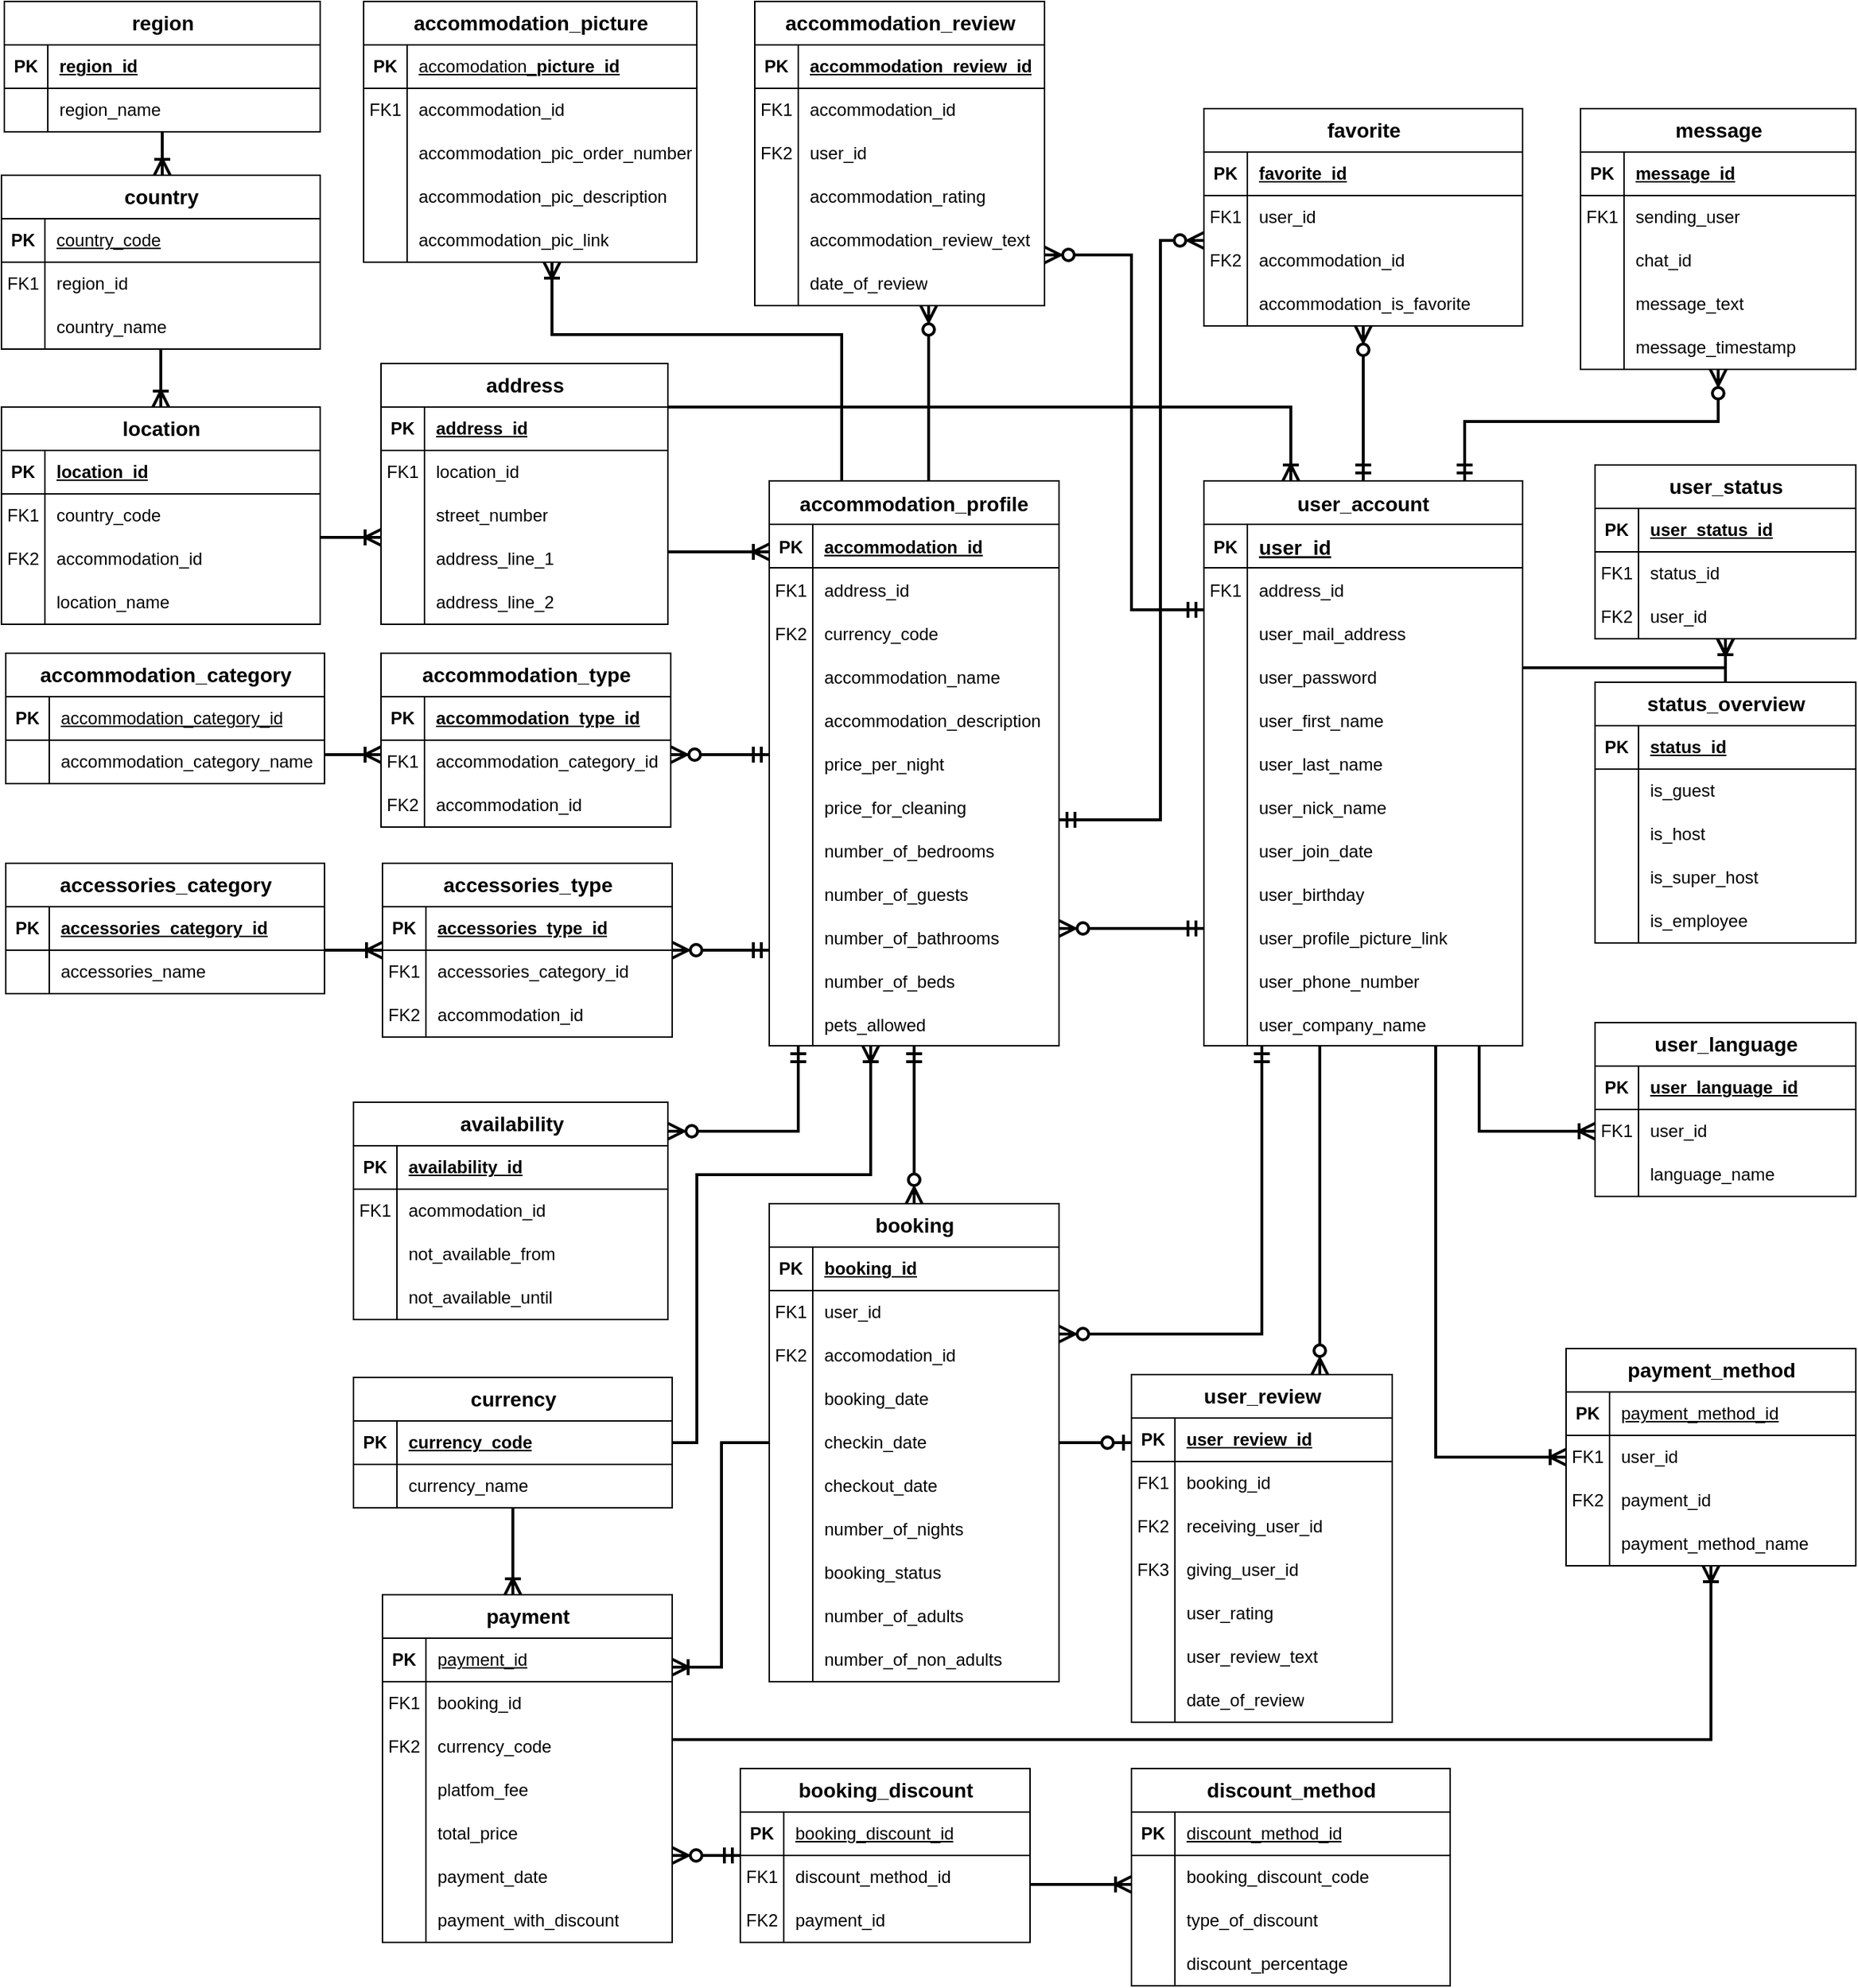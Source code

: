 <mxfile version="24.8.2">
  <diagram id="R2lEEEUBdFMjLlhIrx00" name="Page-1">
    <mxGraphModel dx="2662" dy="2249" grid="1" gridSize="10" guides="1" tooltips="1" connect="1" arrows="1" fold="1" page="1" pageScale="1" pageWidth="827" pageHeight="1169" background="#FFFFFF" math="0" shadow="0" extFonts="Permanent Marker^https://fonts.googleapis.com/css?family=Permanent+Marker">
      <root>
        <mxCell id="0" />
        <mxCell id="1" parent="0" />
        <mxCell id="C-vyLk0tnHw3VtMMgP7b-2" value="user_account" style="shape=table;startSize=30;container=1;collapsible=1;childLayout=tableLayout;fixedRows=1;rowLines=0;fontStyle=1;align=center;resizeLast=1;fontSize=14;resizeLastRow=0;swimlaneHead=1;swimlaneBody=1;horizontal=1;portConstraintRotation=0;connectable=1;allowArrows=1;noLabel=0;labelBackgroundColor=none;" parent="1" vertex="1">
          <mxGeometry x="30" y="91" width="220" height="390" as="geometry" />
        </mxCell>
        <mxCell id="C-vyLk0tnHw3VtMMgP7b-3" value="" style="shape=partialRectangle;collapsible=0;dropTarget=0;pointerEvents=0;fillColor=none;points=[[0,0.5],[1,0.5]];portConstraint=eastwest;top=0;left=0;right=0;bottom=1;labelBackgroundColor=none;" parent="C-vyLk0tnHw3VtMMgP7b-2" vertex="1">
          <mxGeometry y="30" width="220" height="30" as="geometry" />
        </mxCell>
        <mxCell id="C-vyLk0tnHw3VtMMgP7b-4" value="PK" style="shape=partialRectangle;overflow=hidden;connectable=0;fillColor=none;top=0;left=0;bottom=0;right=0;fontStyle=1;labelBackgroundColor=none;" parent="C-vyLk0tnHw3VtMMgP7b-3" vertex="1">
          <mxGeometry width="30" height="30" as="geometry">
            <mxRectangle width="30" height="30" as="alternateBounds" />
          </mxGeometry>
        </mxCell>
        <mxCell id="C-vyLk0tnHw3VtMMgP7b-5" value="user_id" style="shape=partialRectangle;overflow=hidden;connectable=0;fillColor=none;top=0;left=0;bottom=0;right=0;align=left;spacingLeft=6;fontStyle=5;fontSize=14;labelBackgroundColor=none;" parent="C-vyLk0tnHw3VtMMgP7b-3" vertex="1">
          <mxGeometry x="30" width="190" height="30" as="geometry">
            <mxRectangle width="190" height="30" as="alternateBounds" />
          </mxGeometry>
        </mxCell>
        <mxCell id="e5wa0vnhO1TVsoKFVpfX-21" style="shape=partialRectangle;collapsible=0;dropTarget=0;pointerEvents=0;fillColor=none;points=[[0,0.5],[1,0.5]];portConstraint=eastwest;top=0;left=0;right=0;bottom=0;labelBackgroundColor=none;" parent="C-vyLk0tnHw3VtMMgP7b-2" vertex="1">
          <mxGeometry y="60" width="220" height="30" as="geometry" />
        </mxCell>
        <mxCell id="e5wa0vnhO1TVsoKFVpfX-22" value="FK1" style="shape=partialRectangle;overflow=hidden;connectable=0;fillColor=none;top=0;left=0;bottom=0;right=0;labelBackgroundColor=none;" parent="e5wa0vnhO1TVsoKFVpfX-21" vertex="1">
          <mxGeometry width="30" height="30" as="geometry">
            <mxRectangle width="30" height="30" as="alternateBounds" />
          </mxGeometry>
        </mxCell>
        <mxCell id="e5wa0vnhO1TVsoKFVpfX-23" value="address_id" style="shape=partialRectangle;overflow=hidden;connectable=0;fillColor=none;top=0;left=0;bottom=0;right=0;align=left;spacingLeft=6;labelBackgroundColor=none;" parent="e5wa0vnhO1TVsoKFVpfX-21" vertex="1">
          <mxGeometry x="30" width="190" height="30" as="geometry">
            <mxRectangle width="190" height="30" as="alternateBounds" />
          </mxGeometry>
        </mxCell>
        <mxCell id="q1YZ-4ovEXw3J-a5-oYF-169" style="shape=partialRectangle;collapsible=0;dropTarget=0;pointerEvents=0;fillColor=none;points=[[0,0.5],[1,0.5]];portConstraint=eastwest;top=0;left=0;right=0;bottom=0;labelBackgroundColor=none;" parent="C-vyLk0tnHw3VtMMgP7b-2" vertex="1">
          <mxGeometry y="90" width="220" height="30" as="geometry" />
        </mxCell>
        <mxCell id="q1YZ-4ovEXw3J-a5-oYF-170" style="shape=partialRectangle;overflow=hidden;connectable=0;fillColor=none;top=0;left=0;bottom=0;right=0;labelBackgroundColor=none;" parent="q1YZ-4ovEXw3J-a5-oYF-169" vertex="1">
          <mxGeometry width="30" height="30" as="geometry">
            <mxRectangle width="30" height="30" as="alternateBounds" />
          </mxGeometry>
        </mxCell>
        <mxCell id="q1YZ-4ovEXw3J-a5-oYF-171" value="user_mail_address" style="shape=partialRectangle;overflow=hidden;connectable=0;fillColor=none;top=0;left=0;bottom=0;right=0;align=left;spacingLeft=6;fontSize=12;labelBackgroundColor=none;" parent="q1YZ-4ovEXw3J-a5-oYF-169" vertex="1">
          <mxGeometry x="30" width="190" height="30" as="geometry">
            <mxRectangle width="190" height="30" as="alternateBounds" />
          </mxGeometry>
        </mxCell>
        <mxCell id="q1YZ-4ovEXw3J-a5-oYF-172" style="shape=partialRectangle;collapsible=0;dropTarget=0;pointerEvents=0;fillColor=none;points=[[0,0.5],[1,0.5]];portConstraint=eastwest;top=0;left=0;right=0;bottom=0;labelBackgroundColor=none;" parent="C-vyLk0tnHw3VtMMgP7b-2" vertex="1">
          <mxGeometry y="120" width="220" height="30" as="geometry" />
        </mxCell>
        <mxCell id="q1YZ-4ovEXw3J-a5-oYF-173" style="shape=partialRectangle;overflow=hidden;connectable=0;fillColor=none;top=0;left=0;bottom=0;right=0;labelBackgroundColor=none;" parent="q1YZ-4ovEXw3J-a5-oYF-172" vertex="1">
          <mxGeometry width="30" height="30" as="geometry">
            <mxRectangle width="30" height="30" as="alternateBounds" />
          </mxGeometry>
        </mxCell>
        <mxCell id="q1YZ-4ovEXw3J-a5-oYF-174" value="user_password" style="shape=partialRectangle;overflow=hidden;connectable=0;fillColor=none;top=0;left=0;bottom=0;right=0;align=left;spacingLeft=6;fontSize=12;labelBackgroundColor=none;" parent="q1YZ-4ovEXw3J-a5-oYF-172" vertex="1">
          <mxGeometry x="30" width="190" height="30" as="geometry">
            <mxRectangle width="190" height="30" as="alternateBounds" />
          </mxGeometry>
        </mxCell>
        <mxCell id="C-vyLk0tnHw3VtMMgP7b-6" value="" style="shape=partialRectangle;collapsible=0;dropTarget=0;pointerEvents=0;fillColor=none;points=[[0,0.5],[1,0.5]];portConstraint=eastwest;top=0;left=0;right=0;bottom=0;labelBackgroundColor=none;" parent="C-vyLk0tnHw3VtMMgP7b-2" vertex="1">
          <mxGeometry y="150" width="220" height="30" as="geometry" />
        </mxCell>
        <mxCell id="C-vyLk0tnHw3VtMMgP7b-7" value="" style="shape=partialRectangle;overflow=hidden;connectable=0;fillColor=none;top=0;left=0;bottom=0;right=0;labelBackgroundColor=none;" parent="C-vyLk0tnHw3VtMMgP7b-6" vertex="1">
          <mxGeometry width="30" height="30" as="geometry">
            <mxRectangle width="30" height="30" as="alternateBounds" />
          </mxGeometry>
        </mxCell>
        <mxCell id="C-vyLk0tnHw3VtMMgP7b-8" value="user_first_name" style="shape=partialRectangle;overflow=hidden;connectable=0;fillColor=none;top=0;left=0;bottom=0;right=0;align=left;spacingLeft=6;fontSize=12;labelBackgroundColor=none;" parent="C-vyLk0tnHw3VtMMgP7b-6" vertex="1">
          <mxGeometry x="30" width="190" height="30" as="geometry">
            <mxRectangle width="190" height="30" as="alternateBounds" />
          </mxGeometry>
        </mxCell>
        <mxCell id="C-vyLk0tnHw3VtMMgP7b-9" value="" style="shape=partialRectangle;collapsible=0;dropTarget=0;pointerEvents=0;fillColor=none;points=[[0,0.5],[1,0.5]];portConstraint=eastwest;top=0;left=0;right=0;bottom=0;labelBackgroundColor=none;" parent="C-vyLk0tnHw3VtMMgP7b-2" vertex="1">
          <mxGeometry y="180" width="220" height="30" as="geometry" />
        </mxCell>
        <mxCell id="C-vyLk0tnHw3VtMMgP7b-10" value="" style="shape=partialRectangle;overflow=hidden;connectable=0;fillColor=none;top=0;left=0;bottom=0;right=0;labelBackgroundColor=none;" parent="C-vyLk0tnHw3VtMMgP7b-9" vertex="1">
          <mxGeometry width="30" height="30" as="geometry">
            <mxRectangle width="30" height="30" as="alternateBounds" />
          </mxGeometry>
        </mxCell>
        <mxCell id="C-vyLk0tnHw3VtMMgP7b-11" value="user_last_name" style="shape=partialRectangle;overflow=hidden;connectable=0;fillColor=none;top=0;left=0;bottom=0;right=0;align=left;spacingLeft=6;fontSize=12;labelBackgroundColor=none;" parent="C-vyLk0tnHw3VtMMgP7b-9" vertex="1">
          <mxGeometry x="30" width="190" height="30" as="geometry">
            <mxRectangle width="190" height="30" as="alternateBounds" />
          </mxGeometry>
        </mxCell>
        <mxCell id="gZWKBHNX7dTP-ih9nbfG-78" value="" style="shape=partialRectangle;collapsible=0;dropTarget=0;pointerEvents=0;fillColor=none;points=[[0,0.5],[1,0.5]];portConstraint=eastwest;top=0;left=0;right=0;bottom=0;labelBackgroundColor=none;" parent="C-vyLk0tnHw3VtMMgP7b-2" vertex="1">
          <mxGeometry y="210" width="220" height="30" as="geometry" />
        </mxCell>
        <mxCell id="gZWKBHNX7dTP-ih9nbfG-79" value="" style="shape=partialRectangle;overflow=hidden;connectable=0;fillColor=none;top=0;left=0;bottom=0;right=0;labelBackgroundColor=none;" parent="gZWKBHNX7dTP-ih9nbfG-78" vertex="1">
          <mxGeometry width="30" height="30" as="geometry">
            <mxRectangle width="30" height="30" as="alternateBounds" />
          </mxGeometry>
        </mxCell>
        <mxCell id="gZWKBHNX7dTP-ih9nbfG-80" value="user_nick_name" style="shape=partialRectangle;overflow=hidden;connectable=0;fillColor=none;top=0;left=0;bottom=0;right=0;align=left;spacingLeft=6;fontSize=12;labelBackgroundColor=none;" parent="gZWKBHNX7dTP-ih9nbfG-78" vertex="1">
          <mxGeometry x="30" width="190" height="30" as="geometry">
            <mxRectangle width="190" height="30" as="alternateBounds" />
          </mxGeometry>
        </mxCell>
        <mxCell id="e5wa0vnhO1TVsoKFVpfX-15" style="shape=partialRectangle;collapsible=0;dropTarget=0;pointerEvents=0;fillColor=none;points=[[0,0.5],[1,0.5]];portConstraint=eastwest;top=0;left=0;right=0;bottom=0;labelBackgroundColor=none;" parent="C-vyLk0tnHw3VtMMgP7b-2" vertex="1">
          <mxGeometry y="240" width="220" height="30" as="geometry" />
        </mxCell>
        <mxCell id="e5wa0vnhO1TVsoKFVpfX-16" style="shape=partialRectangle;overflow=hidden;connectable=0;fillColor=none;top=0;left=0;bottom=0;right=0;labelBackgroundColor=none;" parent="e5wa0vnhO1TVsoKFVpfX-15" vertex="1">
          <mxGeometry width="30" height="30" as="geometry">
            <mxRectangle width="30" height="30" as="alternateBounds" />
          </mxGeometry>
        </mxCell>
        <mxCell id="e5wa0vnhO1TVsoKFVpfX-17" value="user_join_date" style="shape=partialRectangle;overflow=hidden;connectable=0;fillColor=none;top=0;left=0;bottom=0;right=0;align=left;spacingLeft=6;fontSize=12;labelBackgroundColor=none;" parent="e5wa0vnhO1TVsoKFVpfX-15" vertex="1">
          <mxGeometry x="30" width="190" height="30" as="geometry">
            <mxRectangle width="190" height="30" as="alternateBounds" />
          </mxGeometry>
        </mxCell>
        <mxCell id="gZWKBHNX7dTP-ih9nbfG-62" style="shape=partialRectangle;collapsible=0;dropTarget=0;pointerEvents=0;fillColor=none;points=[[0,0.5],[1,0.5]];portConstraint=eastwest;top=0;left=0;right=0;bottom=0;labelBackgroundColor=none;" parent="C-vyLk0tnHw3VtMMgP7b-2" vertex="1">
          <mxGeometry y="270" width="220" height="30" as="geometry" />
        </mxCell>
        <mxCell id="gZWKBHNX7dTP-ih9nbfG-63" style="shape=partialRectangle;overflow=hidden;connectable=0;fillColor=none;top=0;left=0;bottom=0;right=0;labelBackgroundColor=none;" parent="gZWKBHNX7dTP-ih9nbfG-62" vertex="1">
          <mxGeometry width="30" height="30" as="geometry">
            <mxRectangle width="30" height="30" as="alternateBounds" />
          </mxGeometry>
        </mxCell>
        <mxCell id="gZWKBHNX7dTP-ih9nbfG-64" value="user_birthday" style="shape=partialRectangle;overflow=hidden;connectable=0;fillColor=none;top=0;left=0;bottom=0;right=0;align=left;spacingLeft=6;fontSize=12;labelBackgroundColor=none;" parent="gZWKBHNX7dTP-ih9nbfG-62" vertex="1">
          <mxGeometry x="30" width="190" height="30" as="geometry">
            <mxRectangle width="190" height="30" as="alternateBounds" />
          </mxGeometry>
        </mxCell>
        <mxCell id="e5wa0vnhO1TVsoKFVpfX-18" style="shape=partialRectangle;collapsible=0;dropTarget=0;pointerEvents=0;fillColor=none;points=[[0,0.5],[1,0.5]];portConstraint=eastwest;top=0;left=0;right=0;bottom=0;labelBackgroundColor=none;" parent="C-vyLk0tnHw3VtMMgP7b-2" vertex="1">
          <mxGeometry y="300" width="220" height="30" as="geometry" />
        </mxCell>
        <mxCell id="e5wa0vnhO1TVsoKFVpfX-19" style="shape=partialRectangle;overflow=hidden;connectable=0;fillColor=none;top=0;left=0;bottom=0;right=0;labelBackgroundColor=none;" parent="e5wa0vnhO1TVsoKFVpfX-18" vertex="1">
          <mxGeometry width="30" height="30" as="geometry">
            <mxRectangle width="30" height="30" as="alternateBounds" />
          </mxGeometry>
        </mxCell>
        <mxCell id="e5wa0vnhO1TVsoKFVpfX-20" value="user_profile_picture_link" style="shape=partialRectangle;overflow=hidden;connectable=0;fillColor=none;top=0;left=0;bottom=0;right=0;align=left;spacingLeft=6;fontSize=12;labelBackgroundColor=none;" parent="e5wa0vnhO1TVsoKFVpfX-18" vertex="1">
          <mxGeometry x="30" width="190" height="30" as="geometry">
            <mxRectangle width="190" height="30" as="alternateBounds" />
          </mxGeometry>
        </mxCell>
        <mxCell id="RYGskbUq8oTZm8DGkFzQ-30" style="shape=partialRectangle;collapsible=0;dropTarget=0;pointerEvents=0;fillColor=none;points=[[0,0.5],[1,0.5]];portConstraint=eastwest;top=0;left=0;right=0;bottom=0;labelBackgroundColor=none;" parent="C-vyLk0tnHw3VtMMgP7b-2" vertex="1">
          <mxGeometry y="330" width="220" height="30" as="geometry" />
        </mxCell>
        <mxCell id="RYGskbUq8oTZm8DGkFzQ-31" style="shape=partialRectangle;overflow=hidden;connectable=0;fillColor=none;top=0;left=0;bottom=0;right=0;labelBackgroundColor=none;" parent="RYGskbUq8oTZm8DGkFzQ-30" vertex="1">
          <mxGeometry width="30" height="30" as="geometry">
            <mxRectangle width="30" height="30" as="alternateBounds" />
          </mxGeometry>
        </mxCell>
        <mxCell id="RYGskbUq8oTZm8DGkFzQ-32" value="user_phone_number" style="shape=partialRectangle;overflow=hidden;connectable=0;fillColor=none;top=0;left=0;bottom=0;right=0;align=left;spacingLeft=6;fontSize=12;labelBackgroundColor=none;" parent="RYGskbUq8oTZm8DGkFzQ-30" vertex="1">
          <mxGeometry x="30" width="190" height="30" as="geometry">
            <mxRectangle width="190" height="30" as="alternateBounds" />
          </mxGeometry>
        </mxCell>
        <mxCell id="e5wa0vnhO1TVsoKFVpfX-30" style="shape=partialRectangle;collapsible=0;dropTarget=0;pointerEvents=0;fillColor=none;points=[[0,0.5],[1,0.5]];portConstraint=eastwest;top=0;left=0;right=0;bottom=0;labelBackgroundColor=none;" parent="C-vyLk0tnHw3VtMMgP7b-2" vertex="1">
          <mxGeometry y="360" width="220" height="30" as="geometry" />
        </mxCell>
        <mxCell id="e5wa0vnhO1TVsoKFVpfX-31" style="shape=partialRectangle;overflow=hidden;connectable=0;fillColor=none;top=0;left=0;bottom=0;right=0;labelBackgroundColor=none;" parent="e5wa0vnhO1TVsoKFVpfX-30" vertex="1">
          <mxGeometry width="30" height="30" as="geometry">
            <mxRectangle width="30" height="30" as="alternateBounds" />
          </mxGeometry>
        </mxCell>
        <mxCell id="e5wa0vnhO1TVsoKFVpfX-32" value="user_company_name" style="shape=partialRectangle;overflow=hidden;connectable=0;fillColor=none;top=0;left=0;bottom=0;right=0;align=left;spacingLeft=6;labelBackgroundColor=none;" parent="e5wa0vnhO1TVsoKFVpfX-30" vertex="1">
          <mxGeometry x="30" width="190" height="30" as="geometry">
            <mxRectangle width="190" height="30" as="alternateBounds" />
          </mxGeometry>
        </mxCell>
        <mxCell id="C-vyLk0tnHw3VtMMgP7b-23" value="accommodation_profile" style="shape=table;startSize=30;container=1;collapsible=1;childLayout=tableLayout;fixedRows=1;rowLines=0;fontStyle=1;align=center;resizeLast=1;fontSize=14;labelBackgroundColor=none;" parent="1" vertex="1">
          <mxGeometry x="-270" y="91" width="200" height="390" as="geometry" />
        </mxCell>
        <mxCell id="C-vyLk0tnHw3VtMMgP7b-24" value="" style="shape=partialRectangle;collapsible=0;dropTarget=0;pointerEvents=0;fillColor=none;points=[[0,0.5],[1,0.5]];portConstraint=eastwest;top=0;left=0;right=0;bottom=1;labelBackgroundColor=none;" parent="C-vyLk0tnHw3VtMMgP7b-23" vertex="1">
          <mxGeometry y="30" width="200" height="30" as="geometry" />
        </mxCell>
        <mxCell id="C-vyLk0tnHw3VtMMgP7b-25" value="PK" style="shape=partialRectangle;overflow=hidden;connectable=0;fillColor=none;top=0;left=0;bottom=0;right=0;fontStyle=1;labelBackgroundColor=none;" parent="C-vyLk0tnHw3VtMMgP7b-24" vertex="1">
          <mxGeometry width="30" height="30" as="geometry">
            <mxRectangle width="30" height="30" as="alternateBounds" />
          </mxGeometry>
        </mxCell>
        <mxCell id="C-vyLk0tnHw3VtMMgP7b-26" value="accommodation_id" style="shape=partialRectangle;overflow=hidden;connectable=0;fillColor=none;top=0;left=0;bottom=0;right=0;align=left;spacingLeft=6;fontStyle=5;labelBackgroundColor=none;" parent="C-vyLk0tnHw3VtMMgP7b-24" vertex="1">
          <mxGeometry x="30" width="170" height="30" as="geometry">
            <mxRectangle width="170" height="30" as="alternateBounds" />
          </mxGeometry>
        </mxCell>
        <mxCell id="q1YZ-4ovEXw3J-a5-oYF-5" value="" style="shape=partialRectangle;collapsible=0;dropTarget=0;pointerEvents=0;fillColor=none;points=[[0,0.5],[1,0.5]];portConstraint=eastwest;top=0;left=0;right=0;bottom=0;labelBackgroundColor=none;" parent="C-vyLk0tnHw3VtMMgP7b-23" vertex="1">
          <mxGeometry y="60" width="200" height="30" as="geometry" />
        </mxCell>
        <mxCell id="q1YZ-4ovEXw3J-a5-oYF-6" value="FK1" style="shape=partialRectangle;overflow=hidden;connectable=0;fillColor=none;top=0;left=0;bottom=0;right=0;labelBackgroundColor=none;" parent="q1YZ-4ovEXw3J-a5-oYF-5" vertex="1">
          <mxGeometry width="30" height="30" as="geometry">
            <mxRectangle width="30" height="30" as="alternateBounds" />
          </mxGeometry>
        </mxCell>
        <mxCell id="q1YZ-4ovEXw3J-a5-oYF-7" value="address_id" style="shape=partialRectangle;overflow=hidden;connectable=0;fillColor=none;top=0;left=0;bottom=0;right=0;align=left;spacingLeft=6;labelBackgroundColor=none;" parent="q1YZ-4ovEXw3J-a5-oYF-5" vertex="1">
          <mxGeometry x="30" width="170" height="30" as="geometry">
            <mxRectangle width="170" height="30" as="alternateBounds" />
          </mxGeometry>
        </mxCell>
        <mxCell id="MtfViVvNhfUdZB0mi0WW-10" style="shape=partialRectangle;collapsible=0;dropTarget=0;pointerEvents=0;fillColor=none;points=[[0,0.5],[1,0.5]];portConstraint=eastwest;top=0;left=0;right=0;bottom=0;labelBackgroundColor=none;" parent="C-vyLk0tnHw3VtMMgP7b-23" vertex="1">
          <mxGeometry y="90" width="200" height="30" as="geometry" />
        </mxCell>
        <mxCell id="MtfViVvNhfUdZB0mi0WW-11" value="FK2" style="shape=partialRectangle;overflow=hidden;connectable=0;fillColor=none;top=0;left=0;bottom=0;right=0;labelBackgroundColor=none;" parent="MtfViVvNhfUdZB0mi0WW-10" vertex="1">
          <mxGeometry width="30" height="30" as="geometry">
            <mxRectangle width="30" height="30" as="alternateBounds" />
          </mxGeometry>
        </mxCell>
        <mxCell id="MtfViVvNhfUdZB0mi0WW-12" value="currency_code" style="shape=partialRectangle;overflow=hidden;connectable=0;fillColor=none;top=0;left=0;bottom=0;right=0;align=left;spacingLeft=6;labelBackgroundColor=none;" parent="MtfViVvNhfUdZB0mi0WW-10" vertex="1">
          <mxGeometry x="30" width="170" height="30" as="geometry">
            <mxRectangle width="170" height="30" as="alternateBounds" />
          </mxGeometry>
        </mxCell>
        <mxCell id="C-vyLk0tnHw3VtMMgP7b-27" value="" style="shape=partialRectangle;collapsible=0;dropTarget=0;pointerEvents=0;fillColor=none;points=[[0,0.5],[1,0.5]];portConstraint=eastwest;top=0;left=0;right=0;bottom=0;labelBackgroundColor=none;" parent="C-vyLk0tnHw3VtMMgP7b-23" vertex="1">
          <mxGeometry y="120" width="200" height="30" as="geometry" />
        </mxCell>
        <mxCell id="C-vyLk0tnHw3VtMMgP7b-28" value="" style="shape=partialRectangle;overflow=hidden;connectable=0;fillColor=none;top=0;left=0;bottom=0;right=0;labelBackgroundColor=none;" parent="C-vyLk0tnHw3VtMMgP7b-27" vertex="1">
          <mxGeometry width="30" height="30" as="geometry">
            <mxRectangle width="30" height="30" as="alternateBounds" />
          </mxGeometry>
        </mxCell>
        <mxCell id="C-vyLk0tnHw3VtMMgP7b-29" value="accommodation_name" style="shape=partialRectangle;overflow=hidden;connectable=0;fillColor=none;top=0;left=0;bottom=0;right=0;align=left;spacingLeft=6;labelBackgroundColor=none;" parent="C-vyLk0tnHw3VtMMgP7b-27" vertex="1">
          <mxGeometry x="30" width="170" height="30" as="geometry">
            <mxRectangle width="170" height="30" as="alternateBounds" />
          </mxGeometry>
        </mxCell>
        <mxCell id="MHQj5KOoRpL9Feqm3aS3-2" style="shape=partialRectangle;collapsible=0;dropTarget=0;pointerEvents=0;fillColor=none;points=[[0,0.5],[1,0.5]];portConstraint=eastwest;top=0;left=0;right=0;bottom=0;labelBackgroundColor=none;" parent="C-vyLk0tnHw3VtMMgP7b-23" vertex="1">
          <mxGeometry y="150" width="200" height="30" as="geometry" />
        </mxCell>
        <mxCell id="MHQj5KOoRpL9Feqm3aS3-3" style="shape=partialRectangle;overflow=hidden;connectable=0;fillColor=none;top=0;left=0;bottom=0;right=0;labelBackgroundColor=none;" parent="MHQj5KOoRpL9Feqm3aS3-2" vertex="1">
          <mxGeometry width="30" height="30" as="geometry">
            <mxRectangle width="30" height="30" as="alternateBounds" />
          </mxGeometry>
        </mxCell>
        <mxCell id="MHQj5KOoRpL9Feqm3aS3-4" value="accommodation_description" style="shape=partialRectangle;overflow=hidden;connectable=0;fillColor=none;top=0;left=0;bottom=0;right=0;align=left;spacingLeft=6;labelBackgroundColor=none;" parent="MHQj5KOoRpL9Feqm3aS3-2" vertex="1">
          <mxGeometry x="30" width="170" height="30" as="geometry">
            <mxRectangle width="170" height="30" as="alternateBounds" />
          </mxGeometry>
        </mxCell>
        <mxCell id="q1YZ-4ovEXw3J-a5-oYF-88" style="shape=partialRectangle;collapsible=0;dropTarget=0;pointerEvents=0;fillColor=none;points=[[0,0.5],[1,0.5]];portConstraint=eastwest;top=0;left=0;right=0;bottom=0;labelBackgroundColor=none;" parent="C-vyLk0tnHw3VtMMgP7b-23" vertex="1">
          <mxGeometry y="180" width="200" height="30" as="geometry" />
        </mxCell>
        <mxCell id="q1YZ-4ovEXw3J-a5-oYF-89" value="" style="shape=partialRectangle;overflow=hidden;connectable=0;fillColor=none;top=0;left=0;bottom=0;right=0;labelBackgroundColor=none;" parent="q1YZ-4ovEXw3J-a5-oYF-88" vertex="1">
          <mxGeometry width="30" height="30" as="geometry">
            <mxRectangle width="30" height="30" as="alternateBounds" />
          </mxGeometry>
        </mxCell>
        <mxCell id="q1YZ-4ovEXw3J-a5-oYF-90" value="price_per_night" style="shape=partialRectangle;overflow=hidden;connectable=0;fillColor=none;top=0;left=0;bottom=0;right=0;align=left;spacingLeft=6;labelBackgroundColor=none;" parent="q1YZ-4ovEXw3J-a5-oYF-88" vertex="1">
          <mxGeometry x="30" width="170" height="30" as="geometry">
            <mxRectangle width="170" height="30" as="alternateBounds" />
          </mxGeometry>
        </mxCell>
        <mxCell id="gZWKBHNX7dTP-ih9nbfG-14" style="shape=partialRectangle;collapsible=0;dropTarget=0;pointerEvents=0;fillColor=none;points=[[0,0.5],[1,0.5]];portConstraint=eastwest;top=0;left=0;right=0;bottom=0;labelBackgroundColor=none;" parent="C-vyLk0tnHw3VtMMgP7b-23" vertex="1">
          <mxGeometry y="210" width="200" height="30" as="geometry" />
        </mxCell>
        <mxCell id="gZWKBHNX7dTP-ih9nbfG-15" value="" style="shape=partialRectangle;overflow=hidden;connectable=0;fillColor=none;top=0;left=0;bottom=0;right=0;labelBackgroundColor=none;" parent="gZWKBHNX7dTP-ih9nbfG-14" vertex="1">
          <mxGeometry width="30" height="30" as="geometry">
            <mxRectangle width="30" height="30" as="alternateBounds" />
          </mxGeometry>
        </mxCell>
        <mxCell id="gZWKBHNX7dTP-ih9nbfG-16" value="price_for_cleaning" style="shape=partialRectangle;overflow=hidden;connectable=0;fillColor=none;top=0;left=0;bottom=0;right=0;align=left;spacingLeft=6;labelBackgroundColor=none;" parent="gZWKBHNX7dTP-ih9nbfG-14" vertex="1">
          <mxGeometry x="30" width="170" height="30" as="geometry">
            <mxRectangle width="170" height="30" as="alternateBounds" />
          </mxGeometry>
        </mxCell>
        <mxCell id="3F6PTIJPZhSkbjVjF9q2-26" style="shape=partialRectangle;collapsible=0;dropTarget=0;pointerEvents=0;fillColor=none;points=[[0,0.5],[1,0.5]];portConstraint=eastwest;top=0;left=0;right=0;bottom=0;labelBackgroundColor=none;" parent="C-vyLk0tnHw3VtMMgP7b-23" vertex="1">
          <mxGeometry y="240" width="200" height="30" as="geometry" />
        </mxCell>
        <mxCell id="3F6PTIJPZhSkbjVjF9q2-27" style="shape=partialRectangle;overflow=hidden;connectable=0;fillColor=none;top=0;left=0;bottom=0;right=0;labelBackgroundColor=none;" parent="3F6PTIJPZhSkbjVjF9q2-26" vertex="1">
          <mxGeometry width="30" height="30" as="geometry">
            <mxRectangle width="30" height="30" as="alternateBounds" />
          </mxGeometry>
        </mxCell>
        <mxCell id="3F6PTIJPZhSkbjVjF9q2-28" value="number_of_bedrooms" style="shape=partialRectangle;overflow=hidden;connectable=0;fillColor=none;top=0;left=0;bottom=0;right=0;align=left;spacingLeft=6;labelBackgroundColor=none;" parent="3F6PTIJPZhSkbjVjF9q2-26" vertex="1">
          <mxGeometry x="30" width="170" height="30" as="geometry">
            <mxRectangle width="170" height="30" as="alternateBounds" />
          </mxGeometry>
        </mxCell>
        <mxCell id="3F6PTIJPZhSkbjVjF9q2-23" style="shape=partialRectangle;collapsible=0;dropTarget=0;pointerEvents=0;fillColor=none;points=[[0,0.5],[1,0.5]];portConstraint=eastwest;top=0;left=0;right=0;bottom=0;labelBackgroundColor=none;" parent="C-vyLk0tnHw3VtMMgP7b-23" vertex="1">
          <mxGeometry y="270" width="200" height="30" as="geometry" />
        </mxCell>
        <mxCell id="3F6PTIJPZhSkbjVjF9q2-24" style="shape=partialRectangle;overflow=hidden;connectable=0;fillColor=none;top=0;left=0;bottom=0;right=0;labelBackgroundColor=none;" parent="3F6PTIJPZhSkbjVjF9q2-23" vertex="1">
          <mxGeometry width="30" height="30" as="geometry">
            <mxRectangle width="30" height="30" as="alternateBounds" />
          </mxGeometry>
        </mxCell>
        <mxCell id="3F6PTIJPZhSkbjVjF9q2-25" value="number_of_guests" style="shape=partialRectangle;overflow=hidden;connectable=0;fillColor=none;top=0;left=0;bottom=0;right=0;align=left;spacingLeft=6;labelBackgroundColor=none;" parent="3F6PTIJPZhSkbjVjF9q2-23" vertex="1">
          <mxGeometry x="30" width="170" height="30" as="geometry">
            <mxRectangle width="170" height="30" as="alternateBounds" />
          </mxGeometry>
        </mxCell>
        <mxCell id="3F6PTIJPZhSkbjVjF9q2-20" style="shape=partialRectangle;collapsible=0;dropTarget=0;pointerEvents=0;fillColor=none;points=[[0,0.5],[1,0.5]];portConstraint=eastwest;top=0;left=0;right=0;bottom=0;labelBackgroundColor=none;" parent="C-vyLk0tnHw3VtMMgP7b-23" vertex="1">
          <mxGeometry y="300" width="200" height="30" as="geometry" />
        </mxCell>
        <mxCell id="3F6PTIJPZhSkbjVjF9q2-21" style="shape=partialRectangle;overflow=hidden;connectable=0;fillColor=none;top=0;left=0;bottom=0;right=0;labelBackgroundColor=none;" parent="3F6PTIJPZhSkbjVjF9q2-20" vertex="1">
          <mxGeometry width="30" height="30" as="geometry">
            <mxRectangle width="30" height="30" as="alternateBounds" />
          </mxGeometry>
        </mxCell>
        <mxCell id="3F6PTIJPZhSkbjVjF9q2-22" value="number_of_bathrooms" style="shape=partialRectangle;overflow=hidden;connectable=0;fillColor=none;top=0;left=0;bottom=0;right=0;align=left;spacingLeft=6;labelBackgroundColor=none;" parent="3F6PTIJPZhSkbjVjF9q2-20" vertex="1">
          <mxGeometry x="30" width="170" height="30" as="geometry">
            <mxRectangle width="170" height="30" as="alternateBounds" />
          </mxGeometry>
        </mxCell>
        <mxCell id="3F6PTIJPZhSkbjVjF9q2-17" style="shape=partialRectangle;collapsible=0;dropTarget=0;pointerEvents=0;fillColor=none;points=[[0,0.5],[1,0.5]];portConstraint=eastwest;top=0;left=0;right=0;bottom=0;labelBackgroundColor=none;" parent="C-vyLk0tnHw3VtMMgP7b-23" vertex="1">
          <mxGeometry y="330" width="200" height="30" as="geometry" />
        </mxCell>
        <mxCell id="3F6PTIJPZhSkbjVjF9q2-18" style="shape=partialRectangle;overflow=hidden;connectable=0;fillColor=none;top=0;left=0;bottom=0;right=0;labelBackgroundColor=none;" parent="3F6PTIJPZhSkbjVjF9q2-17" vertex="1">
          <mxGeometry width="30" height="30" as="geometry">
            <mxRectangle width="30" height="30" as="alternateBounds" />
          </mxGeometry>
        </mxCell>
        <mxCell id="3F6PTIJPZhSkbjVjF9q2-19" value="number_of_beds" style="shape=partialRectangle;overflow=hidden;connectable=0;fillColor=none;top=0;left=0;bottom=0;right=0;align=left;spacingLeft=6;labelBackgroundColor=none;" parent="3F6PTIJPZhSkbjVjF9q2-17" vertex="1">
          <mxGeometry x="30" width="170" height="30" as="geometry">
            <mxRectangle width="170" height="30" as="alternateBounds" />
          </mxGeometry>
        </mxCell>
        <mxCell id="R7k1A3cZLyrUKJzUQ4cs-1" style="shape=partialRectangle;collapsible=0;dropTarget=0;pointerEvents=0;fillColor=none;points=[[0,0.5],[1,0.5]];portConstraint=eastwest;top=0;left=0;right=0;bottom=0;labelBackgroundColor=none;" parent="C-vyLk0tnHw3VtMMgP7b-23" vertex="1">
          <mxGeometry y="360" width="200" height="30" as="geometry" />
        </mxCell>
        <mxCell id="R7k1A3cZLyrUKJzUQ4cs-2" style="shape=partialRectangle;overflow=hidden;connectable=0;fillColor=none;top=0;left=0;bottom=0;right=0;labelBackgroundColor=none;" parent="R7k1A3cZLyrUKJzUQ4cs-1" vertex="1">
          <mxGeometry width="30" height="30" as="geometry">
            <mxRectangle width="30" height="30" as="alternateBounds" />
          </mxGeometry>
        </mxCell>
        <mxCell id="R7k1A3cZLyrUKJzUQ4cs-3" value="pets_allowed" style="shape=partialRectangle;overflow=hidden;connectable=0;fillColor=none;top=0;left=0;bottom=0;right=0;align=left;spacingLeft=6;labelBackgroundColor=none;" parent="R7k1A3cZLyrUKJzUQ4cs-1" vertex="1">
          <mxGeometry x="30" width="170" height="30" as="geometry">
            <mxRectangle width="170" height="30" as="alternateBounds" />
          </mxGeometry>
        </mxCell>
        <mxCell id="q1YZ-4ovEXw3J-a5-oYF-24" value="booking" style="shape=table;startSize=30;container=1;collapsible=1;childLayout=tableLayout;fixedRows=1;rowLines=0;fontStyle=1;align=center;resizeLast=1;html=1;fontSize=14;labelBackgroundColor=none;" parent="1" vertex="1">
          <mxGeometry x="-270" y="590" width="200" height="330" as="geometry" />
        </mxCell>
        <mxCell id="q1YZ-4ovEXw3J-a5-oYF-25" value="" style="shape=tableRow;horizontal=0;startSize=0;swimlaneHead=0;swimlaneBody=0;fillColor=none;collapsible=0;dropTarget=0;points=[[0,0.5],[1,0.5]];portConstraint=eastwest;top=0;left=0;right=0;bottom=1;labelBackgroundColor=none;" parent="q1YZ-4ovEXw3J-a5-oYF-24" vertex="1">
          <mxGeometry y="30" width="200" height="30" as="geometry" />
        </mxCell>
        <mxCell id="q1YZ-4ovEXw3J-a5-oYF-26" value="PK" style="shape=partialRectangle;connectable=0;fillColor=none;top=0;left=0;bottom=0;right=0;fontStyle=1;overflow=hidden;whiteSpace=wrap;html=1;labelBackgroundColor=none;" parent="q1YZ-4ovEXw3J-a5-oYF-25" vertex="1">
          <mxGeometry width="30" height="30" as="geometry">
            <mxRectangle width="30" height="30" as="alternateBounds" />
          </mxGeometry>
        </mxCell>
        <mxCell id="q1YZ-4ovEXw3J-a5-oYF-27" value="booking_id" style="shape=partialRectangle;connectable=0;fillColor=none;top=0;left=0;bottom=0;right=0;align=left;spacingLeft=6;fontStyle=5;overflow=hidden;whiteSpace=wrap;html=1;labelBackgroundColor=none;" parent="q1YZ-4ovEXw3J-a5-oYF-25" vertex="1">
          <mxGeometry x="30" width="170" height="30" as="geometry">
            <mxRectangle width="170" height="30" as="alternateBounds" />
          </mxGeometry>
        </mxCell>
        <mxCell id="q1YZ-4ovEXw3J-a5-oYF-34" value="" style="shape=tableRow;horizontal=0;startSize=0;swimlaneHead=0;swimlaneBody=0;fillColor=none;collapsible=0;dropTarget=0;points=[[0,0.5],[1,0.5]];portConstraint=eastwest;top=0;left=0;right=0;bottom=0;labelBackgroundColor=none;" parent="q1YZ-4ovEXw3J-a5-oYF-24" vertex="1">
          <mxGeometry y="60" width="200" height="30" as="geometry" />
        </mxCell>
        <mxCell id="q1YZ-4ovEXw3J-a5-oYF-35" value="FK1" style="shape=partialRectangle;connectable=0;fillColor=none;top=0;left=0;bottom=0;right=0;editable=1;overflow=hidden;whiteSpace=wrap;html=1;labelBackgroundColor=none;" parent="q1YZ-4ovEXw3J-a5-oYF-34" vertex="1">
          <mxGeometry width="30" height="30" as="geometry">
            <mxRectangle width="30" height="30" as="alternateBounds" />
          </mxGeometry>
        </mxCell>
        <mxCell id="q1YZ-4ovEXw3J-a5-oYF-36" value="user_id" style="shape=partialRectangle;connectable=0;fillColor=none;top=0;left=0;bottom=0;right=0;align=left;spacingLeft=6;overflow=hidden;whiteSpace=wrap;html=1;labelBackgroundColor=none;" parent="q1YZ-4ovEXw3J-a5-oYF-34" vertex="1">
          <mxGeometry x="30" width="170" height="30" as="geometry">
            <mxRectangle width="170" height="30" as="alternateBounds" />
          </mxGeometry>
        </mxCell>
        <mxCell id="q1YZ-4ovEXw3J-a5-oYF-217" style="shape=tableRow;horizontal=0;startSize=0;swimlaneHead=0;swimlaneBody=0;fillColor=none;collapsible=0;dropTarget=0;points=[[0,0.5],[1,0.5]];portConstraint=eastwest;top=0;left=0;right=0;bottom=0;labelBackgroundColor=none;" parent="q1YZ-4ovEXw3J-a5-oYF-24" vertex="1">
          <mxGeometry y="90" width="200" height="30" as="geometry" />
        </mxCell>
        <mxCell id="q1YZ-4ovEXw3J-a5-oYF-218" value="FK2" style="shape=partialRectangle;connectable=0;fillColor=none;top=0;left=0;bottom=0;right=0;editable=1;overflow=hidden;whiteSpace=wrap;html=1;labelBackgroundColor=none;" parent="q1YZ-4ovEXw3J-a5-oYF-217" vertex="1">
          <mxGeometry width="30" height="30" as="geometry">
            <mxRectangle width="30" height="30" as="alternateBounds" />
          </mxGeometry>
        </mxCell>
        <mxCell id="q1YZ-4ovEXw3J-a5-oYF-219" value="accomodation_id" style="shape=partialRectangle;connectable=0;fillColor=none;top=0;left=0;bottom=0;right=0;align=left;spacingLeft=6;overflow=hidden;whiteSpace=wrap;html=1;labelBackgroundColor=none;" parent="q1YZ-4ovEXw3J-a5-oYF-217" vertex="1">
          <mxGeometry x="30" width="170" height="30" as="geometry">
            <mxRectangle width="170" height="30" as="alternateBounds" />
          </mxGeometry>
        </mxCell>
        <mxCell id="FEwXSdhEfzkrNPRQYi1K-34" style="shape=tableRow;horizontal=0;startSize=0;swimlaneHead=0;swimlaneBody=0;fillColor=none;collapsible=0;dropTarget=0;points=[[0,0.5],[1,0.5]];portConstraint=eastwest;top=0;left=0;right=0;bottom=0;labelBackgroundColor=none;" parent="q1YZ-4ovEXw3J-a5-oYF-24" vertex="1">
          <mxGeometry y="120" width="200" height="30" as="geometry" />
        </mxCell>
        <mxCell id="FEwXSdhEfzkrNPRQYi1K-35" style="shape=partialRectangle;connectable=0;fillColor=none;top=0;left=0;bottom=0;right=0;editable=1;overflow=hidden;whiteSpace=wrap;html=1;labelBackgroundColor=none;" parent="FEwXSdhEfzkrNPRQYi1K-34" vertex="1">
          <mxGeometry width="30" height="30" as="geometry">
            <mxRectangle width="30" height="30" as="alternateBounds" />
          </mxGeometry>
        </mxCell>
        <mxCell id="FEwXSdhEfzkrNPRQYi1K-36" value="booking_date" style="shape=partialRectangle;connectable=0;fillColor=none;top=0;left=0;bottom=0;right=0;align=left;spacingLeft=6;overflow=hidden;whiteSpace=wrap;html=1;labelBackgroundColor=none;" parent="FEwXSdhEfzkrNPRQYi1K-34" vertex="1">
          <mxGeometry x="30" width="170" height="30" as="geometry">
            <mxRectangle width="170" height="30" as="alternateBounds" />
          </mxGeometry>
        </mxCell>
        <mxCell id="q1YZ-4ovEXw3J-a5-oYF-28" value="" style="shape=tableRow;horizontal=0;startSize=0;swimlaneHead=0;swimlaneBody=0;fillColor=none;collapsible=0;dropTarget=0;points=[[0,0.5],[1,0.5]];portConstraint=eastwest;top=0;left=0;right=0;bottom=0;labelBackgroundColor=none;" parent="q1YZ-4ovEXw3J-a5-oYF-24" vertex="1">
          <mxGeometry y="150" width="200" height="30" as="geometry" />
        </mxCell>
        <mxCell id="q1YZ-4ovEXw3J-a5-oYF-29" value="" style="shape=partialRectangle;connectable=0;fillColor=none;top=0;left=0;bottom=0;right=0;editable=1;overflow=hidden;whiteSpace=wrap;html=1;labelBackgroundColor=none;" parent="q1YZ-4ovEXw3J-a5-oYF-28" vertex="1">
          <mxGeometry width="30" height="30" as="geometry">
            <mxRectangle width="30" height="30" as="alternateBounds" />
          </mxGeometry>
        </mxCell>
        <mxCell id="q1YZ-4ovEXw3J-a5-oYF-30" value="checkin_date" style="shape=partialRectangle;connectable=0;fillColor=none;top=0;left=0;bottom=0;right=0;align=left;spacingLeft=6;overflow=hidden;whiteSpace=wrap;html=1;labelBackgroundColor=none;" parent="q1YZ-4ovEXw3J-a5-oYF-28" vertex="1">
          <mxGeometry x="30" width="170" height="30" as="geometry">
            <mxRectangle width="170" height="30" as="alternateBounds" />
          </mxGeometry>
        </mxCell>
        <mxCell id="q1YZ-4ovEXw3J-a5-oYF-31" value="" style="shape=tableRow;horizontal=0;startSize=0;swimlaneHead=0;swimlaneBody=0;fillColor=none;collapsible=0;dropTarget=0;points=[[0,0.5],[1,0.5]];portConstraint=eastwest;top=0;left=0;right=0;bottom=0;labelBackgroundColor=none;" parent="q1YZ-4ovEXw3J-a5-oYF-24" vertex="1">
          <mxGeometry y="180" width="200" height="30" as="geometry" />
        </mxCell>
        <mxCell id="q1YZ-4ovEXw3J-a5-oYF-32" value="" style="shape=partialRectangle;connectable=0;fillColor=none;top=0;left=0;bottom=0;right=0;editable=1;overflow=hidden;whiteSpace=wrap;html=1;labelBackgroundColor=none;" parent="q1YZ-4ovEXw3J-a5-oYF-31" vertex="1">
          <mxGeometry width="30" height="30" as="geometry">
            <mxRectangle width="30" height="30" as="alternateBounds" />
          </mxGeometry>
        </mxCell>
        <mxCell id="q1YZ-4ovEXw3J-a5-oYF-33" value="checkout_date" style="shape=partialRectangle;connectable=0;fillColor=none;top=0;left=0;bottom=0;right=0;align=left;spacingLeft=6;overflow=hidden;whiteSpace=wrap;html=1;labelBackgroundColor=none;" parent="q1YZ-4ovEXw3J-a5-oYF-31" vertex="1">
          <mxGeometry x="30" width="170" height="30" as="geometry">
            <mxRectangle width="170" height="30" as="alternateBounds" />
          </mxGeometry>
        </mxCell>
        <mxCell id="YgU66resF_rQJotnsIRe-17" style="shape=tableRow;horizontal=0;startSize=0;swimlaneHead=0;swimlaneBody=0;fillColor=none;collapsible=0;dropTarget=0;points=[[0,0.5],[1,0.5]];portConstraint=eastwest;top=0;left=0;right=0;bottom=0;labelBackgroundColor=none;" parent="q1YZ-4ovEXw3J-a5-oYF-24" vertex="1">
          <mxGeometry y="210" width="200" height="30" as="geometry" />
        </mxCell>
        <mxCell id="YgU66resF_rQJotnsIRe-18" style="shape=partialRectangle;connectable=0;fillColor=none;top=0;left=0;bottom=0;right=0;editable=1;overflow=hidden;whiteSpace=wrap;html=1;labelBackgroundColor=none;" parent="YgU66resF_rQJotnsIRe-17" vertex="1">
          <mxGeometry width="30" height="30" as="geometry">
            <mxRectangle width="30" height="30" as="alternateBounds" />
          </mxGeometry>
        </mxCell>
        <mxCell id="YgU66resF_rQJotnsIRe-19" value="number_of_nights" style="shape=partialRectangle;connectable=0;fillColor=none;top=0;left=0;bottom=0;right=0;align=left;spacingLeft=6;overflow=hidden;whiteSpace=wrap;html=1;labelBackgroundColor=none;" parent="YgU66resF_rQJotnsIRe-17" vertex="1">
          <mxGeometry x="30" width="170" height="30" as="geometry">
            <mxRectangle width="170" height="30" as="alternateBounds" />
          </mxGeometry>
        </mxCell>
        <mxCell id="tG9TfQ_exuEnLCqqpGTH-13" style="shape=tableRow;horizontal=0;startSize=0;swimlaneHead=0;swimlaneBody=0;fillColor=none;collapsible=0;dropTarget=0;points=[[0,0.5],[1,0.5]];portConstraint=eastwest;top=0;left=0;right=0;bottom=0;labelBackgroundColor=none;" parent="q1YZ-4ovEXw3J-a5-oYF-24" vertex="1">
          <mxGeometry y="240" width="200" height="30" as="geometry" />
        </mxCell>
        <mxCell id="tG9TfQ_exuEnLCqqpGTH-14" style="shape=partialRectangle;connectable=0;fillColor=none;top=0;left=0;bottom=0;right=0;editable=1;overflow=hidden;whiteSpace=wrap;html=1;labelBackgroundColor=none;" parent="tG9TfQ_exuEnLCqqpGTH-13" vertex="1">
          <mxGeometry width="30" height="30" as="geometry">
            <mxRectangle width="30" height="30" as="alternateBounds" />
          </mxGeometry>
        </mxCell>
        <mxCell id="tG9TfQ_exuEnLCqqpGTH-15" value="booking_status" style="shape=partialRectangle;connectable=0;fillColor=none;top=0;left=0;bottom=0;right=0;align=left;spacingLeft=6;overflow=hidden;whiteSpace=wrap;html=1;labelBackgroundColor=none;" parent="tG9TfQ_exuEnLCqqpGTH-13" vertex="1">
          <mxGeometry x="30" width="170" height="30" as="geometry">
            <mxRectangle width="170" height="30" as="alternateBounds" />
          </mxGeometry>
        </mxCell>
        <mxCell id="q1YZ-4ovEXw3J-a5-oYF-69" value="" style="shape=tableRow;horizontal=0;startSize=0;swimlaneHead=0;swimlaneBody=0;fillColor=none;collapsible=0;dropTarget=0;points=[[0,0.5],[1,0.5]];portConstraint=eastwest;top=0;left=0;right=0;bottom=0;labelBackgroundColor=none;" parent="q1YZ-4ovEXw3J-a5-oYF-24" vertex="1">
          <mxGeometry y="270" width="200" height="30" as="geometry" />
        </mxCell>
        <mxCell id="q1YZ-4ovEXw3J-a5-oYF-70" value="" style="shape=partialRectangle;connectable=0;fillColor=none;top=0;left=0;bottom=0;right=0;editable=1;overflow=hidden;whiteSpace=wrap;html=1;labelBackgroundColor=none;" parent="q1YZ-4ovEXw3J-a5-oYF-69" vertex="1">
          <mxGeometry width="30" height="30" as="geometry">
            <mxRectangle width="30" height="30" as="alternateBounds" />
          </mxGeometry>
        </mxCell>
        <mxCell id="q1YZ-4ovEXw3J-a5-oYF-71" value="number_of_adults" style="shape=partialRectangle;connectable=0;fillColor=none;top=0;left=0;bottom=0;right=0;align=left;spacingLeft=6;overflow=hidden;whiteSpace=wrap;html=1;labelBackgroundColor=none;" parent="q1YZ-4ovEXw3J-a5-oYF-69" vertex="1">
          <mxGeometry x="30" width="170" height="30" as="geometry">
            <mxRectangle width="170" height="30" as="alternateBounds" />
          </mxGeometry>
        </mxCell>
        <mxCell id="8_8eGmbOnrUdmXdatCfU-8" value="" style="shape=tableRow;horizontal=0;startSize=0;swimlaneHead=0;swimlaneBody=0;fillColor=none;collapsible=0;dropTarget=0;points=[[0,0.5],[1,0.5]];portConstraint=eastwest;top=0;left=0;right=0;bottom=0;labelBackgroundColor=none;" parent="q1YZ-4ovEXw3J-a5-oYF-24" vertex="1">
          <mxGeometry y="300" width="200" height="30" as="geometry" />
        </mxCell>
        <mxCell id="8_8eGmbOnrUdmXdatCfU-9" value="" style="shape=partialRectangle;connectable=0;fillColor=none;top=0;left=0;bottom=0;right=0;editable=1;overflow=hidden;whiteSpace=wrap;html=1;labelBackgroundColor=none;" parent="8_8eGmbOnrUdmXdatCfU-8" vertex="1">
          <mxGeometry width="30" height="30" as="geometry">
            <mxRectangle width="30" height="30" as="alternateBounds" />
          </mxGeometry>
        </mxCell>
        <mxCell id="8_8eGmbOnrUdmXdatCfU-10" value="number_of_non_adults" style="shape=partialRectangle;connectable=0;fillColor=none;top=0;left=0;bottom=0;right=0;align=left;spacingLeft=6;overflow=hidden;whiteSpace=wrap;html=1;labelBackgroundColor=none;" parent="8_8eGmbOnrUdmXdatCfU-8" vertex="1">
          <mxGeometry x="30" width="170" height="30" as="geometry">
            <mxRectangle width="170" height="30" as="alternateBounds" />
          </mxGeometry>
        </mxCell>
        <mxCell id="q1YZ-4ovEXw3J-a5-oYF-37" value="accommodation_picture" style="shape=table;startSize=30;container=1;collapsible=1;childLayout=tableLayout;fixedRows=1;rowLines=0;fontStyle=1;align=center;resizeLast=1;html=1;fontSize=14;labelBackgroundColor=none;" parent="1" vertex="1">
          <mxGeometry x="-550" y="-240" width="230" height="180" as="geometry" />
        </mxCell>
        <mxCell id="q1YZ-4ovEXw3J-a5-oYF-38" value="" style="shape=tableRow;horizontal=0;startSize=0;swimlaneHead=0;swimlaneBody=0;fillColor=none;collapsible=0;dropTarget=0;points=[[0,0.5],[1,0.5]];portConstraint=eastwest;top=0;left=0;right=0;bottom=1;labelBackgroundColor=none;" parent="q1YZ-4ovEXw3J-a5-oYF-37" vertex="1">
          <mxGeometry y="30" width="230" height="30" as="geometry" />
        </mxCell>
        <mxCell id="q1YZ-4ovEXw3J-a5-oYF-39" value="PK" style="shape=partialRectangle;connectable=0;fillColor=none;top=0;left=0;bottom=0;right=0;fontStyle=1;overflow=hidden;whiteSpace=wrap;html=1;labelBackgroundColor=none;" parent="q1YZ-4ovEXw3J-a5-oYF-38" vertex="1">
          <mxGeometry width="30" height="30" as="geometry">
            <mxRectangle width="30" height="30" as="alternateBounds" />
          </mxGeometry>
        </mxCell>
        <mxCell id="q1YZ-4ovEXw3J-a5-oYF-40" value="&lt;span style=&quot;font-weight: 400;&quot;&gt;accomodation_&lt;/span&gt;picture_id" style="shape=partialRectangle;connectable=0;fillColor=none;top=0;left=0;bottom=0;right=0;align=left;spacingLeft=6;fontStyle=5;overflow=hidden;whiteSpace=wrap;html=1;labelBackgroundColor=none;" parent="q1YZ-4ovEXw3J-a5-oYF-38" vertex="1">
          <mxGeometry x="30" width="200" height="30" as="geometry">
            <mxRectangle width="200" height="30" as="alternateBounds" />
          </mxGeometry>
        </mxCell>
        <mxCell id="zGRkNDT_CdGkfM6ibE-S-4" style="shape=tableRow;horizontal=0;startSize=0;swimlaneHead=0;swimlaneBody=0;fillColor=none;collapsible=0;dropTarget=0;points=[[0,0.5],[1,0.5]];portConstraint=eastwest;top=0;left=0;right=0;bottom=0;labelBackgroundColor=none;" parent="q1YZ-4ovEXw3J-a5-oYF-37" vertex="1">
          <mxGeometry y="60" width="230" height="30" as="geometry" />
        </mxCell>
        <mxCell id="zGRkNDT_CdGkfM6ibE-S-5" value="FK1" style="shape=partialRectangle;connectable=0;fillColor=none;top=0;left=0;bottom=0;right=0;editable=1;overflow=hidden;whiteSpace=wrap;html=1;labelBackgroundColor=none;" parent="zGRkNDT_CdGkfM6ibE-S-4" vertex="1">
          <mxGeometry width="30" height="30" as="geometry">
            <mxRectangle width="30" height="30" as="alternateBounds" />
          </mxGeometry>
        </mxCell>
        <mxCell id="zGRkNDT_CdGkfM6ibE-S-6" value="accommodation_id" style="shape=partialRectangle;connectable=0;fillColor=none;top=0;left=0;bottom=0;right=0;align=left;spacingLeft=6;overflow=hidden;whiteSpace=wrap;html=1;labelBackgroundColor=none;" parent="zGRkNDT_CdGkfM6ibE-S-4" vertex="1">
          <mxGeometry x="30" width="200" height="30" as="geometry">
            <mxRectangle width="200" height="30" as="alternateBounds" />
          </mxGeometry>
        </mxCell>
        <mxCell id="q1YZ-4ovEXw3J-a5-oYF-47" value="" style="shape=tableRow;horizontal=0;startSize=0;swimlaneHead=0;swimlaneBody=0;fillColor=none;collapsible=0;dropTarget=0;points=[[0,0.5],[1,0.5]];portConstraint=eastwest;top=0;left=0;right=0;bottom=0;labelBackgroundColor=none;" parent="q1YZ-4ovEXw3J-a5-oYF-37" vertex="1">
          <mxGeometry y="90" width="230" height="30" as="geometry" />
        </mxCell>
        <mxCell id="q1YZ-4ovEXw3J-a5-oYF-48" value="" style="shape=partialRectangle;connectable=0;fillColor=none;top=0;left=0;bottom=0;right=0;editable=1;overflow=hidden;whiteSpace=wrap;html=1;labelBackgroundColor=none;" parent="q1YZ-4ovEXw3J-a5-oYF-47" vertex="1">
          <mxGeometry width="30" height="30" as="geometry">
            <mxRectangle width="30" height="30" as="alternateBounds" />
          </mxGeometry>
        </mxCell>
        <mxCell id="q1YZ-4ovEXw3J-a5-oYF-49" value="accommodation_pic_order_number" style="shape=partialRectangle;connectable=0;fillColor=none;top=0;left=0;bottom=0;right=0;align=left;spacingLeft=6;overflow=hidden;whiteSpace=wrap;html=1;labelBackgroundColor=none;" parent="q1YZ-4ovEXw3J-a5-oYF-47" vertex="1">
          <mxGeometry x="30" width="200" height="30" as="geometry">
            <mxRectangle width="200" height="30" as="alternateBounds" />
          </mxGeometry>
        </mxCell>
        <mxCell id="q1YZ-4ovEXw3J-a5-oYF-41" value="" style="shape=tableRow;horizontal=0;startSize=0;swimlaneHead=0;swimlaneBody=0;fillColor=none;collapsible=0;dropTarget=0;points=[[0,0.5],[1,0.5]];portConstraint=eastwest;top=0;left=0;right=0;bottom=0;labelBackgroundColor=none;" parent="q1YZ-4ovEXw3J-a5-oYF-37" vertex="1">
          <mxGeometry y="120" width="230" height="30" as="geometry" />
        </mxCell>
        <mxCell id="q1YZ-4ovEXw3J-a5-oYF-42" value="" style="shape=partialRectangle;connectable=0;fillColor=none;top=0;left=0;bottom=0;right=0;editable=1;overflow=hidden;whiteSpace=wrap;html=1;labelBackgroundColor=none;" parent="q1YZ-4ovEXw3J-a5-oYF-41" vertex="1">
          <mxGeometry width="30" height="30" as="geometry">
            <mxRectangle width="30" height="30" as="alternateBounds" />
          </mxGeometry>
        </mxCell>
        <mxCell id="q1YZ-4ovEXw3J-a5-oYF-43" value="accommodation_pic_description" style="shape=partialRectangle;connectable=0;fillColor=none;top=0;left=0;bottom=0;right=0;align=left;spacingLeft=6;overflow=hidden;whiteSpace=wrap;html=1;labelBackgroundColor=none;" parent="q1YZ-4ovEXw3J-a5-oYF-41" vertex="1">
          <mxGeometry x="30" width="200" height="30" as="geometry">
            <mxRectangle width="200" height="30" as="alternateBounds" />
          </mxGeometry>
        </mxCell>
        <mxCell id="q1YZ-4ovEXw3J-a5-oYF-44" value="" style="shape=tableRow;horizontal=0;startSize=0;swimlaneHead=0;swimlaneBody=0;fillColor=none;collapsible=0;dropTarget=0;points=[[0,0.5],[1,0.5]];portConstraint=eastwest;top=0;left=0;right=0;bottom=0;labelBackgroundColor=none;" parent="q1YZ-4ovEXw3J-a5-oYF-37" vertex="1">
          <mxGeometry y="150" width="230" height="30" as="geometry" />
        </mxCell>
        <mxCell id="q1YZ-4ovEXw3J-a5-oYF-45" value="" style="shape=partialRectangle;connectable=0;fillColor=none;top=0;left=0;bottom=0;right=0;editable=1;overflow=hidden;whiteSpace=wrap;html=1;labelBackgroundColor=none;" parent="q1YZ-4ovEXw3J-a5-oYF-44" vertex="1">
          <mxGeometry width="30" height="30" as="geometry">
            <mxRectangle width="30" height="30" as="alternateBounds" />
          </mxGeometry>
        </mxCell>
        <mxCell id="q1YZ-4ovEXw3J-a5-oYF-46" value="accommodation_pic_link" style="shape=partialRectangle;connectable=0;fillColor=none;top=0;left=0;bottom=0;right=0;align=left;spacingLeft=6;overflow=hidden;whiteSpace=wrap;html=1;labelBackgroundColor=none;" parent="q1YZ-4ovEXw3J-a5-oYF-44" vertex="1">
          <mxGeometry x="30" width="200" height="30" as="geometry">
            <mxRectangle width="200" height="30" as="alternateBounds" />
          </mxGeometry>
        </mxCell>
        <mxCell id="q1YZ-4ovEXw3J-a5-oYF-94" value="booking_discount" style="shape=table;startSize=30;container=1;collapsible=1;childLayout=tableLayout;fixedRows=1;rowLines=0;fontStyle=1;align=center;resizeLast=1;html=1;fontSize=14;labelBackgroundColor=none;" parent="1" vertex="1">
          <mxGeometry x="-290" y="980" width="200" height="120" as="geometry" />
        </mxCell>
        <mxCell id="q1YZ-4ovEXw3J-a5-oYF-95" value="" style="shape=tableRow;horizontal=0;startSize=0;swimlaneHead=0;swimlaneBody=0;fillColor=none;collapsible=0;dropTarget=0;points=[[0,0.5],[1,0.5]];portConstraint=eastwest;top=0;left=0;right=0;bottom=1;labelBackgroundColor=none;" parent="q1YZ-4ovEXw3J-a5-oYF-94" vertex="1">
          <mxGeometry y="30" width="200" height="30" as="geometry" />
        </mxCell>
        <mxCell id="q1YZ-4ovEXw3J-a5-oYF-96" value="PK" style="shape=partialRectangle;connectable=0;fillColor=none;top=0;left=0;bottom=0;right=0;fontStyle=1;overflow=hidden;whiteSpace=wrap;html=1;labelBackgroundColor=none;" parent="q1YZ-4ovEXw3J-a5-oYF-95" vertex="1">
          <mxGeometry width="30" height="30" as="geometry">
            <mxRectangle width="30" height="30" as="alternateBounds" />
          </mxGeometry>
        </mxCell>
        <mxCell id="q1YZ-4ovEXw3J-a5-oYF-97" value="&lt;span style=&quot;font-weight: 400;&quot;&gt;booking_discount_id&lt;/span&gt;" style="shape=partialRectangle;connectable=0;fillColor=none;top=0;left=0;bottom=0;right=0;align=left;spacingLeft=6;fontStyle=5;overflow=hidden;whiteSpace=wrap;html=1;labelBackgroundColor=none;" parent="q1YZ-4ovEXw3J-a5-oYF-95" vertex="1">
          <mxGeometry x="30" width="170" height="30" as="geometry">
            <mxRectangle width="170" height="30" as="alternateBounds" />
          </mxGeometry>
        </mxCell>
        <mxCell id="q1YZ-4ovEXw3J-a5-oYF-98" value="" style="shape=tableRow;horizontal=0;startSize=0;swimlaneHead=0;swimlaneBody=0;fillColor=none;collapsible=0;dropTarget=0;points=[[0,0.5],[1,0.5]];portConstraint=eastwest;top=0;left=0;right=0;bottom=0;labelBackgroundColor=none;" parent="q1YZ-4ovEXw3J-a5-oYF-94" vertex="1">
          <mxGeometry y="60" width="200" height="30" as="geometry" />
        </mxCell>
        <mxCell id="q1YZ-4ovEXw3J-a5-oYF-99" value="FK1" style="shape=partialRectangle;connectable=0;fillColor=none;top=0;left=0;bottom=0;right=0;editable=1;overflow=hidden;whiteSpace=wrap;html=1;labelBackgroundColor=none;" parent="q1YZ-4ovEXw3J-a5-oYF-98" vertex="1">
          <mxGeometry width="30" height="30" as="geometry">
            <mxRectangle width="30" height="30" as="alternateBounds" />
          </mxGeometry>
        </mxCell>
        <mxCell id="q1YZ-4ovEXw3J-a5-oYF-100" value="discount_method_id" style="shape=partialRectangle;connectable=0;fillColor=none;top=0;left=0;bottom=0;right=0;align=left;spacingLeft=6;overflow=hidden;whiteSpace=wrap;html=1;labelBackgroundColor=none;" parent="q1YZ-4ovEXw3J-a5-oYF-98" vertex="1">
          <mxGeometry x="30" width="170" height="30" as="geometry">
            <mxRectangle width="170" height="30" as="alternateBounds" />
          </mxGeometry>
        </mxCell>
        <mxCell id="q1YZ-4ovEXw3J-a5-oYF-101" value="" style="shape=tableRow;horizontal=0;startSize=0;swimlaneHead=0;swimlaneBody=0;fillColor=none;collapsible=0;dropTarget=0;points=[[0,0.5],[1,0.5]];portConstraint=eastwest;top=0;left=0;right=0;bottom=0;labelBackgroundColor=none;" parent="q1YZ-4ovEXw3J-a5-oYF-94" vertex="1">
          <mxGeometry y="90" width="200" height="30" as="geometry" />
        </mxCell>
        <mxCell id="q1YZ-4ovEXw3J-a5-oYF-102" value="FK2" style="shape=partialRectangle;connectable=0;fillColor=none;top=0;left=0;bottom=0;right=0;editable=1;overflow=hidden;whiteSpace=wrap;html=1;labelBackgroundColor=none;" parent="q1YZ-4ovEXw3J-a5-oYF-101" vertex="1">
          <mxGeometry width="30" height="30" as="geometry">
            <mxRectangle width="30" height="30" as="alternateBounds" />
          </mxGeometry>
        </mxCell>
        <mxCell id="q1YZ-4ovEXw3J-a5-oYF-103" value="payment_id" style="shape=partialRectangle;connectable=0;fillColor=none;top=0;left=0;bottom=0;right=0;align=left;spacingLeft=6;overflow=hidden;whiteSpace=wrap;html=1;labelBackgroundColor=none;" parent="q1YZ-4ovEXw3J-a5-oYF-101" vertex="1">
          <mxGeometry x="30" width="170" height="30" as="geometry">
            <mxRectangle width="170" height="30" as="alternateBounds" />
          </mxGeometry>
        </mxCell>
        <mxCell id="q1YZ-4ovEXw3J-a5-oYF-110" value="favorite" style="shape=table;startSize=30;container=1;collapsible=1;childLayout=tableLayout;fixedRows=1;rowLines=0;fontStyle=1;align=center;resizeLast=1;html=1;fontSize=14;labelBackgroundColor=none;" parent="1" vertex="1">
          <mxGeometry x="30" y="-166" width="220" height="150" as="geometry" />
        </mxCell>
        <mxCell id="q1YZ-4ovEXw3J-a5-oYF-111" value="" style="shape=tableRow;horizontal=0;startSize=0;swimlaneHead=0;swimlaneBody=0;fillColor=none;collapsible=0;dropTarget=0;points=[[0,0.5],[1,0.5]];portConstraint=eastwest;top=0;left=0;right=0;bottom=1;labelBackgroundColor=none;" parent="q1YZ-4ovEXw3J-a5-oYF-110" vertex="1">
          <mxGeometry y="30" width="220" height="30" as="geometry" />
        </mxCell>
        <mxCell id="q1YZ-4ovEXw3J-a5-oYF-112" value="PK" style="shape=partialRectangle;connectable=0;fillColor=none;top=0;left=0;bottom=0;right=0;fontStyle=1;overflow=hidden;whiteSpace=wrap;html=1;labelBackgroundColor=none;" parent="q1YZ-4ovEXw3J-a5-oYF-111" vertex="1">
          <mxGeometry width="30" height="30" as="geometry">
            <mxRectangle width="30" height="30" as="alternateBounds" />
          </mxGeometry>
        </mxCell>
        <mxCell id="q1YZ-4ovEXw3J-a5-oYF-113" value="favorite_id" style="shape=partialRectangle;connectable=0;fillColor=none;top=0;left=0;bottom=0;right=0;align=left;spacingLeft=6;fontStyle=5;overflow=hidden;whiteSpace=wrap;html=1;labelBackgroundColor=none;" parent="q1YZ-4ovEXw3J-a5-oYF-111" vertex="1">
          <mxGeometry x="30" width="190" height="30" as="geometry">
            <mxRectangle width="190" height="30" as="alternateBounds" />
          </mxGeometry>
        </mxCell>
        <mxCell id="q1YZ-4ovEXw3J-a5-oYF-114" value="" style="shape=tableRow;horizontal=0;startSize=0;swimlaneHead=0;swimlaneBody=0;fillColor=none;collapsible=0;dropTarget=0;points=[[0,0.5],[1,0.5]];portConstraint=eastwest;top=0;left=0;right=0;bottom=0;labelBackgroundColor=none;" parent="q1YZ-4ovEXw3J-a5-oYF-110" vertex="1">
          <mxGeometry y="60" width="220" height="30" as="geometry" />
        </mxCell>
        <mxCell id="q1YZ-4ovEXw3J-a5-oYF-115" value="FK1" style="shape=partialRectangle;connectable=0;fillColor=none;top=0;left=0;bottom=0;right=0;editable=1;overflow=hidden;whiteSpace=wrap;html=1;labelBackgroundColor=none;" parent="q1YZ-4ovEXw3J-a5-oYF-114" vertex="1">
          <mxGeometry width="30" height="30" as="geometry">
            <mxRectangle width="30" height="30" as="alternateBounds" />
          </mxGeometry>
        </mxCell>
        <mxCell id="q1YZ-4ovEXw3J-a5-oYF-116" value="user_id" style="shape=partialRectangle;connectable=0;fillColor=none;top=0;left=0;bottom=0;right=0;align=left;spacingLeft=6;overflow=hidden;whiteSpace=wrap;html=1;labelBackgroundColor=none;" parent="q1YZ-4ovEXw3J-a5-oYF-114" vertex="1">
          <mxGeometry x="30" width="190" height="30" as="geometry">
            <mxRectangle width="190" height="30" as="alternateBounds" />
          </mxGeometry>
        </mxCell>
        <mxCell id="RYGskbUq8oTZm8DGkFzQ-25" value="" style="shape=tableRow;horizontal=0;startSize=0;swimlaneHead=0;swimlaneBody=0;fillColor=none;collapsible=0;dropTarget=0;points=[[0,0.5],[1,0.5]];portConstraint=eastwest;top=0;left=0;right=0;bottom=0;labelBackgroundColor=none;" parent="q1YZ-4ovEXw3J-a5-oYF-110" vertex="1">
          <mxGeometry y="90" width="220" height="30" as="geometry" />
        </mxCell>
        <mxCell id="RYGskbUq8oTZm8DGkFzQ-26" value="FK2" style="shape=partialRectangle;connectable=0;fillColor=none;top=0;left=0;bottom=0;right=0;editable=1;overflow=hidden;whiteSpace=wrap;html=1;labelBackgroundColor=none;" parent="RYGskbUq8oTZm8DGkFzQ-25" vertex="1">
          <mxGeometry width="30" height="30" as="geometry">
            <mxRectangle width="30" height="30" as="alternateBounds" />
          </mxGeometry>
        </mxCell>
        <mxCell id="RYGskbUq8oTZm8DGkFzQ-27" value="accommodation_id" style="shape=partialRectangle;connectable=0;fillColor=none;top=0;left=0;bottom=0;right=0;align=left;spacingLeft=6;overflow=hidden;whiteSpace=wrap;html=1;labelBackgroundColor=none;" parent="RYGskbUq8oTZm8DGkFzQ-25" vertex="1">
          <mxGeometry x="30" width="190" height="30" as="geometry">
            <mxRectangle width="190" height="30" as="alternateBounds" />
          </mxGeometry>
        </mxCell>
        <mxCell id="q1YZ-4ovEXw3J-a5-oYF-117" value="" style="shape=tableRow;horizontal=0;startSize=0;swimlaneHead=0;swimlaneBody=0;fillColor=none;collapsible=0;dropTarget=0;points=[[0,0.5],[1,0.5]];portConstraint=eastwest;top=0;left=0;right=0;bottom=0;labelBackgroundColor=none;" parent="q1YZ-4ovEXw3J-a5-oYF-110" vertex="1">
          <mxGeometry y="120" width="220" height="30" as="geometry" />
        </mxCell>
        <mxCell id="q1YZ-4ovEXw3J-a5-oYF-118" value="" style="shape=partialRectangle;connectable=0;fillColor=none;top=0;left=0;bottom=0;right=0;editable=1;overflow=hidden;whiteSpace=wrap;html=1;labelBackgroundColor=none;" parent="q1YZ-4ovEXw3J-a5-oYF-117" vertex="1">
          <mxGeometry width="30" height="30" as="geometry">
            <mxRectangle width="30" height="30" as="alternateBounds" />
          </mxGeometry>
        </mxCell>
        <mxCell id="q1YZ-4ovEXw3J-a5-oYF-119" value="accommodation_is_favorite" style="shape=partialRectangle;connectable=0;fillColor=none;top=0;left=0;bottom=0;right=0;align=left;spacingLeft=6;overflow=hidden;whiteSpace=wrap;html=1;labelBackgroundColor=none;" parent="q1YZ-4ovEXw3J-a5-oYF-117" vertex="1">
          <mxGeometry x="30" width="190" height="30" as="geometry">
            <mxRectangle width="190" height="30" as="alternateBounds" />
          </mxGeometry>
        </mxCell>
        <mxCell id="q1YZ-4ovEXw3J-a5-oYF-11" value="location" style="shape=table;startSize=30;container=1;collapsible=1;childLayout=tableLayout;fixedRows=1;rowLines=0;fontStyle=1;align=center;resizeLast=1;html=1;fontSize=14;labelBackgroundColor=none;" parent="1" vertex="1">
          <mxGeometry x="-800" y="40" width="220" height="150" as="geometry" />
        </mxCell>
        <mxCell id="q1YZ-4ovEXw3J-a5-oYF-12" value="" style="shape=tableRow;horizontal=0;startSize=0;swimlaneHead=0;swimlaneBody=0;fillColor=none;collapsible=0;dropTarget=0;points=[[0,0.5],[1,0.5]];portConstraint=eastwest;top=0;left=0;right=0;bottom=1;labelBackgroundColor=none;" parent="q1YZ-4ovEXw3J-a5-oYF-11" vertex="1">
          <mxGeometry y="30" width="220" height="30" as="geometry" />
        </mxCell>
        <mxCell id="q1YZ-4ovEXw3J-a5-oYF-13" value="PK" style="shape=partialRectangle;connectable=0;fillColor=none;top=0;left=0;bottom=0;right=0;fontStyle=1;overflow=hidden;whiteSpace=wrap;html=1;labelBackgroundColor=none;" parent="q1YZ-4ovEXw3J-a5-oYF-12" vertex="1">
          <mxGeometry width="30" height="30" as="geometry">
            <mxRectangle width="30" height="30" as="alternateBounds" />
          </mxGeometry>
        </mxCell>
        <mxCell id="q1YZ-4ovEXw3J-a5-oYF-14" value="location_id" style="shape=partialRectangle;connectable=0;fillColor=none;top=0;left=0;bottom=0;right=0;align=left;spacingLeft=6;fontStyle=5;overflow=hidden;whiteSpace=wrap;html=1;labelBackgroundColor=none;" parent="q1YZ-4ovEXw3J-a5-oYF-12" vertex="1">
          <mxGeometry x="30" width="190" height="30" as="geometry">
            <mxRectangle width="190" height="30" as="alternateBounds" />
          </mxGeometry>
        </mxCell>
        <mxCell id="q1YZ-4ovEXw3J-a5-oYF-15" value="" style="shape=tableRow;horizontal=0;startSize=0;swimlaneHead=0;swimlaneBody=0;fillColor=none;collapsible=0;dropTarget=0;points=[[0,0.5],[1,0.5]];portConstraint=eastwest;top=0;left=0;right=0;bottom=0;labelBackgroundColor=none;" parent="q1YZ-4ovEXw3J-a5-oYF-11" vertex="1">
          <mxGeometry y="60" width="220" height="30" as="geometry" />
        </mxCell>
        <mxCell id="q1YZ-4ovEXw3J-a5-oYF-16" value="FK1" style="shape=partialRectangle;connectable=0;fillColor=none;top=0;left=0;bottom=0;right=0;editable=1;overflow=hidden;whiteSpace=wrap;html=1;labelBackgroundColor=none;" parent="q1YZ-4ovEXw3J-a5-oYF-15" vertex="1">
          <mxGeometry width="30" height="30" as="geometry">
            <mxRectangle width="30" height="30" as="alternateBounds" />
          </mxGeometry>
        </mxCell>
        <mxCell id="q1YZ-4ovEXw3J-a5-oYF-17" value="country_code" style="shape=partialRectangle;connectable=0;fillColor=none;top=0;left=0;bottom=0;right=0;align=left;spacingLeft=6;overflow=hidden;whiteSpace=wrap;html=1;labelBackgroundColor=none;" parent="q1YZ-4ovEXw3J-a5-oYF-15" vertex="1">
          <mxGeometry x="30" width="190" height="30" as="geometry">
            <mxRectangle width="190" height="30" as="alternateBounds" />
          </mxGeometry>
        </mxCell>
        <mxCell id="q1YZ-4ovEXw3J-a5-oYF-21" value="" style="shape=tableRow;horizontal=0;startSize=0;swimlaneHead=0;swimlaneBody=0;fillColor=none;collapsible=0;dropTarget=0;points=[[0,0.5],[1,0.5]];portConstraint=eastwest;top=0;left=0;right=0;bottom=0;labelBackgroundColor=none;" parent="q1YZ-4ovEXw3J-a5-oYF-11" vertex="1">
          <mxGeometry y="90" width="220" height="30" as="geometry" />
        </mxCell>
        <mxCell id="q1YZ-4ovEXw3J-a5-oYF-22" value="FK2" style="shape=partialRectangle;connectable=0;fillColor=none;top=0;left=0;bottom=0;right=0;editable=1;overflow=hidden;whiteSpace=wrap;html=1;labelBackgroundColor=none;" parent="q1YZ-4ovEXw3J-a5-oYF-21" vertex="1">
          <mxGeometry width="30" height="30" as="geometry">
            <mxRectangle width="30" height="30" as="alternateBounds" />
          </mxGeometry>
        </mxCell>
        <mxCell id="q1YZ-4ovEXw3J-a5-oYF-23" value="accommodation_id" style="shape=partialRectangle;connectable=0;fillColor=none;top=0;left=0;bottom=0;right=0;align=left;spacingLeft=6;overflow=hidden;whiteSpace=wrap;html=1;labelBackgroundColor=none;" parent="q1YZ-4ovEXw3J-a5-oYF-21" vertex="1">
          <mxGeometry x="30" width="190" height="30" as="geometry">
            <mxRectangle width="190" height="30" as="alternateBounds" />
          </mxGeometry>
        </mxCell>
        <mxCell id="q1YZ-4ovEXw3J-a5-oYF-18" value="" style="shape=tableRow;horizontal=0;startSize=0;swimlaneHead=0;swimlaneBody=0;fillColor=none;collapsible=0;dropTarget=0;points=[[0,0.5],[1,0.5]];portConstraint=eastwest;top=0;left=0;right=0;bottom=0;labelBackgroundColor=none;" parent="q1YZ-4ovEXw3J-a5-oYF-11" vertex="1">
          <mxGeometry y="120" width="220" height="30" as="geometry" />
        </mxCell>
        <mxCell id="q1YZ-4ovEXw3J-a5-oYF-19" value="" style="shape=partialRectangle;connectable=0;fillColor=none;top=0;left=0;bottom=0;right=0;editable=1;overflow=hidden;whiteSpace=wrap;html=1;labelBackgroundColor=none;" parent="q1YZ-4ovEXw3J-a5-oYF-18" vertex="1">
          <mxGeometry width="30" height="30" as="geometry">
            <mxRectangle width="30" height="30" as="alternateBounds" />
          </mxGeometry>
        </mxCell>
        <mxCell id="q1YZ-4ovEXw3J-a5-oYF-20" value="location_name" style="shape=partialRectangle;connectable=0;fillColor=none;top=0;left=0;bottom=0;right=0;align=left;spacingLeft=6;overflow=hidden;whiteSpace=wrap;html=1;labelBackgroundColor=none;" parent="q1YZ-4ovEXw3J-a5-oYF-18" vertex="1">
          <mxGeometry x="30" width="190" height="30" as="geometry">
            <mxRectangle width="190" height="30" as="alternateBounds" />
          </mxGeometry>
        </mxCell>
        <mxCell id="q1YZ-4ovEXw3J-a5-oYF-123" value="country" style="shape=table;startSize=30;container=1;collapsible=1;childLayout=tableLayout;fixedRows=1;rowLines=0;fontStyle=1;align=center;resizeLast=1;html=1;fontSize=14;labelBackgroundColor=none;" parent="1" vertex="1">
          <mxGeometry x="-800" y="-120" width="220" height="120" as="geometry" />
        </mxCell>
        <mxCell id="q1YZ-4ovEXw3J-a5-oYF-124" value="" style="shape=tableRow;horizontal=0;startSize=0;swimlaneHead=0;swimlaneBody=0;fillColor=none;collapsible=0;dropTarget=0;points=[[0,0.5],[1,0.5]];portConstraint=eastwest;top=0;left=0;right=0;bottom=1;labelBackgroundColor=none;" parent="q1YZ-4ovEXw3J-a5-oYF-123" vertex="1">
          <mxGeometry y="30" width="220" height="30" as="geometry" />
        </mxCell>
        <mxCell id="q1YZ-4ovEXw3J-a5-oYF-125" value="PK" style="shape=partialRectangle;connectable=0;fillColor=none;top=0;left=0;bottom=0;right=0;fontStyle=1;overflow=hidden;whiteSpace=wrap;html=1;labelBackgroundColor=none;" parent="q1YZ-4ovEXw3J-a5-oYF-124" vertex="1">
          <mxGeometry width="30" height="30" as="geometry">
            <mxRectangle width="30" height="30" as="alternateBounds" />
          </mxGeometry>
        </mxCell>
        <mxCell id="q1YZ-4ovEXw3J-a5-oYF-126" value="&lt;span style=&quot;font-weight: 400;&quot;&gt;country_code&lt;/span&gt;" style="shape=partialRectangle;connectable=0;fillColor=none;top=0;left=0;bottom=0;right=0;align=left;spacingLeft=6;fontStyle=5;overflow=hidden;whiteSpace=wrap;html=1;labelBackgroundColor=none;" parent="q1YZ-4ovEXw3J-a5-oYF-124" vertex="1">
          <mxGeometry x="30" width="190" height="30" as="geometry">
            <mxRectangle width="190" height="30" as="alternateBounds" />
          </mxGeometry>
        </mxCell>
        <mxCell id="q1YZ-4ovEXw3J-a5-oYF-130" value="" style="shape=tableRow;horizontal=0;startSize=0;swimlaneHead=0;swimlaneBody=0;fillColor=none;collapsible=0;dropTarget=0;points=[[0,0.5],[1,0.5]];portConstraint=eastwest;top=0;left=0;right=0;bottom=0;labelBackgroundColor=none;" parent="q1YZ-4ovEXw3J-a5-oYF-123" vertex="1">
          <mxGeometry y="60" width="220" height="30" as="geometry" />
        </mxCell>
        <mxCell id="q1YZ-4ovEXw3J-a5-oYF-131" value="FK1" style="shape=partialRectangle;connectable=0;fillColor=none;top=0;left=0;bottom=0;right=0;editable=1;overflow=hidden;whiteSpace=wrap;html=1;labelBackgroundColor=none;" parent="q1YZ-4ovEXw3J-a5-oYF-130" vertex="1">
          <mxGeometry width="30" height="30" as="geometry">
            <mxRectangle width="30" height="30" as="alternateBounds" />
          </mxGeometry>
        </mxCell>
        <mxCell id="q1YZ-4ovEXw3J-a5-oYF-132" value="region_id" style="shape=partialRectangle;connectable=0;fillColor=none;top=0;left=0;bottom=0;right=0;align=left;spacingLeft=6;overflow=hidden;whiteSpace=wrap;html=1;labelBackgroundColor=none;" parent="q1YZ-4ovEXw3J-a5-oYF-130" vertex="1">
          <mxGeometry x="30" width="190" height="30" as="geometry">
            <mxRectangle width="190" height="30" as="alternateBounds" />
          </mxGeometry>
        </mxCell>
        <mxCell id="q1YZ-4ovEXw3J-a5-oYF-127" value="" style="shape=tableRow;horizontal=0;startSize=0;swimlaneHead=0;swimlaneBody=0;fillColor=none;collapsible=0;dropTarget=0;points=[[0,0.5],[1,0.5]];portConstraint=eastwest;top=0;left=0;right=0;bottom=0;labelBackgroundColor=none;" parent="q1YZ-4ovEXw3J-a5-oYF-123" vertex="1">
          <mxGeometry y="90" width="220" height="30" as="geometry" />
        </mxCell>
        <mxCell id="q1YZ-4ovEXw3J-a5-oYF-128" value="" style="shape=partialRectangle;connectable=0;fillColor=none;top=0;left=0;bottom=0;right=0;editable=1;overflow=hidden;whiteSpace=wrap;html=1;labelBackgroundColor=none;" parent="q1YZ-4ovEXw3J-a5-oYF-127" vertex="1">
          <mxGeometry width="30" height="30" as="geometry">
            <mxRectangle width="30" height="30" as="alternateBounds" />
          </mxGeometry>
        </mxCell>
        <mxCell id="q1YZ-4ovEXw3J-a5-oYF-129" value="country_name" style="shape=partialRectangle;connectable=0;fillColor=none;top=0;left=0;bottom=0;right=0;align=left;spacingLeft=6;overflow=hidden;whiteSpace=wrap;html=1;labelBackgroundColor=none;" parent="q1YZ-4ovEXw3J-a5-oYF-127" vertex="1">
          <mxGeometry x="30" width="190" height="30" as="geometry">
            <mxRectangle width="190" height="30" as="alternateBounds" />
          </mxGeometry>
        </mxCell>
        <mxCell id="q1YZ-4ovEXw3J-a5-oYF-203" value="region" style="shape=table;startSize=30;container=1;collapsible=1;childLayout=tableLayout;fixedRows=1;rowLines=0;fontStyle=1;align=center;resizeLast=1;html=1;fontSize=14;labelBackgroundColor=none;" parent="1" vertex="1">
          <mxGeometry x="-798" y="-240" width="218" height="90" as="geometry" />
        </mxCell>
        <mxCell id="q1YZ-4ovEXw3J-a5-oYF-204" value="" style="shape=tableRow;horizontal=0;startSize=0;swimlaneHead=0;swimlaneBody=0;fillColor=none;collapsible=0;dropTarget=0;points=[[0,0.5],[1,0.5]];portConstraint=eastwest;top=0;left=0;right=0;bottom=1;labelBackgroundColor=none;" parent="q1YZ-4ovEXw3J-a5-oYF-203" vertex="1">
          <mxGeometry y="30" width="218" height="30" as="geometry" />
        </mxCell>
        <mxCell id="q1YZ-4ovEXw3J-a5-oYF-205" value="PK" style="shape=partialRectangle;connectable=0;fillColor=none;top=0;left=0;bottom=0;right=0;fontStyle=1;overflow=hidden;whiteSpace=wrap;html=1;labelBackgroundColor=none;" parent="q1YZ-4ovEXw3J-a5-oYF-204" vertex="1">
          <mxGeometry width="30" height="30" as="geometry">
            <mxRectangle width="30" height="30" as="alternateBounds" />
          </mxGeometry>
        </mxCell>
        <mxCell id="q1YZ-4ovEXw3J-a5-oYF-206" value="region_id" style="shape=partialRectangle;connectable=0;fillColor=none;top=0;left=0;bottom=0;right=0;align=left;spacingLeft=6;fontStyle=5;overflow=hidden;whiteSpace=wrap;html=1;labelBackgroundColor=none;" parent="q1YZ-4ovEXw3J-a5-oYF-204" vertex="1">
          <mxGeometry x="30" width="188" height="30" as="geometry">
            <mxRectangle width="188" height="30" as="alternateBounds" />
          </mxGeometry>
        </mxCell>
        <mxCell id="q1YZ-4ovEXw3J-a5-oYF-207" value="" style="shape=tableRow;horizontal=0;startSize=0;swimlaneHead=0;swimlaneBody=0;fillColor=none;collapsible=0;dropTarget=0;points=[[0,0.5],[1,0.5]];portConstraint=eastwest;top=0;left=0;right=0;bottom=0;labelBackgroundColor=none;" parent="q1YZ-4ovEXw3J-a5-oYF-203" vertex="1">
          <mxGeometry y="60" width="218" height="30" as="geometry" />
        </mxCell>
        <mxCell id="q1YZ-4ovEXw3J-a5-oYF-208" value="" style="shape=partialRectangle;connectable=0;fillColor=none;top=0;left=0;bottom=0;right=0;editable=1;overflow=hidden;whiteSpace=wrap;html=1;labelBackgroundColor=none;" parent="q1YZ-4ovEXw3J-a5-oYF-207" vertex="1">
          <mxGeometry width="30" height="30" as="geometry">
            <mxRectangle width="30" height="30" as="alternateBounds" />
          </mxGeometry>
        </mxCell>
        <mxCell id="q1YZ-4ovEXw3J-a5-oYF-209" value="region_name" style="shape=partialRectangle;connectable=0;fillColor=none;top=0;left=0;bottom=0;right=0;align=left;spacingLeft=6;overflow=hidden;whiteSpace=wrap;html=1;labelBackgroundColor=none;" parent="q1YZ-4ovEXw3J-a5-oYF-207" vertex="1">
          <mxGeometry x="30" width="188" height="30" as="geometry">
            <mxRectangle width="188" height="30" as="alternateBounds" />
          </mxGeometry>
        </mxCell>
        <mxCell id="q1YZ-4ovEXw3J-a5-oYF-245" value="message" style="shape=table;startSize=30;container=1;collapsible=1;childLayout=tableLayout;fixedRows=1;rowLines=0;fontStyle=1;align=center;resizeLast=1;html=1;fontSize=14;labelBackgroundColor=none;" parent="1" vertex="1">
          <mxGeometry x="290" y="-166" width="190" height="180" as="geometry" />
        </mxCell>
        <mxCell id="q1YZ-4ovEXw3J-a5-oYF-246" value="" style="shape=tableRow;horizontal=0;startSize=0;swimlaneHead=0;swimlaneBody=0;fillColor=none;collapsible=0;dropTarget=0;points=[[0,0.5],[1,0.5]];portConstraint=eastwest;top=0;left=0;right=0;bottom=1;labelBackgroundColor=none;" parent="q1YZ-4ovEXw3J-a5-oYF-245" vertex="1">
          <mxGeometry y="30" width="190" height="30" as="geometry" />
        </mxCell>
        <mxCell id="q1YZ-4ovEXw3J-a5-oYF-247" value="PK" style="shape=partialRectangle;connectable=0;fillColor=none;top=0;left=0;bottom=0;right=0;fontStyle=1;overflow=hidden;whiteSpace=wrap;html=1;labelBackgroundColor=none;" parent="q1YZ-4ovEXw3J-a5-oYF-246" vertex="1">
          <mxGeometry width="30" height="30" as="geometry">
            <mxRectangle width="30" height="30" as="alternateBounds" />
          </mxGeometry>
        </mxCell>
        <mxCell id="q1YZ-4ovEXw3J-a5-oYF-248" value="message_id" style="shape=partialRectangle;connectable=0;fillColor=none;top=0;left=0;bottom=0;right=0;align=left;spacingLeft=6;fontStyle=5;overflow=hidden;whiteSpace=wrap;html=1;labelBackgroundColor=none;" parent="q1YZ-4ovEXw3J-a5-oYF-246" vertex="1">
          <mxGeometry x="30" width="160" height="30" as="geometry">
            <mxRectangle width="160" height="30" as="alternateBounds" />
          </mxGeometry>
        </mxCell>
        <mxCell id="ut8KvXMtmlVCfXXA1Vvf-4" style="shape=tableRow;horizontal=0;startSize=0;swimlaneHead=0;swimlaneBody=0;fillColor=none;collapsible=0;dropTarget=0;points=[[0,0.5],[1,0.5]];portConstraint=eastwest;top=0;left=0;right=0;bottom=0;labelBackgroundColor=none;" parent="q1YZ-4ovEXw3J-a5-oYF-245" vertex="1">
          <mxGeometry y="60" width="190" height="30" as="geometry" />
        </mxCell>
        <mxCell id="ut8KvXMtmlVCfXXA1Vvf-5" value="FK1" style="shape=partialRectangle;connectable=0;fillColor=none;top=0;left=0;bottom=0;right=0;editable=1;overflow=hidden;whiteSpace=wrap;html=1;labelBackgroundColor=none;" parent="ut8KvXMtmlVCfXXA1Vvf-4" vertex="1">
          <mxGeometry width="30" height="30" as="geometry">
            <mxRectangle width="30" height="30" as="alternateBounds" />
          </mxGeometry>
        </mxCell>
        <mxCell id="ut8KvXMtmlVCfXXA1Vvf-6" value="sending_user" style="shape=partialRectangle;connectable=0;fillColor=none;top=0;left=0;bottom=0;right=0;align=left;spacingLeft=6;overflow=hidden;whiteSpace=wrap;html=1;labelBackgroundColor=none;" parent="ut8KvXMtmlVCfXXA1Vvf-4" vertex="1">
          <mxGeometry x="30" width="160" height="30" as="geometry">
            <mxRectangle width="160" height="30" as="alternateBounds" />
          </mxGeometry>
        </mxCell>
        <mxCell id="ut8KvXMtmlVCfXXA1Vvf-7" style="shape=tableRow;horizontal=0;startSize=0;swimlaneHead=0;swimlaneBody=0;fillColor=none;collapsible=0;dropTarget=0;points=[[0,0.5],[1,0.5]];portConstraint=eastwest;top=0;left=0;right=0;bottom=0;labelBackgroundColor=none;" parent="q1YZ-4ovEXw3J-a5-oYF-245" vertex="1">
          <mxGeometry y="90" width="190" height="30" as="geometry" />
        </mxCell>
        <mxCell id="ut8KvXMtmlVCfXXA1Vvf-8" value="" style="shape=partialRectangle;connectable=0;fillColor=none;top=0;left=0;bottom=0;right=0;editable=1;overflow=hidden;whiteSpace=wrap;html=1;labelBackgroundColor=none;" parent="ut8KvXMtmlVCfXXA1Vvf-7" vertex="1">
          <mxGeometry width="30" height="30" as="geometry">
            <mxRectangle width="30" height="30" as="alternateBounds" />
          </mxGeometry>
        </mxCell>
        <mxCell id="ut8KvXMtmlVCfXXA1Vvf-9" value="chat_id" style="shape=partialRectangle;connectable=0;fillColor=none;top=0;left=0;bottom=0;right=0;align=left;spacingLeft=6;overflow=hidden;whiteSpace=wrap;html=1;labelBackgroundColor=none;" parent="ut8KvXMtmlVCfXXA1Vvf-7" vertex="1">
          <mxGeometry x="30" width="160" height="30" as="geometry">
            <mxRectangle width="160" height="30" as="alternateBounds" />
          </mxGeometry>
        </mxCell>
        <mxCell id="q1YZ-4ovEXw3J-a5-oYF-249" value="" style="shape=tableRow;horizontal=0;startSize=0;swimlaneHead=0;swimlaneBody=0;fillColor=none;collapsible=0;dropTarget=0;points=[[0,0.5],[1,0.5]];portConstraint=eastwest;top=0;left=0;right=0;bottom=0;labelBackgroundColor=none;" parent="q1YZ-4ovEXw3J-a5-oYF-245" vertex="1">
          <mxGeometry y="120" width="190" height="30" as="geometry" />
        </mxCell>
        <mxCell id="q1YZ-4ovEXw3J-a5-oYF-250" value="" style="shape=partialRectangle;connectable=0;fillColor=none;top=0;left=0;bottom=0;right=0;editable=1;overflow=hidden;whiteSpace=wrap;html=1;labelBackgroundColor=none;" parent="q1YZ-4ovEXw3J-a5-oYF-249" vertex="1">
          <mxGeometry width="30" height="30" as="geometry">
            <mxRectangle width="30" height="30" as="alternateBounds" />
          </mxGeometry>
        </mxCell>
        <mxCell id="q1YZ-4ovEXw3J-a5-oYF-251" value="message_text" style="shape=partialRectangle;connectable=0;fillColor=none;top=0;left=0;bottom=0;right=0;align=left;spacingLeft=6;overflow=hidden;whiteSpace=wrap;html=1;labelBackgroundColor=none;" parent="q1YZ-4ovEXw3J-a5-oYF-249" vertex="1">
          <mxGeometry x="30" width="160" height="30" as="geometry">
            <mxRectangle width="160" height="30" as="alternateBounds" />
          </mxGeometry>
        </mxCell>
        <mxCell id="q1YZ-4ovEXw3J-a5-oYF-252" value="" style="shape=tableRow;horizontal=0;startSize=0;swimlaneHead=0;swimlaneBody=0;fillColor=none;collapsible=0;dropTarget=0;points=[[0,0.5],[1,0.5]];portConstraint=eastwest;top=0;left=0;right=0;bottom=0;labelBackgroundColor=none;" parent="q1YZ-4ovEXw3J-a5-oYF-245" vertex="1">
          <mxGeometry y="150" width="190" height="30" as="geometry" />
        </mxCell>
        <mxCell id="q1YZ-4ovEXw3J-a5-oYF-253" value="" style="shape=partialRectangle;connectable=0;fillColor=none;top=0;left=0;bottom=0;right=0;editable=1;overflow=hidden;whiteSpace=wrap;html=1;labelBackgroundColor=none;" parent="q1YZ-4ovEXw3J-a5-oYF-252" vertex="1">
          <mxGeometry width="30" height="30" as="geometry">
            <mxRectangle width="30" height="30" as="alternateBounds" />
          </mxGeometry>
        </mxCell>
        <mxCell id="q1YZ-4ovEXw3J-a5-oYF-254" value="message_timestamp" style="shape=partialRectangle;connectable=0;fillColor=none;top=0;left=0;bottom=0;right=0;align=left;spacingLeft=6;overflow=hidden;whiteSpace=wrap;html=1;labelBackgroundColor=none;" parent="q1YZ-4ovEXw3J-a5-oYF-252" vertex="1">
          <mxGeometry x="30" width="160" height="30" as="geometry">
            <mxRectangle width="160" height="30" as="alternateBounds" />
          </mxGeometry>
        </mxCell>
        <mxCell id="gZWKBHNX7dTP-ih9nbfG-1" value="availability" style="shape=table;startSize=30;container=1;collapsible=1;childLayout=tableLayout;fixedRows=1;rowLines=0;fontStyle=1;align=center;resizeLast=1;html=1;fontSize=14;labelBackgroundColor=none;" parent="1" vertex="1">
          <mxGeometry x="-557" y="520" width="217" height="150" as="geometry" />
        </mxCell>
        <mxCell id="gZWKBHNX7dTP-ih9nbfG-2" value="" style="shape=tableRow;horizontal=0;startSize=0;swimlaneHead=0;swimlaneBody=0;fillColor=none;collapsible=0;dropTarget=0;points=[[0,0.5],[1,0.5]];portConstraint=eastwest;top=0;left=0;right=0;bottom=1;labelBackgroundColor=none;" parent="gZWKBHNX7dTP-ih9nbfG-1" vertex="1">
          <mxGeometry y="30" width="217" height="30" as="geometry" />
        </mxCell>
        <mxCell id="gZWKBHNX7dTP-ih9nbfG-3" value="PK" style="shape=partialRectangle;connectable=0;fillColor=none;top=0;left=0;bottom=0;right=0;fontStyle=1;overflow=hidden;whiteSpace=wrap;html=1;labelBackgroundColor=none;" parent="gZWKBHNX7dTP-ih9nbfG-2" vertex="1">
          <mxGeometry width="30" height="30" as="geometry">
            <mxRectangle width="30" height="30" as="alternateBounds" />
          </mxGeometry>
        </mxCell>
        <mxCell id="gZWKBHNX7dTP-ih9nbfG-4" value="availability_id" style="shape=partialRectangle;connectable=0;fillColor=none;top=0;left=0;bottom=0;right=0;align=left;spacingLeft=6;fontStyle=5;overflow=hidden;whiteSpace=wrap;html=1;labelBackgroundColor=none;" parent="gZWKBHNX7dTP-ih9nbfG-2" vertex="1">
          <mxGeometry x="30" width="187" height="30" as="geometry">
            <mxRectangle width="187" height="30" as="alternateBounds" />
          </mxGeometry>
        </mxCell>
        <mxCell id="3qN7IaH2P9ePYCKV6NmJ-1" style="shape=tableRow;horizontal=0;startSize=0;swimlaneHead=0;swimlaneBody=0;fillColor=none;collapsible=0;dropTarget=0;points=[[0,0.5],[1,0.5]];portConstraint=eastwest;top=0;left=0;right=0;bottom=0;labelBackgroundColor=none;" parent="gZWKBHNX7dTP-ih9nbfG-1" vertex="1">
          <mxGeometry y="60" width="217" height="30" as="geometry" />
        </mxCell>
        <mxCell id="3qN7IaH2P9ePYCKV6NmJ-2" value="FK1" style="shape=partialRectangle;connectable=0;fillColor=none;top=0;left=0;bottom=0;right=0;editable=1;overflow=hidden;whiteSpace=wrap;html=1;labelBackgroundColor=none;" parent="3qN7IaH2P9ePYCKV6NmJ-1" vertex="1">
          <mxGeometry width="30" height="30" as="geometry">
            <mxRectangle width="30" height="30" as="alternateBounds" />
          </mxGeometry>
        </mxCell>
        <mxCell id="3qN7IaH2P9ePYCKV6NmJ-3" value="acommodation_id" style="shape=partialRectangle;connectable=0;fillColor=none;top=0;left=0;bottom=0;right=0;align=left;spacingLeft=6;overflow=hidden;whiteSpace=wrap;html=1;labelBackgroundColor=none;" parent="3qN7IaH2P9ePYCKV6NmJ-1" vertex="1">
          <mxGeometry x="30" width="187" height="30" as="geometry">
            <mxRectangle width="187" height="30" as="alternateBounds" />
          </mxGeometry>
        </mxCell>
        <mxCell id="gZWKBHNX7dTP-ih9nbfG-5" value="" style="shape=tableRow;horizontal=0;startSize=0;swimlaneHead=0;swimlaneBody=0;fillColor=none;collapsible=0;dropTarget=0;points=[[0,0.5],[1,0.5]];portConstraint=eastwest;top=0;left=0;right=0;bottom=0;labelBackgroundColor=none;" parent="gZWKBHNX7dTP-ih9nbfG-1" vertex="1">
          <mxGeometry y="90" width="217" height="30" as="geometry" />
        </mxCell>
        <mxCell id="gZWKBHNX7dTP-ih9nbfG-6" value="" style="shape=partialRectangle;connectable=0;fillColor=none;top=0;left=0;bottom=0;right=0;editable=1;overflow=hidden;whiteSpace=wrap;html=1;labelBackgroundColor=none;" parent="gZWKBHNX7dTP-ih9nbfG-5" vertex="1">
          <mxGeometry width="30" height="30" as="geometry">
            <mxRectangle width="30" height="30" as="alternateBounds" />
          </mxGeometry>
        </mxCell>
        <mxCell id="gZWKBHNX7dTP-ih9nbfG-7" value="not_available_from" style="shape=partialRectangle;connectable=0;fillColor=none;top=0;left=0;bottom=0;right=0;align=left;spacingLeft=6;overflow=hidden;whiteSpace=wrap;html=1;labelBackgroundColor=none;" parent="gZWKBHNX7dTP-ih9nbfG-5" vertex="1">
          <mxGeometry x="30" width="187" height="30" as="geometry">
            <mxRectangle width="187" height="30" as="alternateBounds" />
          </mxGeometry>
        </mxCell>
        <mxCell id="gZWKBHNX7dTP-ih9nbfG-8" value="" style="shape=tableRow;horizontal=0;startSize=0;swimlaneHead=0;swimlaneBody=0;fillColor=none;collapsible=0;dropTarget=0;points=[[0,0.5],[1,0.5]];portConstraint=eastwest;top=0;left=0;right=0;bottom=0;labelBackgroundColor=none;" parent="gZWKBHNX7dTP-ih9nbfG-1" vertex="1">
          <mxGeometry y="120" width="217" height="30" as="geometry" />
        </mxCell>
        <mxCell id="gZWKBHNX7dTP-ih9nbfG-9" value="" style="shape=partialRectangle;connectable=0;fillColor=none;top=0;left=0;bottom=0;right=0;editable=1;overflow=hidden;whiteSpace=wrap;html=1;labelBackgroundColor=none;" parent="gZWKBHNX7dTP-ih9nbfG-8" vertex="1">
          <mxGeometry width="30" height="30" as="geometry">
            <mxRectangle width="30" height="30" as="alternateBounds" />
          </mxGeometry>
        </mxCell>
        <mxCell id="gZWKBHNX7dTP-ih9nbfG-10" value="not_available_until" style="shape=partialRectangle;connectable=0;fillColor=none;top=0;left=0;bottom=0;right=0;align=left;spacingLeft=6;overflow=hidden;whiteSpace=wrap;html=1;labelBackgroundColor=none;" parent="gZWKBHNX7dTP-ih9nbfG-8" vertex="1">
          <mxGeometry x="30" width="187" height="30" as="geometry">
            <mxRectangle width="187" height="30" as="alternateBounds" />
          </mxGeometry>
        </mxCell>
        <mxCell id="gZWKBHNX7dTP-ih9nbfG-17" value="user_review" style="shape=table;startSize=30;container=1;collapsible=1;childLayout=tableLayout;fixedRows=1;rowLines=0;fontStyle=1;align=center;resizeLast=1;html=1;fontSize=14;labelBackgroundColor=none;" parent="1" vertex="1">
          <mxGeometry x="-20" y="708" width="180" height="240" as="geometry" />
        </mxCell>
        <mxCell id="gZWKBHNX7dTP-ih9nbfG-18" value="" style="shape=tableRow;horizontal=0;startSize=0;swimlaneHead=0;swimlaneBody=0;fillColor=none;collapsible=0;dropTarget=0;points=[[0,0.5],[1,0.5]];portConstraint=eastwest;top=0;left=0;right=0;bottom=1;labelBackgroundColor=none;" parent="gZWKBHNX7dTP-ih9nbfG-17" vertex="1">
          <mxGeometry y="30" width="180" height="30" as="geometry" />
        </mxCell>
        <mxCell id="gZWKBHNX7dTP-ih9nbfG-19" value="PK" style="shape=partialRectangle;connectable=0;fillColor=none;top=0;left=0;bottom=0;right=0;fontStyle=1;overflow=hidden;whiteSpace=wrap;html=1;labelBackgroundColor=none;" parent="gZWKBHNX7dTP-ih9nbfG-18" vertex="1">
          <mxGeometry width="30" height="30" as="geometry">
            <mxRectangle width="30" height="30" as="alternateBounds" />
          </mxGeometry>
        </mxCell>
        <mxCell id="gZWKBHNX7dTP-ih9nbfG-20" value="user_review_id" style="shape=partialRectangle;connectable=0;fillColor=none;top=0;left=0;bottom=0;right=0;align=left;spacingLeft=6;fontStyle=5;overflow=hidden;whiteSpace=wrap;html=1;labelBackgroundColor=none;" parent="gZWKBHNX7dTP-ih9nbfG-18" vertex="1">
          <mxGeometry x="30" width="150" height="30" as="geometry">
            <mxRectangle width="150" height="30" as="alternateBounds" />
          </mxGeometry>
        </mxCell>
        <mxCell id="RYGskbUq8oTZm8DGkFzQ-14" value="" style="shape=tableRow;horizontal=0;startSize=0;swimlaneHead=0;swimlaneBody=0;fillColor=none;collapsible=0;dropTarget=0;points=[[0,0.5],[1,0.5]];portConstraint=eastwest;top=0;left=0;right=0;bottom=0;labelBackgroundColor=none;" parent="gZWKBHNX7dTP-ih9nbfG-17" vertex="1">
          <mxGeometry y="60" width="180" height="30" as="geometry" />
        </mxCell>
        <mxCell id="RYGskbUq8oTZm8DGkFzQ-15" value="FK1" style="shape=partialRectangle;connectable=0;fillColor=none;top=0;left=0;bottom=0;right=0;editable=1;overflow=hidden;whiteSpace=wrap;html=1;labelBackgroundColor=none;" parent="RYGskbUq8oTZm8DGkFzQ-14" vertex="1">
          <mxGeometry width="30" height="30" as="geometry">
            <mxRectangle width="30" height="30" as="alternateBounds" />
          </mxGeometry>
        </mxCell>
        <mxCell id="RYGskbUq8oTZm8DGkFzQ-16" value="booking_id" style="shape=partialRectangle;connectable=0;fillColor=none;top=0;left=0;bottom=0;right=0;align=left;spacingLeft=6;overflow=hidden;whiteSpace=wrap;html=1;labelBackgroundColor=none;" parent="RYGskbUq8oTZm8DGkFzQ-14" vertex="1">
          <mxGeometry x="30" width="150" height="30" as="geometry">
            <mxRectangle width="150" height="30" as="alternateBounds" />
          </mxGeometry>
        </mxCell>
        <mxCell id="gZWKBHNX7dTP-ih9nbfG-27" value="" style="shape=tableRow;horizontal=0;startSize=0;swimlaneHead=0;swimlaneBody=0;fillColor=none;collapsible=0;dropTarget=0;points=[[0,0.5],[1,0.5]];portConstraint=eastwest;top=0;left=0;right=0;bottom=0;labelBackgroundColor=none;" parent="gZWKBHNX7dTP-ih9nbfG-17" vertex="1">
          <mxGeometry y="90" width="180" height="30" as="geometry" />
        </mxCell>
        <mxCell id="gZWKBHNX7dTP-ih9nbfG-28" value="FK2" style="shape=partialRectangle;connectable=0;fillColor=none;top=0;left=0;bottom=0;right=0;editable=1;overflow=hidden;whiteSpace=wrap;html=1;labelBackgroundColor=none;" parent="gZWKBHNX7dTP-ih9nbfG-27" vertex="1">
          <mxGeometry width="30" height="30" as="geometry">
            <mxRectangle width="30" height="30" as="alternateBounds" />
          </mxGeometry>
        </mxCell>
        <mxCell id="gZWKBHNX7dTP-ih9nbfG-29" value="receiving_user_id" style="shape=partialRectangle;connectable=0;fillColor=none;top=0;left=0;bottom=0;right=0;align=left;spacingLeft=6;overflow=hidden;whiteSpace=wrap;html=1;labelBackgroundColor=none;" parent="gZWKBHNX7dTP-ih9nbfG-27" vertex="1">
          <mxGeometry x="30" width="150" height="30" as="geometry">
            <mxRectangle width="150" height="30" as="alternateBounds" />
          </mxGeometry>
        </mxCell>
        <mxCell id="K_wAjRHhfFXlQF0lk_Y2-1" style="shape=tableRow;horizontal=0;startSize=0;swimlaneHead=0;swimlaneBody=0;fillColor=none;collapsible=0;dropTarget=0;points=[[0,0.5],[1,0.5]];portConstraint=eastwest;top=0;left=0;right=0;bottom=0;labelBackgroundColor=none;" parent="gZWKBHNX7dTP-ih9nbfG-17" vertex="1">
          <mxGeometry y="120" width="180" height="30" as="geometry" />
        </mxCell>
        <mxCell id="K_wAjRHhfFXlQF0lk_Y2-2" value="FK3" style="shape=partialRectangle;connectable=0;fillColor=none;top=0;left=0;bottom=0;right=0;editable=1;overflow=hidden;whiteSpace=wrap;html=1;labelBackgroundColor=none;" parent="K_wAjRHhfFXlQF0lk_Y2-1" vertex="1">
          <mxGeometry width="30" height="30" as="geometry">
            <mxRectangle width="30" height="30" as="alternateBounds" />
          </mxGeometry>
        </mxCell>
        <mxCell id="K_wAjRHhfFXlQF0lk_Y2-3" value="giving_user_id" style="shape=partialRectangle;connectable=0;fillColor=none;top=0;left=0;bottom=0;right=0;align=left;spacingLeft=6;overflow=hidden;whiteSpace=wrap;html=1;labelBackgroundColor=none;" parent="K_wAjRHhfFXlQF0lk_Y2-1" vertex="1">
          <mxGeometry x="30" width="150" height="30" as="geometry">
            <mxRectangle width="150" height="30" as="alternateBounds" />
          </mxGeometry>
        </mxCell>
        <mxCell id="gZWKBHNX7dTP-ih9nbfG-21" value="" style="shape=tableRow;horizontal=0;startSize=0;swimlaneHead=0;swimlaneBody=0;fillColor=none;collapsible=0;dropTarget=0;points=[[0,0.5],[1,0.5]];portConstraint=eastwest;top=0;left=0;right=0;bottom=0;labelBackgroundColor=none;" parent="gZWKBHNX7dTP-ih9nbfG-17" vertex="1">
          <mxGeometry y="150" width="180" height="30" as="geometry" />
        </mxCell>
        <mxCell id="gZWKBHNX7dTP-ih9nbfG-22" value="" style="shape=partialRectangle;connectable=0;fillColor=none;top=0;left=0;bottom=0;right=0;editable=1;overflow=hidden;whiteSpace=wrap;html=1;labelBackgroundColor=none;" parent="gZWKBHNX7dTP-ih9nbfG-21" vertex="1">
          <mxGeometry width="30" height="30" as="geometry">
            <mxRectangle width="30" height="30" as="alternateBounds" />
          </mxGeometry>
        </mxCell>
        <mxCell id="gZWKBHNX7dTP-ih9nbfG-23" value="user_rating" style="shape=partialRectangle;connectable=0;fillColor=none;top=0;left=0;bottom=0;right=0;align=left;spacingLeft=6;overflow=hidden;whiteSpace=wrap;html=1;labelBackgroundColor=none;" parent="gZWKBHNX7dTP-ih9nbfG-21" vertex="1">
          <mxGeometry x="30" width="150" height="30" as="geometry">
            <mxRectangle width="150" height="30" as="alternateBounds" />
          </mxGeometry>
        </mxCell>
        <mxCell id="gZWKBHNX7dTP-ih9nbfG-30" value="" style="shape=tableRow;horizontal=0;startSize=0;swimlaneHead=0;swimlaneBody=0;fillColor=none;collapsible=0;dropTarget=0;points=[[0,0.5],[1,0.5]];portConstraint=eastwest;top=0;left=0;right=0;bottom=0;labelBackgroundColor=none;" parent="gZWKBHNX7dTP-ih9nbfG-17" vertex="1">
          <mxGeometry y="180" width="180" height="30" as="geometry" />
        </mxCell>
        <mxCell id="gZWKBHNX7dTP-ih9nbfG-31" value="" style="shape=partialRectangle;connectable=0;fillColor=none;top=0;left=0;bottom=0;right=0;editable=1;overflow=hidden;whiteSpace=wrap;html=1;labelBackgroundColor=none;" parent="gZWKBHNX7dTP-ih9nbfG-30" vertex="1">
          <mxGeometry width="30" height="30" as="geometry">
            <mxRectangle width="30" height="30" as="alternateBounds" />
          </mxGeometry>
        </mxCell>
        <mxCell id="gZWKBHNX7dTP-ih9nbfG-32" value="user_review_text" style="shape=partialRectangle;connectable=0;fillColor=none;top=0;left=0;bottom=0;right=0;align=left;spacingLeft=6;overflow=hidden;whiteSpace=wrap;html=1;labelBackgroundColor=none;" parent="gZWKBHNX7dTP-ih9nbfG-30" vertex="1">
          <mxGeometry x="30" width="150" height="30" as="geometry">
            <mxRectangle width="150" height="30" as="alternateBounds" />
          </mxGeometry>
        </mxCell>
        <mxCell id="8_8eGmbOnrUdmXdatCfU-4" value="" style="shape=tableRow;horizontal=0;startSize=0;swimlaneHead=0;swimlaneBody=0;fillColor=none;collapsible=0;dropTarget=0;points=[[0,0.5],[1,0.5]];portConstraint=eastwest;top=0;left=0;right=0;bottom=0;labelBackgroundColor=none;" parent="gZWKBHNX7dTP-ih9nbfG-17" vertex="1">
          <mxGeometry y="210" width="180" height="30" as="geometry" />
        </mxCell>
        <mxCell id="8_8eGmbOnrUdmXdatCfU-5" value="" style="shape=partialRectangle;connectable=0;fillColor=none;top=0;left=0;bottom=0;right=0;editable=1;overflow=hidden;whiteSpace=wrap;html=1;labelBackgroundColor=none;" parent="8_8eGmbOnrUdmXdatCfU-4" vertex="1">
          <mxGeometry width="30" height="30" as="geometry">
            <mxRectangle width="30" height="30" as="alternateBounds" />
          </mxGeometry>
        </mxCell>
        <mxCell id="8_8eGmbOnrUdmXdatCfU-6" value="date_of_review" style="shape=partialRectangle;connectable=0;fillColor=none;top=0;left=0;bottom=0;right=0;align=left;spacingLeft=6;overflow=hidden;whiteSpace=wrap;html=1;labelBackgroundColor=none;" parent="8_8eGmbOnrUdmXdatCfU-4" vertex="1">
          <mxGeometry x="30" width="150" height="30" as="geometry">
            <mxRectangle width="150" height="30" as="alternateBounds" />
          </mxGeometry>
        </mxCell>
        <mxCell id="gZWKBHNX7dTP-ih9nbfG-65" value="address" style="shape=table;startSize=30;container=1;collapsible=1;childLayout=tableLayout;fixedRows=1;rowLines=0;fontStyle=1;align=center;resizeLast=1;html=1;fontSize=14;labelBackgroundColor=none;" parent="1" vertex="1">
          <mxGeometry x="-538" y="10" width="198" height="180" as="geometry" />
        </mxCell>
        <mxCell id="gZWKBHNX7dTP-ih9nbfG-66" value="" style="shape=tableRow;horizontal=0;startSize=0;swimlaneHead=0;swimlaneBody=0;fillColor=none;collapsible=0;dropTarget=0;points=[[0,0.5],[1,0.5]];portConstraint=eastwest;top=0;left=0;right=0;bottom=1;labelBackgroundColor=none;" parent="gZWKBHNX7dTP-ih9nbfG-65" vertex="1">
          <mxGeometry y="30" width="198" height="30" as="geometry" />
        </mxCell>
        <mxCell id="gZWKBHNX7dTP-ih9nbfG-67" value="PK" style="shape=partialRectangle;connectable=0;fillColor=none;top=0;left=0;bottom=0;right=0;fontStyle=1;overflow=hidden;whiteSpace=wrap;html=1;labelBackgroundColor=none;" parent="gZWKBHNX7dTP-ih9nbfG-66" vertex="1">
          <mxGeometry width="30" height="30" as="geometry">
            <mxRectangle width="30" height="30" as="alternateBounds" />
          </mxGeometry>
        </mxCell>
        <mxCell id="gZWKBHNX7dTP-ih9nbfG-68" value="address_id" style="shape=partialRectangle;connectable=0;fillColor=none;top=0;left=0;bottom=0;right=0;align=left;spacingLeft=6;fontStyle=5;overflow=hidden;whiteSpace=wrap;html=1;labelBackgroundColor=none;" parent="gZWKBHNX7dTP-ih9nbfG-66" vertex="1">
          <mxGeometry x="30" width="168" height="30" as="geometry">
            <mxRectangle width="168" height="30" as="alternateBounds" />
          </mxGeometry>
        </mxCell>
        <mxCell id="O-iFSBWVEwpazGuzqkc5-8" style="shape=tableRow;horizontal=0;startSize=0;swimlaneHead=0;swimlaneBody=0;fillColor=none;collapsible=0;dropTarget=0;points=[[0,0.5],[1,0.5]];portConstraint=eastwest;top=0;left=0;right=0;bottom=0;labelBackgroundColor=none;" vertex="1" parent="gZWKBHNX7dTP-ih9nbfG-65">
          <mxGeometry y="60" width="198" height="30" as="geometry" />
        </mxCell>
        <mxCell id="O-iFSBWVEwpazGuzqkc5-9" value="FK1" style="shape=partialRectangle;connectable=0;fillColor=none;top=0;left=0;bottom=0;right=0;editable=1;overflow=hidden;whiteSpace=wrap;html=1;labelBackgroundColor=none;" vertex="1" parent="O-iFSBWVEwpazGuzqkc5-8">
          <mxGeometry width="30" height="30" as="geometry">
            <mxRectangle width="30" height="30" as="alternateBounds" />
          </mxGeometry>
        </mxCell>
        <mxCell id="O-iFSBWVEwpazGuzqkc5-10" value="location_id" style="shape=partialRectangle;connectable=0;fillColor=none;top=0;left=0;bottom=0;right=0;align=left;spacingLeft=6;overflow=hidden;whiteSpace=wrap;html=1;labelBackgroundColor=none;" vertex="1" parent="O-iFSBWVEwpazGuzqkc5-8">
          <mxGeometry x="30" width="168" height="30" as="geometry">
            <mxRectangle width="168" height="30" as="alternateBounds" />
          </mxGeometry>
        </mxCell>
        <mxCell id="O-iFSBWVEwpazGuzqkc5-5" style="shape=tableRow;horizontal=0;startSize=0;swimlaneHead=0;swimlaneBody=0;fillColor=none;collapsible=0;dropTarget=0;points=[[0,0.5],[1,0.5]];portConstraint=eastwest;top=0;left=0;right=0;bottom=0;labelBackgroundColor=none;" vertex="1" parent="gZWKBHNX7dTP-ih9nbfG-65">
          <mxGeometry y="90" width="198" height="30" as="geometry" />
        </mxCell>
        <mxCell id="O-iFSBWVEwpazGuzqkc5-6" style="shape=partialRectangle;connectable=0;fillColor=none;top=0;left=0;bottom=0;right=0;editable=1;overflow=hidden;whiteSpace=wrap;html=1;labelBackgroundColor=none;" vertex="1" parent="O-iFSBWVEwpazGuzqkc5-5">
          <mxGeometry width="30" height="30" as="geometry">
            <mxRectangle width="30" height="30" as="alternateBounds" />
          </mxGeometry>
        </mxCell>
        <mxCell id="O-iFSBWVEwpazGuzqkc5-7" value="street_number" style="shape=partialRectangle;connectable=0;fillColor=none;top=0;left=0;bottom=0;right=0;align=left;spacingLeft=6;overflow=hidden;whiteSpace=wrap;html=1;labelBackgroundColor=none;" vertex="1" parent="O-iFSBWVEwpazGuzqkc5-5">
          <mxGeometry x="30" width="168" height="30" as="geometry">
            <mxRectangle width="168" height="30" as="alternateBounds" />
          </mxGeometry>
        </mxCell>
        <mxCell id="gZWKBHNX7dTP-ih9nbfG-69" value="" style="shape=tableRow;horizontal=0;startSize=0;swimlaneHead=0;swimlaneBody=0;fillColor=none;collapsible=0;dropTarget=0;points=[[0,0.5],[1,0.5]];portConstraint=eastwest;top=0;left=0;right=0;bottom=0;labelBackgroundColor=none;" parent="gZWKBHNX7dTP-ih9nbfG-65" vertex="1">
          <mxGeometry y="120" width="198" height="30" as="geometry" />
        </mxCell>
        <mxCell id="gZWKBHNX7dTP-ih9nbfG-70" value="" style="shape=partialRectangle;connectable=0;fillColor=none;top=0;left=0;bottom=0;right=0;editable=1;overflow=hidden;whiteSpace=wrap;html=1;labelBackgroundColor=none;" parent="gZWKBHNX7dTP-ih9nbfG-69" vertex="1">
          <mxGeometry width="30" height="30" as="geometry">
            <mxRectangle width="30" height="30" as="alternateBounds" />
          </mxGeometry>
        </mxCell>
        <mxCell id="gZWKBHNX7dTP-ih9nbfG-71" value="address_line_1" style="shape=partialRectangle;connectable=0;fillColor=none;top=0;left=0;bottom=0;right=0;align=left;spacingLeft=6;overflow=hidden;whiteSpace=wrap;html=1;labelBackgroundColor=none;" parent="gZWKBHNX7dTP-ih9nbfG-69" vertex="1">
          <mxGeometry x="30" width="168" height="30" as="geometry">
            <mxRectangle width="168" height="30" as="alternateBounds" />
          </mxGeometry>
        </mxCell>
        <mxCell id="gZWKBHNX7dTP-ih9nbfG-72" value="" style="shape=tableRow;horizontal=0;startSize=0;swimlaneHead=0;swimlaneBody=0;fillColor=none;collapsible=0;dropTarget=0;points=[[0,0.5],[1,0.5]];portConstraint=eastwest;top=0;left=0;right=0;bottom=0;labelBackgroundColor=none;" parent="gZWKBHNX7dTP-ih9nbfG-65" vertex="1">
          <mxGeometry y="150" width="198" height="30" as="geometry" />
        </mxCell>
        <mxCell id="gZWKBHNX7dTP-ih9nbfG-73" value="" style="shape=partialRectangle;connectable=0;fillColor=none;top=0;left=0;bottom=0;right=0;editable=1;overflow=hidden;whiteSpace=wrap;html=1;labelBackgroundColor=none;" parent="gZWKBHNX7dTP-ih9nbfG-72" vertex="1">
          <mxGeometry width="30" height="30" as="geometry">
            <mxRectangle width="30" height="30" as="alternateBounds" />
          </mxGeometry>
        </mxCell>
        <mxCell id="gZWKBHNX7dTP-ih9nbfG-74" value="address_line_2" style="shape=partialRectangle;connectable=0;fillColor=none;top=0;left=0;bottom=0;right=0;align=left;spacingLeft=6;overflow=hidden;whiteSpace=wrap;html=1;labelBackgroundColor=none;" parent="gZWKBHNX7dTP-ih9nbfG-72" vertex="1">
          <mxGeometry x="30" width="168" height="30" as="geometry">
            <mxRectangle width="168" height="30" as="alternateBounds" />
          </mxGeometry>
        </mxCell>
        <mxCell id="YgU66resF_rQJotnsIRe-7" value="" style="fontSize=12;html=1;endArrow=ERoneToMany;rounded=0;startSize=8;endSize=8;strokeWidth=2;edgeStyle=orthogonalEdgeStyle;labelBackgroundColor=none;fontColor=default;" parent="1" source="q1YZ-4ovEXw3J-a5-oYF-203" target="q1YZ-4ovEXw3J-a5-oYF-123" edge="1">
          <mxGeometry width="100" height="100" relative="1" as="geometry">
            <mxPoint x="-1047" y="280" as="sourcePoint" />
            <mxPoint x="-947" y="180" as="targetPoint" />
            <Array as="points">
              <mxPoint x="-687" y="-30" />
              <mxPoint x="-687" y="-30" />
            </Array>
          </mxGeometry>
        </mxCell>
        <mxCell id="YgU66resF_rQJotnsIRe-8" value="" style="fontSize=12;html=1;endArrow=ERoneToMany;rounded=0;startSize=8;endSize=8;strokeWidth=2;edgeStyle=orthogonalEdgeStyle;labelBackgroundColor=none;fontColor=default;" parent="1" source="q1YZ-4ovEXw3J-a5-oYF-123" target="q1YZ-4ovEXw3J-a5-oYF-11" edge="1">
          <mxGeometry width="100" height="100" relative="1" as="geometry">
            <mxPoint x="-652" y="200" as="sourcePoint" />
            <mxPoint x="-532" y="200" as="targetPoint" />
            <Array as="points">
              <mxPoint x="-690" y="50" />
              <mxPoint x="-690" y="50" />
            </Array>
          </mxGeometry>
        </mxCell>
        <mxCell id="YgU66resF_rQJotnsIRe-10" value="" style="fontSize=12;html=1;endArrow=ERoneToMany;rounded=0;startSize=8;endSize=8;strokeWidth=2;edgeStyle=orthogonalEdgeStyle;labelBackgroundColor=none;fontColor=default;" parent="1" source="x36qyc3YJgD6C26kxniO-2" target="x36qyc3YJgD6C26kxniO-22" edge="1">
          <mxGeometry width="100" height="100" relative="1" as="geometry">
            <mxPoint x="-577" y="276.059" as="sourcePoint" />
            <mxPoint x="-537" y="276.059" as="targetPoint" />
            <Array as="points">
              <mxPoint x="-550" y="280" />
              <mxPoint x="-550" y="280" />
            </Array>
          </mxGeometry>
        </mxCell>
        <mxCell id="YgU66resF_rQJotnsIRe-21" value="" style="fontSize=12;html=1;endArrow=ERoneToMany;rounded=0;strokeWidth=2;align=center;verticalAlign=middle;fontFamily=Helvetica;fontColor=default;labelBackgroundColor=none;startSize=8;endSize=8;edgeStyle=orthogonalEdgeStyle;" parent="1" source="C-vyLk0tnHw3VtMMgP7b-23" target="q1YZ-4ovEXw3J-a5-oYF-37" edge="1">
          <mxGeometry width="100" height="100" relative="1" as="geometry">
            <mxPoint x="-380" y="30" as="sourcePoint" />
            <mxPoint x="-280" y="-70" as="targetPoint" />
            <Array as="points">
              <mxPoint x="-220" y="-10" />
              <mxPoint x="-420" y="-10" />
            </Array>
          </mxGeometry>
        </mxCell>
        <mxCell id="YgU66resF_rQJotnsIRe-23" value="status_overview" style="shape=table;startSize=30;container=1;collapsible=1;childLayout=tableLayout;fixedRows=1;rowLines=0;fontStyle=1;align=center;resizeLast=1;html=1;fontSize=14;labelBackgroundColor=none;" parent="1" vertex="1">
          <mxGeometry x="300" y="230" width="180" height="180" as="geometry" />
        </mxCell>
        <mxCell id="YgU66resF_rQJotnsIRe-24" value="" style="shape=tableRow;horizontal=0;startSize=0;swimlaneHead=0;swimlaneBody=0;fillColor=none;collapsible=0;dropTarget=0;points=[[0,0.5],[1,0.5]];portConstraint=eastwest;top=0;left=0;right=0;bottom=1;labelBackgroundColor=none;" parent="YgU66resF_rQJotnsIRe-23" vertex="1">
          <mxGeometry y="30" width="180" height="30" as="geometry" />
        </mxCell>
        <mxCell id="YgU66resF_rQJotnsIRe-25" value="PK" style="shape=partialRectangle;connectable=0;fillColor=none;top=0;left=0;bottom=0;right=0;fontStyle=1;overflow=hidden;whiteSpace=wrap;html=1;labelBackgroundColor=none;" parent="YgU66resF_rQJotnsIRe-24" vertex="1">
          <mxGeometry width="30" height="30" as="geometry">
            <mxRectangle width="30" height="30" as="alternateBounds" />
          </mxGeometry>
        </mxCell>
        <mxCell id="YgU66resF_rQJotnsIRe-26" value="status_id" style="shape=partialRectangle;connectable=0;fillColor=none;top=0;left=0;bottom=0;right=0;align=left;spacingLeft=6;fontStyle=5;overflow=hidden;whiteSpace=wrap;html=1;labelBackgroundColor=none;" parent="YgU66resF_rQJotnsIRe-24" vertex="1">
          <mxGeometry x="30" width="150" height="30" as="geometry">
            <mxRectangle width="150" height="30" as="alternateBounds" />
          </mxGeometry>
        </mxCell>
        <mxCell id="YgU66resF_rQJotnsIRe-27" value="" style="shape=tableRow;horizontal=0;startSize=0;swimlaneHead=0;swimlaneBody=0;fillColor=none;collapsible=0;dropTarget=0;points=[[0,0.5],[1,0.5]];portConstraint=eastwest;top=0;left=0;right=0;bottom=0;labelBackgroundColor=none;" parent="YgU66resF_rQJotnsIRe-23" vertex="1">
          <mxGeometry y="60" width="180" height="30" as="geometry" />
        </mxCell>
        <mxCell id="YgU66resF_rQJotnsIRe-28" value="" style="shape=partialRectangle;connectable=0;fillColor=none;top=0;left=0;bottom=0;right=0;editable=1;overflow=hidden;whiteSpace=wrap;html=1;labelBackgroundColor=none;" parent="YgU66resF_rQJotnsIRe-27" vertex="1">
          <mxGeometry width="30" height="30" as="geometry">
            <mxRectangle width="30" height="30" as="alternateBounds" />
          </mxGeometry>
        </mxCell>
        <mxCell id="YgU66resF_rQJotnsIRe-29" value="is_guest" style="shape=partialRectangle;connectable=0;fillColor=none;top=0;left=0;bottom=0;right=0;align=left;spacingLeft=6;overflow=hidden;whiteSpace=wrap;html=1;labelBackgroundColor=none;" parent="YgU66resF_rQJotnsIRe-27" vertex="1">
          <mxGeometry x="30" width="150" height="30" as="geometry">
            <mxRectangle width="150" height="30" as="alternateBounds" />
          </mxGeometry>
        </mxCell>
        <mxCell id="YgU66resF_rQJotnsIRe-30" value="" style="shape=tableRow;horizontal=0;startSize=0;swimlaneHead=0;swimlaneBody=0;fillColor=none;collapsible=0;dropTarget=0;points=[[0,0.5],[1,0.5]];portConstraint=eastwest;top=0;left=0;right=0;bottom=0;labelBackgroundColor=none;" parent="YgU66resF_rQJotnsIRe-23" vertex="1">
          <mxGeometry y="90" width="180" height="30" as="geometry" />
        </mxCell>
        <mxCell id="YgU66resF_rQJotnsIRe-31" value="" style="shape=partialRectangle;connectable=0;fillColor=none;top=0;left=0;bottom=0;right=0;editable=1;overflow=hidden;whiteSpace=wrap;html=1;labelBackgroundColor=none;" parent="YgU66resF_rQJotnsIRe-30" vertex="1">
          <mxGeometry width="30" height="30" as="geometry">
            <mxRectangle width="30" height="30" as="alternateBounds" />
          </mxGeometry>
        </mxCell>
        <mxCell id="YgU66resF_rQJotnsIRe-32" value="is_host" style="shape=partialRectangle;connectable=0;fillColor=none;top=0;left=0;bottom=0;right=0;align=left;spacingLeft=6;overflow=hidden;whiteSpace=wrap;html=1;labelBackgroundColor=none;" parent="YgU66resF_rQJotnsIRe-30" vertex="1">
          <mxGeometry x="30" width="150" height="30" as="geometry">
            <mxRectangle width="150" height="30" as="alternateBounds" />
          </mxGeometry>
        </mxCell>
        <mxCell id="Lb4aIsfqmoQMfr2zQMG4-1" value="" style="shape=tableRow;horizontal=0;startSize=0;swimlaneHead=0;swimlaneBody=0;fillColor=none;collapsible=0;dropTarget=0;points=[[0,0.5],[1,0.5]];portConstraint=eastwest;top=0;left=0;right=0;bottom=0;labelBackgroundColor=none;" parent="YgU66resF_rQJotnsIRe-23" vertex="1">
          <mxGeometry y="120" width="180" height="30" as="geometry" />
        </mxCell>
        <mxCell id="Lb4aIsfqmoQMfr2zQMG4-2" value="" style="shape=partialRectangle;connectable=0;fillColor=none;top=0;left=0;bottom=0;right=0;editable=1;overflow=hidden;whiteSpace=wrap;html=1;labelBackgroundColor=none;" parent="Lb4aIsfqmoQMfr2zQMG4-1" vertex="1">
          <mxGeometry width="30" height="30" as="geometry">
            <mxRectangle width="30" height="30" as="alternateBounds" />
          </mxGeometry>
        </mxCell>
        <mxCell id="Lb4aIsfqmoQMfr2zQMG4-3" value="is_super_host" style="shape=partialRectangle;connectable=0;fillColor=none;top=0;left=0;bottom=0;right=0;align=left;spacingLeft=6;overflow=hidden;whiteSpace=wrap;html=1;labelBackgroundColor=none;" parent="Lb4aIsfqmoQMfr2zQMG4-1" vertex="1">
          <mxGeometry x="30" width="150" height="30" as="geometry">
            <mxRectangle width="150" height="30" as="alternateBounds" />
          </mxGeometry>
        </mxCell>
        <mxCell id="8_8eGmbOnrUdmXdatCfU-131" value="" style="shape=tableRow;horizontal=0;startSize=0;swimlaneHead=0;swimlaneBody=0;fillColor=none;collapsible=0;dropTarget=0;points=[[0,0.5],[1,0.5]];portConstraint=eastwest;top=0;left=0;right=0;bottom=0;labelBackgroundColor=none;" parent="YgU66resF_rQJotnsIRe-23" vertex="1">
          <mxGeometry y="150" width="180" height="30" as="geometry" />
        </mxCell>
        <mxCell id="8_8eGmbOnrUdmXdatCfU-132" value="" style="shape=partialRectangle;connectable=0;fillColor=none;top=0;left=0;bottom=0;right=0;editable=1;overflow=hidden;whiteSpace=wrap;html=1;labelBackgroundColor=none;" parent="8_8eGmbOnrUdmXdatCfU-131" vertex="1">
          <mxGeometry width="30" height="30" as="geometry">
            <mxRectangle width="30" height="30" as="alternateBounds" />
          </mxGeometry>
        </mxCell>
        <mxCell id="8_8eGmbOnrUdmXdatCfU-133" value="is_employee" style="shape=partialRectangle;connectable=0;fillColor=none;top=0;left=0;bottom=0;right=0;align=left;spacingLeft=6;overflow=hidden;whiteSpace=wrap;html=1;labelBackgroundColor=none;" parent="8_8eGmbOnrUdmXdatCfU-131" vertex="1">
          <mxGeometry x="30" width="150" height="30" as="geometry">
            <mxRectangle width="150" height="30" as="alternateBounds" />
          </mxGeometry>
        </mxCell>
        <mxCell id="RYGskbUq8oTZm8DGkFzQ-8" value="" style="edgeStyle=orthogonalEdgeStyle;fontSize=12;html=1;endArrow=ERzeroToMany;startArrow=ERmandOne;rounded=0;strokeWidth=2;align=center;verticalAlign=middle;fontFamily=Helvetica;fontColor=default;labelBackgroundColor=none;startSize=8;endSize=8;" parent="1" source="C-vyLk0tnHw3VtMMgP7b-23" target="gZWKBHNX7dTP-ih9nbfG-1" edge="1">
          <mxGeometry width="100" height="100" relative="1" as="geometry">
            <mxPoint x="-270" y="570.0" as="sourcePoint" />
            <mxPoint x="-350" y="570.0" as="targetPoint" />
            <Array as="points">
              <mxPoint x="-250" y="540" />
            </Array>
          </mxGeometry>
        </mxCell>
        <mxCell id="RYGskbUq8oTZm8DGkFzQ-20" value="" style="edgeStyle=orthogonalEdgeStyle;fontSize=12;html=1;endArrow=ERzeroToOne;endFill=1;rounded=0;strokeWidth=2;align=center;verticalAlign=middle;fontFamily=Helvetica;fontColor=default;labelBackgroundColor=none;startSize=8;endSize=8;" parent="1" source="q1YZ-4ovEXw3J-a5-oYF-24" target="gZWKBHNX7dTP-ih9nbfG-17" edge="1">
          <mxGeometry width="100" height="100" relative="1" as="geometry">
            <mxPoint x="170" y="768" as="sourcePoint" />
            <mxPoint x="270" y="668" as="targetPoint" />
            <Array as="points">
              <mxPoint x="70" y="743" />
              <mxPoint x="70" y="743" />
            </Array>
          </mxGeometry>
        </mxCell>
        <mxCell id="RYGskbUq8oTZm8DGkFzQ-24" value="" style="edgeStyle=orthogonalEdgeStyle;fontSize=12;html=1;endArrow=ERzeroToMany;startArrow=ERmandOne;rounded=0;strokeWidth=2;align=center;verticalAlign=middle;fontFamily=Helvetica;fontColor=default;labelBackgroundColor=none;startSize=8;endSize=8;" parent="1" source="C-vyLk0tnHw3VtMMgP7b-2" target="q1YZ-4ovEXw3J-a5-oYF-110" edge="1">
          <mxGeometry width="100" height="100" relative="1" as="geometry">
            <mxPoint x="370" y="90" as="sourcePoint" />
            <mxPoint x="340" y="-70" as="targetPoint" />
            <Array as="points">
              <mxPoint x="140" y="60" />
              <mxPoint x="140" y="60" />
            </Array>
          </mxGeometry>
        </mxCell>
        <mxCell id="Lb4aIsfqmoQMfr2zQMG4-7" value="user_status" style="shape=table;startSize=30;container=1;collapsible=1;childLayout=tableLayout;fixedRows=1;rowLines=0;fontStyle=1;align=center;resizeLast=1;html=1;fontSize=14;labelBackgroundColor=none;" parent="1" vertex="1">
          <mxGeometry x="300" y="80" width="180" height="120" as="geometry" />
        </mxCell>
        <mxCell id="Lb4aIsfqmoQMfr2zQMG4-8" value="" style="shape=tableRow;horizontal=0;startSize=0;swimlaneHead=0;swimlaneBody=0;fillColor=none;collapsible=0;dropTarget=0;points=[[0,0.5],[1,0.5]];portConstraint=eastwest;top=0;left=0;right=0;bottom=1;labelBackgroundColor=none;" parent="Lb4aIsfqmoQMfr2zQMG4-7" vertex="1">
          <mxGeometry y="30" width="180" height="30" as="geometry" />
        </mxCell>
        <mxCell id="Lb4aIsfqmoQMfr2zQMG4-9" value="PK" style="shape=partialRectangle;connectable=0;fillColor=none;top=0;left=0;bottom=0;right=0;fontStyle=1;overflow=hidden;whiteSpace=wrap;html=1;labelBackgroundColor=none;" parent="Lb4aIsfqmoQMfr2zQMG4-8" vertex="1">
          <mxGeometry width="30" height="30" as="geometry">
            <mxRectangle width="30" height="30" as="alternateBounds" />
          </mxGeometry>
        </mxCell>
        <mxCell id="Lb4aIsfqmoQMfr2zQMG4-10" value="user_status_id" style="shape=partialRectangle;connectable=0;fillColor=none;top=0;left=0;bottom=0;right=0;align=left;spacingLeft=6;fontStyle=5;overflow=hidden;whiteSpace=wrap;html=1;labelBackgroundColor=none;" parent="Lb4aIsfqmoQMfr2zQMG4-8" vertex="1">
          <mxGeometry x="30" width="150" height="30" as="geometry">
            <mxRectangle width="150" height="30" as="alternateBounds" />
          </mxGeometry>
        </mxCell>
        <mxCell id="Lb4aIsfqmoQMfr2zQMG4-11" value="" style="shape=tableRow;horizontal=0;startSize=0;swimlaneHead=0;swimlaneBody=0;fillColor=none;collapsible=0;dropTarget=0;points=[[0,0.5],[1,0.5]];portConstraint=eastwest;top=0;left=0;right=0;bottom=0;labelBackgroundColor=none;" parent="Lb4aIsfqmoQMfr2zQMG4-7" vertex="1">
          <mxGeometry y="60" width="180" height="30" as="geometry" />
        </mxCell>
        <mxCell id="Lb4aIsfqmoQMfr2zQMG4-12" value="FK1" style="shape=partialRectangle;connectable=0;fillColor=none;top=0;left=0;bottom=0;right=0;editable=1;overflow=hidden;whiteSpace=wrap;html=1;labelBackgroundColor=none;" parent="Lb4aIsfqmoQMfr2zQMG4-11" vertex="1">
          <mxGeometry width="30" height="30" as="geometry">
            <mxRectangle width="30" height="30" as="alternateBounds" />
          </mxGeometry>
        </mxCell>
        <mxCell id="Lb4aIsfqmoQMfr2zQMG4-13" value="status_id" style="shape=partialRectangle;connectable=0;fillColor=none;top=0;left=0;bottom=0;right=0;align=left;spacingLeft=6;overflow=hidden;whiteSpace=wrap;html=1;labelBackgroundColor=none;" parent="Lb4aIsfqmoQMfr2zQMG4-11" vertex="1">
          <mxGeometry x="30" width="150" height="30" as="geometry">
            <mxRectangle width="150" height="30" as="alternateBounds" />
          </mxGeometry>
        </mxCell>
        <mxCell id="Lb4aIsfqmoQMfr2zQMG4-14" value="" style="shape=tableRow;horizontal=0;startSize=0;swimlaneHead=0;swimlaneBody=0;fillColor=none;collapsible=0;dropTarget=0;points=[[0,0.5],[1,0.5]];portConstraint=eastwest;top=0;left=0;right=0;bottom=0;labelBackgroundColor=none;" parent="Lb4aIsfqmoQMfr2zQMG4-7" vertex="1">
          <mxGeometry y="90" width="180" height="30" as="geometry" />
        </mxCell>
        <mxCell id="Lb4aIsfqmoQMfr2zQMG4-15" value="FK2" style="shape=partialRectangle;connectable=0;fillColor=none;top=0;left=0;bottom=0;right=0;editable=1;overflow=hidden;whiteSpace=wrap;html=1;labelBackgroundColor=none;" parent="Lb4aIsfqmoQMfr2zQMG4-14" vertex="1">
          <mxGeometry width="30" height="30" as="geometry">
            <mxRectangle width="30" height="30" as="alternateBounds" />
          </mxGeometry>
        </mxCell>
        <mxCell id="Lb4aIsfqmoQMfr2zQMG4-16" value="user_id" style="shape=partialRectangle;connectable=0;fillColor=none;top=0;left=0;bottom=0;right=0;align=left;spacingLeft=6;overflow=hidden;whiteSpace=wrap;html=1;labelBackgroundColor=none;" parent="Lb4aIsfqmoQMfr2zQMG4-14" vertex="1">
          <mxGeometry x="30" width="150" height="30" as="geometry">
            <mxRectangle width="150" height="30" as="alternateBounds" />
          </mxGeometry>
        </mxCell>
        <mxCell id="Lb4aIsfqmoQMfr2zQMG4-24" value="" style="edgeStyle=orthogonalEdgeStyle;fontSize=12;html=1;endArrow=ERoneToMany;rounded=0;startSize=8;endSize=8;strokeWidth=2;labelBackgroundColor=none;fontColor=default;" parent="1" target="Lb4aIsfqmoQMfr2zQMG4-7" edge="1">
          <mxGeometry width="100" height="100" relative="1" as="geometry">
            <mxPoint x="250" y="220" as="sourcePoint" />
            <mxPoint x="800" y="90" as="targetPoint" />
            <Array as="points">
              <mxPoint x="270" y="220" />
              <mxPoint x="270" y="220" />
            </Array>
          </mxGeometry>
        </mxCell>
        <mxCell id="Lb4aIsfqmoQMfr2zQMG4-27" value="payment" style="shape=table;startSize=30;container=1;collapsible=1;childLayout=tableLayout;fixedRows=1;rowLines=0;fontStyle=1;align=center;resizeLast=1;html=1;fontSize=14;labelBackgroundColor=none;" parent="1" vertex="1">
          <mxGeometry x="-537" y="860" width="200" height="240" as="geometry" />
        </mxCell>
        <mxCell id="Lb4aIsfqmoQMfr2zQMG4-28" value="" style="shape=tableRow;horizontal=0;startSize=0;swimlaneHead=0;swimlaneBody=0;fillColor=none;collapsible=0;dropTarget=0;points=[[0,0.5],[1,0.5]];portConstraint=eastwest;top=0;left=0;right=0;bottom=1;labelBackgroundColor=none;" parent="Lb4aIsfqmoQMfr2zQMG4-27" vertex="1">
          <mxGeometry y="30" width="200" height="30" as="geometry" />
        </mxCell>
        <mxCell id="Lb4aIsfqmoQMfr2zQMG4-29" value="PK" style="shape=partialRectangle;connectable=0;fillColor=none;top=0;left=0;bottom=0;right=0;fontStyle=1;overflow=hidden;whiteSpace=wrap;html=1;labelBackgroundColor=none;" parent="Lb4aIsfqmoQMfr2zQMG4-28" vertex="1">
          <mxGeometry width="30" height="30" as="geometry">
            <mxRectangle width="30" height="30" as="alternateBounds" />
          </mxGeometry>
        </mxCell>
        <mxCell id="Lb4aIsfqmoQMfr2zQMG4-30" value="&lt;span style=&quot;font-weight: 400;&quot;&gt;payment_id&lt;/span&gt;" style="shape=partialRectangle;connectable=0;fillColor=none;top=0;left=0;bottom=0;right=0;align=left;spacingLeft=6;fontStyle=5;overflow=hidden;whiteSpace=wrap;html=1;labelBackgroundColor=none;" parent="Lb4aIsfqmoQMfr2zQMG4-28" vertex="1">
          <mxGeometry x="30" width="170" height="30" as="geometry">
            <mxRectangle width="170" height="30" as="alternateBounds" />
          </mxGeometry>
        </mxCell>
        <mxCell id="y6nkak_4oSUslMYCARNX-4" style="shape=tableRow;horizontal=0;startSize=0;swimlaneHead=0;swimlaneBody=0;fillColor=none;collapsible=0;dropTarget=0;points=[[0,0.5],[1,0.5]];portConstraint=eastwest;top=0;left=0;right=0;bottom=0;labelBackgroundColor=none;" parent="Lb4aIsfqmoQMfr2zQMG4-27" vertex="1">
          <mxGeometry y="60" width="200" height="30" as="geometry" />
        </mxCell>
        <mxCell id="y6nkak_4oSUslMYCARNX-5" value="FK1" style="shape=partialRectangle;connectable=0;fillColor=none;top=0;left=0;bottom=0;right=0;editable=1;overflow=hidden;whiteSpace=wrap;html=1;labelBackgroundColor=none;" parent="y6nkak_4oSUslMYCARNX-4" vertex="1">
          <mxGeometry width="30" height="30" as="geometry">
            <mxRectangle width="30" height="30" as="alternateBounds" />
          </mxGeometry>
        </mxCell>
        <mxCell id="y6nkak_4oSUslMYCARNX-6" value="booking_id" style="shape=partialRectangle;connectable=0;fillColor=none;top=0;left=0;bottom=0;right=0;align=left;spacingLeft=6;overflow=hidden;whiteSpace=wrap;html=1;labelBackgroundColor=none;" parent="y6nkak_4oSUslMYCARNX-4" vertex="1">
          <mxGeometry x="30" width="170" height="30" as="geometry">
            <mxRectangle width="170" height="30" as="alternateBounds" />
          </mxGeometry>
        </mxCell>
        <mxCell id="MtfViVvNhfUdZB0mi0WW-13" style="shape=tableRow;horizontal=0;startSize=0;swimlaneHead=0;swimlaneBody=0;fillColor=none;collapsible=0;dropTarget=0;points=[[0,0.5],[1,0.5]];portConstraint=eastwest;top=0;left=0;right=0;bottom=0;labelBackgroundColor=none;" parent="Lb4aIsfqmoQMfr2zQMG4-27" vertex="1">
          <mxGeometry y="90" width="200" height="30" as="geometry" />
        </mxCell>
        <mxCell id="MtfViVvNhfUdZB0mi0WW-14" value="FK2" style="shape=partialRectangle;connectable=0;fillColor=none;top=0;left=0;bottom=0;right=0;editable=1;overflow=hidden;whiteSpace=wrap;html=1;labelBackgroundColor=none;" parent="MtfViVvNhfUdZB0mi0WW-13" vertex="1">
          <mxGeometry width="30" height="30" as="geometry">
            <mxRectangle width="30" height="30" as="alternateBounds" />
          </mxGeometry>
        </mxCell>
        <mxCell id="MtfViVvNhfUdZB0mi0WW-15" value="currency_code" style="shape=partialRectangle;connectable=0;fillColor=none;top=0;left=0;bottom=0;right=0;align=left;spacingLeft=6;overflow=hidden;whiteSpace=wrap;html=1;labelBackgroundColor=none;" parent="MtfViVvNhfUdZB0mi0WW-13" vertex="1">
          <mxGeometry x="30" width="170" height="30" as="geometry">
            <mxRectangle width="170" height="30" as="alternateBounds" />
          </mxGeometry>
        </mxCell>
        <mxCell id="tG9TfQ_exuEnLCqqpGTH-19" style="shape=tableRow;horizontal=0;startSize=0;swimlaneHead=0;swimlaneBody=0;fillColor=none;collapsible=0;dropTarget=0;points=[[0,0.5],[1,0.5]];portConstraint=eastwest;top=0;left=0;right=0;bottom=0;labelBackgroundColor=none;" parent="Lb4aIsfqmoQMfr2zQMG4-27" vertex="1">
          <mxGeometry y="120" width="200" height="30" as="geometry" />
        </mxCell>
        <mxCell id="tG9TfQ_exuEnLCqqpGTH-20" value="" style="shape=partialRectangle;connectable=0;fillColor=none;top=0;left=0;bottom=0;right=0;editable=1;overflow=hidden;whiteSpace=wrap;html=1;labelBackgroundColor=none;" parent="tG9TfQ_exuEnLCqqpGTH-19" vertex="1">
          <mxGeometry width="30" height="30" as="geometry">
            <mxRectangle width="30" height="30" as="alternateBounds" />
          </mxGeometry>
        </mxCell>
        <mxCell id="tG9TfQ_exuEnLCqqpGTH-21" value="platfom_fee" style="shape=partialRectangle;connectable=0;fillColor=none;top=0;left=0;bottom=0;right=0;align=left;spacingLeft=6;overflow=hidden;whiteSpace=wrap;html=1;labelBackgroundColor=none;" parent="tG9TfQ_exuEnLCqqpGTH-19" vertex="1">
          <mxGeometry x="30" width="170" height="30" as="geometry">
            <mxRectangle width="170" height="30" as="alternateBounds" />
          </mxGeometry>
        </mxCell>
        <mxCell id="Lb4aIsfqmoQMfr2zQMG4-37" value="" style="shape=tableRow;horizontal=0;startSize=0;swimlaneHead=0;swimlaneBody=0;fillColor=none;collapsible=0;dropTarget=0;points=[[0,0.5],[1,0.5]];portConstraint=eastwest;top=0;left=0;right=0;bottom=0;labelBackgroundColor=none;" parent="Lb4aIsfqmoQMfr2zQMG4-27" vertex="1">
          <mxGeometry y="150" width="200" height="30" as="geometry" />
        </mxCell>
        <mxCell id="Lb4aIsfqmoQMfr2zQMG4-38" value="" style="shape=partialRectangle;connectable=0;fillColor=none;top=0;left=0;bottom=0;right=0;editable=1;overflow=hidden;whiteSpace=wrap;html=1;labelBackgroundColor=none;" parent="Lb4aIsfqmoQMfr2zQMG4-37" vertex="1">
          <mxGeometry width="30" height="30" as="geometry">
            <mxRectangle width="30" height="30" as="alternateBounds" />
          </mxGeometry>
        </mxCell>
        <mxCell id="Lb4aIsfqmoQMfr2zQMG4-39" value="total_price" style="shape=partialRectangle;connectable=0;fillColor=none;top=0;left=0;bottom=0;right=0;align=left;spacingLeft=6;overflow=hidden;whiteSpace=wrap;html=1;labelBackgroundColor=none;" parent="Lb4aIsfqmoQMfr2zQMG4-37" vertex="1">
          <mxGeometry x="30" width="170" height="30" as="geometry">
            <mxRectangle width="170" height="30" as="alternateBounds" />
          </mxGeometry>
        </mxCell>
        <mxCell id="tG9TfQ_exuEnLCqqpGTH-10" value="" style="shape=tableRow;horizontal=0;startSize=0;swimlaneHead=0;swimlaneBody=0;fillColor=none;collapsible=0;dropTarget=0;points=[[0,0.5],[1,0.5]];portConstraint=eastwest;top=0;left=0;right=0;bottom=0;labelBackgroundColor=none;" parent="Lb4aIsfqmoQMfr2zQMG4-27" vertex="1">
          <mxGeometry y="180" width="200" height="30" as="geometry" />
        </mxCell>
        <mxCell id="tG9TfQ_exuEnLCqqpGTH-11" value="" style="shape=partialRectangle;connectable=0;fillColor=none;top=0;left=0;bottom=0;right=0;editable=1;overflow=hidden;whiteSpace=wrap;html=1;labelBackgroundColor=none;" parent="tG9TfQ_exuEnLCqqpGTH-10" vertex="1">
          <mxGeometry width="30" height="30" as="geometry">
            <mxRectangle width="30" height="30" as="alternateBounds" />
          </mxGeometry>
        </mxCell>
        <mxCell id="tG9TfQ_exuEnLCqqpGTH-12" value="payment_date" style="shape=partialRectangle;connectable=0;fillColor=none;top=0;left=0;bottom=0;right=0;align=left;spacingLeft=6;overflow=hidden;whiteSpace=wrap;html=1;labelBackgroundColor=none;" parent="tG9TfQ_exuEnLCqqpGTH-10" vertex="1">
          <mxGeometry x="30" width="170" height="30" as="geometry">
            <mxRectangle width="170" height="30" as="alternateBounds" />
          </mxGeometry>
        </mxCell>
        <mxCell id="y6nkak_4oSUslMYCARNX-1" style="shape=tableRow;horizontal=0;startSize=0;swimlaneHead=0;swimlaneBody=0;fillColor=none;collapsible=0;dropTarget=0;points=[[0,0.5],[1,0.5]];portConstraint=eastwest;top=0;left=0;right=0;bottom=0;labelBackgroundColor=none;" parent="Lb4aIsfqmoQMfr2zQMG4-27" vertex="1">
          <mxGeometry y="210" width="200" height="30" as="geometry" />
        </mxCell>
        <mxCell id="y6nkak_4oSUslMYCARNX-2" style="shape=partialRectangle;connectable=0;fillColor=none;top=0;left=0;bottom=0;right=0;editable=1;overflow=hidden;whiteSpace=wrap;html=1;labelBackgroundColor=none;" parent="y6nkak_4oSUslMYCARNX-1" vertex="1">
          <mxGeometry width="30" height="30" as="geometry">
            <mxRectangle width="30" height="30" as="alternateBounds" />
          </mxGeometry>
        </mxCell>
        <mxCell id="y6nkak_4oSUslMYCARNX-3" value="payment_with_discount" style="shape=partialRectangle;connectable=0;fillColor=none;top=0;left=0;bottom=0;right=0;align=left;spacingLeft=6;overflow=hidden;whiteSpace=wrap;html=1;labelBackgroundColor=none;" parent="y6nkak_4oSUslMYCARNX-1" vertex="1">
          <mxGeometry x="30" width="170" height="30" as="geometry">
            <mxRectangle width="170" height="30" as="alternateBounds" />
          </mxGeometry>
        </mxCell>
        <mxCell id="8_8eGmbOnrUdmXdatCfU-11" value="discount_method" style="shape=table;startSize=30;container=1;collapsible=1;childLayout=tableLayout;fixedRows=1;rowLines=0;fontStyle=1;align=center;resizeLast=1;html=1;fontSize=14;labelBackgroundColor=none;" parent="1" vertex="1">
          <mxGeometry x="-20" y="980" width="220" height="150" as="geometry" />
        </mxCell>
        <mxCell id="8_8eGmbOnrUdmXdatCfU-12" value="" style="shape=tableRow;horizontal=0;startSize=0;swimlaneHead=0;swimlaneBody=0;fillColor=none;collapsible=0;dropTarget=0;points=[[0,0.5],[1,0.5]];portConstraint=eastwest;top=0;left=0;right=0;bottom=1;labelBackgroundColor=none;" parent="8_8eGmbOnrUdmXdatCfU-11" vertex="1">
          <mxGeometry y="30" width="220" height="30" as="geometry" />
        </mxCell>
        <mxCell id="8_8eGmbOnrUdmXdatCfU-13" value="PK" style="shape=partialRectangle;connectable=0;fillColor=none;top=0;left=0;bottom=0;right=0;fontStyle=1;overflow=hidden;whiteSpace=wrap;html=1;labelBackgroundColor=none;" parent="8_8eGmbOnrUdmXdatCfU-12" vertex="1">
          <mxGeometry width="30" height="30" as="geometry">
            <mxRectangle width="30" height="30" as="alternateBounds" />
          </mxGeometry>
        </mxCell>
        <mxCell id="8_8eGmbOnrUdmXdatCfU-14" value="&lt;span style=&quot;font-weight: 400;&quot;&gt;discount_method_id&lt;/span&gt;" style="shape=partialRectangle;connectable=0;fillColor=none;top=0;left=0;bottom=0;right=0;align=left;spacingLeft=6;fontStyle=5;overflow=hidden;whiteSpace=wrap;html=1;labelBackgroundColor=none;" parent="8_8eGmbOnrUdmXdatCfU-12" vertex="1">
          <mxGeometry x="30" width="190" height="30" as="geometry">
            <mxRectangle width="190" height="30" as="alternateBounds" />
          </mxGeometry>
        </mxCell>
        <mxCell id="8_8eGmbOnrUdmXdatCfU-15" value="" style="shape=tableRow;horizontal=0;startSize=0;swimlaneHead=0;swimlaneBody=0;fillColor=none;collapsible=0;dropTarget=0;points=[[0,0.5],[1,0.5]];portConstraint=eastwest;top=0;left=0;right=0;bottom=0;labelBackgroundColor=none;" parent="8_8eGmbOnrUdmXdatCfU-11" vertex="1">
          <mxGeometry y="60" width="220" height="30" as="geometry" />
        </mxCell>
        <mxCell id="8_8eGmbOnrUdmXdatCfU-16" value="" style="shape=partialRectangle;connectable=0;fillColor=none;top=0;left=0;bottom=0;right=0;editable=1;overflow=hidden;whiteSpace=wrap;html=1;labelBackgroundColor=none;" parent="8_8eGmbOnrUdmXdatCfU-15" vertex="1">
          <mxGeometry width="30" height="30" as="geometry">
            <mxRectangle width="30" height="30" as="alternateBounds" />
          </mxGeometry>
        </mxCell>
        <mxCell id="8_8eGmbOnrUdmXdatCfU-17" value="booking_discount_code" style="shape=partialRectangle;connectable=0;fillColor=none;top=0;left=0;bottom=0;right=0;align=left;spacingLeft=6;overflow=hidden;whiteSpace=wrap;html=1;labelBackgroundColor=none;" parent="8_8eGmbOnrUdmXdatCfU-15" vertex="1">
          <mxGeometry x="30" width="190" height="30" as="geometry">
            <mxRectangle width="190" height="30" as="alternateBounds" />
          </mxGeometry>
        </mxCell>
        <mxCell id="8_8eGmbOnrUdmXdatCfU-18" value="" style="shape=tableRow;horizontal=0;startSize=0;swimlaneHead=0;swimlaneBody=0;fillColor=none;collapsible=0;dropTarget=0;points=[[0,0.5],[1,0.5]];portConstraint=eastwest;top=0;left=0;right=0;bottom=0;labelBackgroundColor=none;" parent="8_8eGmbOnrUdmXdatCfU-11" vertex="1">
          <mxGeometry y="90" width="220" height="30" as="geometry" />
        </mxCell>
        <mxCell id="8_8eGmbOnrUdmXdatCfU-19" value="" style="shape=partialRectangle;connectable=0;fillColor=none;top=0;left=0;bottom=0;right=0;editable=1;overflow=hidden;whiteSpace=wrap;html=1;labelBackgroundColor=none;" parent="8_8eGmbOnrUdmXdatCfU-18" vertex="1">
          <mxGeometry width="30" height="30" as="geometry">
            <mxRectangle width="30" height="30" as="alternateBounds" />
          </mxGeometry>
        </mxCell>
        <mxCell id="8_8eGmbOnrUdmXdatCfU-20" value="type_of_discount" style="shape=partialRectangle;connectable=0;fillColor=none;top=0;left=0;bottom=0;right=0;align=left;spacingLeft=6;overflow=hidden;whiteSpace=wrap;html=1;labelBackgroundColor=none;" parent="8_8eGmbOnrUdmXdatCfU-18" vertex="1">
          <mxGeometry x="30" width="190" height="30" as="geometry">
            <mxRectangle width="190" height="30" as="alternateBounds" />
          </mxGeometry>
        </mxCell>
        <mxCell id="8_8eGmbOnrUdmXdatCfU-21" value="" style="shape=tableRow;horizontal=0;startSize=0;swimlaneHead=0;swimlaneBody=0;fillColor=none;collapsible=0;dropTarget=0;points=[[0,0.5],[1,0.5]];portConstraint=eastwest;top=0;left=0;right=0;bottom=0;labelBackgroundColor=none;" parent="8_8eGmbOnrUdmXdatCfU-11" vertex="1">
          <mxGeometry y="120" width="220" height="30" as="geometry" />
        </mxCell>
        <mxCell id="8_8eGmbOnrUdmXdatCfU-22" value="" style="shape=partialRectangle;connectable=0;fillColor=none;top=0;left=0;bottom=0;right=0;editable=1;overflow=hidden;whiteSpace=wrap;html=1;labelBackgroundColor=none;" parent="8_8eGmbOnrUdmXdatCfU-21" vertex="1">
          <mxGeometry width="30" height="30" as="geometry">
            <mxRectangle width="30" height="30" as="alternateBounds" />
          </mxGeometry>
        </mxCell>
        <mxCell id="8_8eGmbOnrUdmXdatCfU-23" value="discount_percentage" style="shape=partialRectangle;connectable=0;fillColor=none;top=0;left=0;bottom=0;right=0;align=left;spacingLeft=6;overflow=hidden;whiteSpace=wrap;html=1;labelBackgroundColor=none;" parent="8_8eGmbOnrUdmXdatCfU-21" vertex="1">
          <mxGeometry x="30" width="190" height="30" as="geometry">
            <mxRectangle width="190" height="30" as="alternateBounds" />
          </mxGeometry>
        </mxCell>
        <mxCell id="8_8eGmbOnrUdmXdatCfU-24" value="" style="edgeStyle=orthogonalEdgeStyle;fontSize=12;html=1;endArrow=ERoneToMany;rounded=0;startSize=8;endSize=8;strokeWidth=2;labelBackgroundColor=none;fontColor=default;" parent="1" source="q1YZ-4ovEXw3J-a5-oYF-24" target="Lb4aIsfqmoQMfr2zQMG4-27" edge="1">
          <mxGeometry width="100" height="100" relative="1" as="geometry">
            <mxPoint x="-267.48" y="1017.85" as="sourcePoint" />
            <mxPoint x="-400" y="958" as="targetPoint" />
            <Array as="points">
              <mxPoint x="-303" y="755" />
              <mxPoint x="-303" y="910" />
            </Array>
          </mxGeometry>
        </mxCell>
        <mxCell id="8_8eGmbOnrUdmXdatCfU-26" value="" style="edgeStyle=orthogonalEdgeStyle;fontSize=12;html=1;endArrow=ERoneToMany;rounded=0;startSize=8;endSize=8;strokeWidth=2;labelBackgroundColor=none;fontColor=default;" parent="1" source="Lb4aIsfqmoQMfr2zQMG4-27" target="x36qyc3YJgD6C26kxniO-55" edge="1">
          <mxGeometry width="100" height="100" relative="1" as="geometry">
            <mxPoint x="-70" y="1038.059" as="sourcePoint" />
            <mxPoint x="160" y="1038.059" as="targetPoint" />
            <Array as="points">
              <mxPoint x="380" y="960" />
            </Array>
          </mxGeometry>
        </mxCell>
        <mxCell id="8_8eGmbOnrUdmXdatCfU-28" value="" style="edgeStyle=orthogonalEdgeStyle;fontSize=12;html=1;endArrow=ERoneToMany;rounded=0;startSize=8;endSize=8;strokeWidth=2;labelBackgroundColor=none;fontColor=default;" parent="1" edge="1" target="8_8eGmbOnrUdmXdatCfU-11" source="q1YZ-4ovEXw3J-a5-oYF-94">
          <mxGeometry width="100" height="100" relative="1" as="geometry">
            <mxPoint x="-150.0" y="1165.011" as="sourcePoint" />
            <mxPoint x="-60" y="1169.07" as="targetPoint" />
            <Array as="points">
              <mxPoint x="-40" y="1060" />
              <mxPoint x="-40" y="1060" />
            </Array>
          </mxGeometry>
        </mxCell>
        <mxCell id="8_8eGmbOnrUdmXdatCfU-33" value="accessories_category" style="shape=table;startSize=30;container=1;collapsible=1;childLayout=tableLayout;fixedRows=1;rowLines=0;fontStyle=1;align=center;resizeLast=1;html=1;fontSize=14;labelBackgroundColor=none;" parent="1" vertex="1">
          <mxGeometry x="-797" y="355" width="220" height="90" as="geometry" />
        </mxCell>
        <mxCell id="8_8eGmbOnrUdmXdatCfU-34" value="" style="shape=tableRow;horizontal=0;startSize=0;swimlaneHead=0;swimlaneBody=0;fillColor=none;collapsible=0;dropTarget=0;points=[[0,0.5],[1,0.5]];portConstraint=eastwest;top=0;left=0;right=0;bottom=1;labelBackgroundColor=none;" parent="8_8eGmbOnrUdmXdatCfU-33" vertex="1">
          <mxGeometry y="30" width="220" height="30" as="geometry" />
        </mxCell>
        <mxCell id="8_8eGmbOnrUdmXdatCfU-35" value="PK" style="shape=partialRectangle;connectable=0;fillColor=none;top=0;left=0;bottom=0;right=0;fontStyle=1;overflow=hidden;whiteSpace=wrap;html=1;labelBackgroundColor=none;" parent="8_8eGmbOnrUdmXdatCfU-34" vertex="1">
          <mxGeometry width="30" height="30" as="geometry">
            <mxRectangle width="30" height="30" as="alternateBounds" />
          </mxGeometry>
        </mxCell>
        <mxCell id="8_8eGmbOnrUdmXdatCfU-36" value="&lt;span style=&quot;text-align: center;&quot;&gt;&lt;span style=&quot;text-wrap: nowrap;&quot;&gt;accessories_&lt;/span&gt;&lt;/span&gt;&lt;span style=&quot;text-align: center; text-wrap: nowrap;&quot;&gt;category_&lt;/span&gt;&lt;span style=&quot;text-align: center; text-wrap: nowrap;&quot;&gt;id&lt;/span&gt;" style="shape=partialRectangle;connectable=0;fillColor=none;top=0;left=0;bottom=0;right=0;align=left;spacingLeft=6;fontStyle=5;overflow=hidden;whiteSpace=wrap;html=1;labelBackgroundColor=none;" parent="8_8eGmbOnrUdmXdatCfU-34" vertex="1">
          <mxGeometry x="30" width="190" height="30" as="geometry">
            <mxRectangle width="190" height="30" as="alternateBounds" />
          </mxGeometry>
        </mxCell>
        <mxCell id="8_8eGmbOnrUdmXdatCfU-37" value="" style="shape=tableRow;horizontal=0;startSize=0;swimlaneHead=0;swimlaneBody=0;fillColor=none;collapsible=0;dropTarget=0;points=[[0,0.5],[1,0.5]];portConstraint=eastwest;top=0;left=0;right=0;bottom=0;labelBackgroundColor=none;" parent="8_8eGmbOnrUdmXdatCfU-33" vertex="1">
          <mxGeometry y="60" width="220" height="30" as="geometry" />
        </mxCell>
        <mxCell id="8_8eGmbOnrUdmXdatCfU-38" value="" style="shape=partialRectangle;connectable=0;fillColor=none;top=0;left=0;bottom=0;right=0;editable=1;overflow=hidden;whiteSpace=wrap;html=1;labelBackgroundColor=none;" parent="8_8eGmbOnrUdmXdatCfU-37" vertex="1">
          <mxGeometry width="30" height="30" as="geometry">
            <mxRectangle width="30" height="30" as="alternateBounds" />
          </mxGeometry>
        </mxCell>
        <mxCell id="8_8eGmbOnrUdmXdatCfU-39" value="&lt;span style=&quot;text-align: center;&quot;&gt;&lt;span style=&quot;font-weight: 400; text-wrap: nowrap;&quot;&gt;accessories&lt;/span&gt;&lt;span style=&quot;font-weight: normal; text-wrap: nowrap;&quot;&gt;_name&lt;/span&gt;&lt;/span&gt;" style="shape=partialRectangle;connectable=0;fillColor=none;top=0;left=0;bottom=0;right=0;align=left;spacingLeft=6;overflow=hidden;whiteSpace=wrap;html=1;fontStyle=1;labelBackgroundColor=none;" parent="8_8eGmbOnrUdmXdatCfU-37" vertex="1">
          <mxGeometry x="30" width="190" height="30" as="geometry">
            <mxRectangle width="190" height="30" as="alternateBounds" />
          </mxGeometry>
        </mxCell>
        <mxCell id="8_8eGmbOnrUdmXdatCfU-47" value="" style="fontSize=12;html=1;endArrow=ERoneToMany;rounded=0;startSize=8;endSize=8;strokeWidth=2;edgeStyle=orthogonalEdgeStyle;labelBackgroundColor=none;fontColor=default;" parent="1" source="8_8eGmbOnrUdmXdatCfU-33" target="x36qyc3YJgD6C26kxniO-45" edge="1">
          <mxGeometry width="100" height="100" relative="1" as="geometry">
            <mxPoint x="-577" y="420" as="sourcePoint" />
            <mxPoint x="-537" y="420" as="targetPoint" />
            <Array as="points">
              <mxPoint x="-560" y="415" />
              <mxPoint x="-560" y="415" />
            </Array>
          </mxGeometry>
        </mxCell>
        <mxCell id="8_8eGmbOnrUdmXdatCfU-111" value="" style="edgeStyle=orthogonalEdgeStyle;fontSize=12;html=1;endArrow=ERzeroToMany;startArrow=ERmandOne;rounded=0;startSize=8;endSize=8;strokeWidth=2;labelBackgroundColor=none;fontColor=default;" parent="1" source="C-vyLk0tnHw3VtMMgP7b-23" target="q1YZ-4ovEXw3J-a5-oYF-110" edge="1">
          <mxGeometry width="100" height="100" relative="1" as="geometry">
            <mxPoint x="140" y="-90" as="sourcePoint" />
            <mxPoint x="360" y="-210" as="targetPoint" />
            <Array as="points">
              <mxPoint y="325" />
              <mxPoint y="-75" />
            </Array>
          </mxGeometry>
        </mxCell>
        <mxCell id="8_8eGmbOnrUdmXdatCfU-129" value="" style="edgeStyle=orthogonalEdgeStyle;fontSize=12;html=1;endArrow=ERoneToMany;rounded=0;startSize=8;endSize=8;strokeWidth=2;labelBackgroundColor=none;fontColor=default;" parent="1" source="C-vyLk0tnHw3VtMMgP7b-2" target="x36qyc3YJgD6C26kxniO-55" edge="1">
          <mxGeometry width="100" height="100" relative="1" as="geometry">
            <mxPoint x="314.5" y="1360" as="sourcePoint" />
            <mxPoint x="190" y="988" as="targetPoint" />
            <Array as="points">
              <mxPoint x="190" y="765" />
            </Array>
          </mxGeometry>
        </mxCell>
        <mxCell id="8_8eGmbOnrUdmXdatCfU-130" value="" style="edgeStyle=orthogonalEdgeStyle;fontSize=12;html=1;endArrow=ERzeroToMany;endFill=1;rounded=0;strokeWidth=2;align=center;verticalAlign=middle;fontFamily=Helvetica;fontColor=default;labelBackgroundColor=none;startSize=8;endSize=8;" parent="1" source="C-vyLk0tnHw3VtMMgP7b-2" target="gZWKBHNX7dTP-ih9nbfG-17" edge="1">
          <mxGeometry width="100" height="100" relative="1" as="geometry">
            <mxPoint x="540" y="679.5" as="sourcePoint" />
            <mxPoint x="310" y="629.5" as="targetPoint" />
            <Array as="points">
              <mxPoint x="110" y="590" />
              <mxPoint x="110" y="590" />
            </Array>
          </mxGeometry>
        </mxCell>
        <mxCell id="Lb4aIsfqmoQMfr2zQMG4-25" value="" style="edgeStyle=orthogonalEdgeStyle;fontSize=12;html=1;endArrow=ERoneToMany;rounded=0;startSize=8;endSize=8;strokeWidth=2;labelBackgroundColor=none;fontColor=default;" parent="1" source="YgU66resF_rQJotnsIRe-23" target="Lb4aIsfqmoQMfr2zQMG4-7" edge="1">
          <mxGeometry width="100" height="100" relative="1" as="geometry">
            <mxPoint x="991" y="180" as="sourcePoint" />
            <mxPoint x="901" y="210" as="targetPoint" />
          </mxGeometry>
        </mxCell>
        <mxCell id="8_8eGmbOnrUdmXdatCfU-134" value="" style="edgeStyle=orthogonalEdgeStyle;fontSize=12;html=1;endArrow=ERoneToMany;rounded=0;startSize=8;endSize=8;strokeWidth=2;labelBackgroundColor=none;fontColor=default;" parent="1" source="gZWKBHNX7dTP-ih9nbfG-65" target="C-vyLk0tnHw3VtMMgP7b-23" edge="1">
          <mxGeometry width="100" height="100" relative="1" as="geometry">
            <mxPoint x="710" y="489" as="sourcePoint" />
            <mxPoint x="-305" y="60" as="targetPoint" />
            <Array as="points">
              <mxPoint x="-310" y="140" />
              <mxPoint x="-310" y="140" />
            </Array>
          </mxGeometry>
        </mxCell>
        <mxCell id="8_8eGmbOnrUdmXdatCfU-135" value="" style="edgeStyle=orthogonalEdgeStyle;fontSize=12;html=1;endArrow=ERzeroToMany;startArrow=ERmandOne;rounded=0;strokeWidth=2;align=center;verticalAlign=middle;fontFamily=Helvetica;fontColor=default;labelBackgroundColor=none;startSize=8;endSize=8;" parent="1" source="C-vyLk0tnHw3VtMMgP7b-2" target="q1YZ-4ovEXw3J-a5-oYF-245" edge="1">
          <mxGeometry width="100" height="100" relative="1" as="geometry">
            <mxPoint x="500" y="130" as="sourcePoint" />
            <mxPoint x="305" y="110" as="targetPoint" />
            <Array as="points">
              <mxPoint x="210" y="50" />
              <mxPoint x="385" y="50" />
            </Array>
          </mxGeometry>
        </mxCell>
        <mxCell id="8_8eGmbOnrUdmXdatCfU-138" value="" style="edgeStyle=orthogonalEdgeStyle;fontSize=12;html=1;endArrow=ERzeroToMany;startArrow=ERmandOne;rounded=0;strokeWidth=2;align=center;verticalAlign=middle;fontFamily=Helvetica;fontColor=default;labelBackgroundColor=none;startSize=8;endSize=8;" parent="1" edge="1" target="Lb4aIsfqmoQMfr2zQMG4-27" source="q1YZ-4ovEXw3J-a5-oYF-94">
          <mxGeometry width="100" height="100" relative="1" as="geometry">
            <mxPoint x="-270" y="1035.941" as="sourcePoint" />
            <mxPoint x="-338" y="1035.941" as="targetPoint" />
            <Array as="points">
              <mxPoint x="-440" y="1060" />
            </Array>
          </mxGeometry>
        </mxCell>
        <mxCell id="tG9TfQ_exuEnLCqqpGTH-22" value="user_language" style="shape=table;startSize=30;container=1;collapsible=1;childLayout=tableLayout;fixedRows=1;rowLines=0;fontStyle=1;align=center;resizeLast=1;html=1;fontSize=14;labelBackgroundColor=none;" parent="1" vertex="1">
          <mxGeometry x="300" y="465" width="180" height="120" as="geometry" />
        </mxCell>
        <mxCell id="tG9TfQ_exuEnLCqqpGTH-23" value="" style="shape=tableRow;horizontal=0;startSize=0;swimlaneHead=0;swimlaneBody=0;fillColor=none;collapsible=0;dropTarget=0;points=[[0,0.5],[1,0.5]];portConstraint=eastwest;top=0;left=0;right=0;bottom=1;labelBackgroundColor=none;" parent="tG9TfQ_exuEnLCqqpGTH-22" vertex="1">
          <mxGeometry y="30" width="180" height="30" as="geometry" />
        </mxCell>
        <mxCell id="tG9TfQ_exuEnLCqqpGTH-24" value="PK" style="shape=partialRectangle;connectable=0;fillColor=none;top=0;left=0;bottom=0;right=0;fontStyle=1;overflow=hidden;whiteSpace=wrap;html=1;labelBackgroundColor=none;" parent="tG9TfQ_exuEnLCqqpGTH-23" vertex="1">
          <mxGeometry width="30" height="30" as="geometry">
            <mxRectangle width="30" height="30" as="alternateBounds" />
          </mxGeometry>
        </mxCell>
        <mxCell id="tG9TfQ_exuEnLCqqpGTH-25" value="user_language_id" style="shape=partialRectangle;connectable=0;fillColor=none;top=0;left=0;bottom=0;right=0;align=left;spacingLeft=6;fontStyle=5;overflow=hidden;whiteSpace=wrap;html=1;labelBackgroundColor=none;" parent="tG9TfQ_exuEnLCqqpGTH-23" vertex="1">
          <mxGeometry x="30" width="150" height="30" as="geometry">
            <mxRectangle width="150" height="30" as="alternateBounds" />
          </mxGeometry>
        </mxCell>
        <mxCell id="zGRkNDT_CdGkfM6ibE-S-1" style="shape=tableRow;horizontal=0;startSize=0;swimlaneHead=0;swimlaneBody=0;fillColor=none;collapsible=0;dropTarget=0;points=[[0,0.5],[1,0.5]];portConstraint=eastwest;top=0;left=0;right=0;bottom=0;labelBackgroundColor=none;" parent="tG9TfQ_exuEnLCqqpGTH-22" vertex="1">
          <mxGeometry y="60" width="180" height="30" as="geometry" />
        </mxCell>
        <mxCell id="zGRkNDT_CdGkfM6ibE-S-2" value="FK1" style="shape=partialRectangle;connectable=0;fillColor=none;top=0;left=0;bottom=0;right=0;editable=1;overflow=hidden;whiteSpace=wrap;html=1;labelBackgroundColor=none;" parent="zGRkNDT_CdGkfM6ibE-S-1" vertex="1">
          <mxGeometry width="30" height="30" as="geometry">
            <mxRectangle width="30" height="30" as="alternateBounds" />
          </mxGeometry>
        </mxCell>
        <mxCell id="zGRkNDT_CdGkfM6ibE-S-3" value="user_id" style="shape=partialRectangle;connectable=0;fillColor=none;top=0;left=0;bottom=0;right=0;align=left;spacingLeft=6;overflow=hidden;whiteSpace=wrap;html=1;labelBackgroundColor=none;" parent="zGRkNDT_CdGkfM6ibE-S-1" vertex="1">
          <mxGeometry x="30" width="150" height="30" as="geometry">
            <mxRectangle width="150" height="30" as="alternateBounds" />
          </mxGeometry>
        </mxCell>
        <mxCell id="tG9TfQ_exuEnLCqqpGTH-29" value="" style="shape=tableRow;horizontal=0;startSize=0;swimlaneHead=0;swimlaneBody=0;fillColor=none;collapsible=0;dropTarget=0;points=[[0,0.5],[1,0.5]];portConstraint=eastwest;top=0;left=0;right=0;bottom=0;labelBackgroundColor=none;" parent="tG9TfQ_exuEnLCqqpGTH-22" vertex="1">
          <mxGeometry y="90" width="180" height="30" as="geometry" />
        </mxCell>
        <mxCell id="tG9TfQ_exuEnLCqqpGTH-30" value="" style="shape=partialRectangle;connectable=0;fillColor=none;top=0;left=0;bottom=0;right=0;editable=1;overflow=hidden;whiteSpace=wrap;html=1;labelBackgroundColor=none;" parent="tG9TfQ_exuEnLCqqpGTH-29" vertex="1">
          <mxGeometry width="30" height="30" as="geometry">
            <mxRectangle width="30" height="30" as="alternateBounds" />
          </mxGeometry>
        </mxCell>
        <mxCell id="tG9TfQ_exuEnLCqqpGTH-31" value="language_name" style="shape=partialRectangle;connectable=0;fillColor=none;top=0;left=0;bottom=0;right=0;align=left;spacingLeft=6;overflow=hidden;whiteSpace=wrap;html=1;labelBackgroundColor=none;" parent="tG9TfQ_exuEnLCqqpGTH-29" vertex="1">
          <mxGeometry x="30" width="150" height="30" as="geometry">
            <mxRectangle width="150" height="30" as="alternateBounds" />
          </mxGeometry>
        </mxCell>
        <mxCell id="tG9TfQ_exuEnLCqqpGTH-32" value="" style="edgeStyle=orthogonalEdgeStyle;fontSize=12;html=1;endArrow=ERoneToMany;rounded=0;startSize=8;endSize=8;strokeWidth=2;labelBackgroundColor=none;fontColor=default;" parent="1" source="C-vyLk0tnHw3VtMMgP7b-2" target="tG9TfQ_exuEnLCqqpGTH-22" edge="1">
          <mxGeometry width="100" height="100" relative="1" as="geometry">
            <mxPoint x="340" y="685" as="sourcePoint" />
            <mxPoint x="290" y="600" as="targetPoint" />
            <Array as="points">
              <mxPoint x="220" y="540" />
            </Array>
          </mxGeometry>
        </mxCell>
        <mxCell id="FEwXSdhEfzkrNPRQYi1K-2" value="accommodation_review" style="shape=table;startSize=30;container=1;collapsible=1;childLayout=tableLayout;fixedRows=1;rowLines=0;fontStyle=1;align=center;resizeLast=1;html=1;fontSize=14;labelBackgroundColor=none;" parent="1" vertex="1">
          <mxGeometry x="-280" y="-240" width="200" height="210" as="geometry" />
        </mxCell>
        <mxCell id="FEwXSdhEfzkrNPRQYi1K-3" value="" style="shape=tableRow;horizontal=0;startSize=0;swimlaneHead=0;swimlaneBody=0;fillColor=none;collapsible=0;dropTarget=0;points=[[0,0.5],[1,0.5]];portConstraint=eastwest;top=0;left=0;right=0;bottom=1;labelBackgroundColor=none;" parent="FEwXSdhEfzkrNPRQYi1K-2" vertex="1">
          <mxGeometry y="30" width="200" height="30" as="geometry" />
        </mxCell>
        <mxCell id="FEwXSdhEfzkrNPRQYi1K-4" value="PK" style="shape=partialRectangle;connectable=0;fillColor=none;top=0;left=0;bottom=0;right=0;fontStyle=1;overflow=hidden;whiteSpace=wrap;html=1;labelBackgroundColor=none;" parent="FEwXSdhEfzkrNPRQYi1K-3" vertex="1">
          <mxGeometry width="30" height="30" as="geometry">
            <mxRectangle width="30" height="30" as="alternateBounds" />
          </mxGeometry>
        </mxCell>
        <mxCell id="FEwXSdhEfzkrNPRQYi1K-5" value="accommodation_review_id" style="shape=partialRectangle;connectable=0;fillColor=none;top=0;left=0;bottom=0;right=0;align=left;spacingLeft=6;fontStyle=5;overflow=hidden;whiteSpace=wrap;html=1;labelBackgroundColor=none;" parent="FEwXSdhEfzkrNPRQYi1K-3" vertex="1">
          <mxGeometry x="30" width="170" height="30" as="geometry">
            <mxRectangle width="170" height="30" as="alternateBounds" />
          </mxGeometry>
        </mxCell>
        <mxCell id="FEwXSdhEfzkrNPRQYi1K-6" value="" style="shape=tableRow;horizontal=0;startSize=0;swimlaneHead=0;swimlaneBody=0;fillColor=none;collapsible=0;dropTarget=0;points=[[0,0.5],[1,0.5]];portConstraint=eastwest;top=0;left=0;right=0;bottom=0;labelBackgroundColor=none;" parent="FEwXSdhEfzkrNPRQYi1K-2" vertex="1">
          <mxGeometry y="60" width="200" height="30" as="geometry" />
        </mxCell>
        <mxCell id="FEwXSdhEfzkrNPRQYi1K-7" value="FK1" style="shape=partialRectangle;connectable=0;fillColor=none;top=0;left=0;bottom=0;right=0;editable=1;overflow=hidden;whiteSpace=wrap;html=1;labelBackgroundColor=none;" parent="FEwXSdhEfzkrNPRQYi1K-6" vertex="1">
          <mxGeometry width="30" height="30" as="geometry">
            <mxRectangle width="30" height="30" as="alternateBounds" />
          </mxGeometry>
        </mxCell>
        <mxCell id="FEwXSdhEfzkrNPRQYi1K-8" value="accommodation_id" style="shape=partialRectangle;connectable=0;fillColor=none;top=0;left=0;bottom=0;right=0;align=left;spacingLeft=6;overflow=hidden;whiteSpace=wrap;html=1;labelBackgroundColor=none;" parent="FEwXSdhEfzkrNPRQYi1K-6" vertex="1">
          <mxGeometry x="30" width="170" height="30" as="geometry">
            <mxRectangle width="170" height="30" as="alternateBounds" />
          </mxGeometry>
        </mxCell>
        <mxCell id="FEwXSdhEfzkrNPRQYi1K-9" value="" style="shape=tableRow;horizontal=0;startSize=0;swimlaneHead=0;swimlaneBody=0;fillColor=none;collapsible=0;dropTarget=0;points=[[0,0.5],[1,0.5]];portConstraint=eastwest;top=0;left=0;right=0;bottom=0;labelBackgroundColor=none;" parent="FEwXSdhEfzkrNPRQYi1K-2" vertex="1">
          <mxGeometry y="90" width="200" height="30" as="geometry" />
        </mxCell>
        <mxCell id="FEwXSdhEfzkrNPRQYi1K-10" value="FK2" style="shape=partialRectangle;connectable=0;fillColor=none;top=0;left=0;bottom=0;right=0;editable=1;overflow=hidden;whiteSpace=wrap;html=1;labelBackgroundColor=none;" parent="FEwXSdhEfzkrNPRQYi1K-9" vertex="1">
          <mxGeometry width="30" height="30" as="geometry">
            <mxRectangle width="30" height="30" as="alternateBounds" />
          </mxGeometry>
        </mxCell>
        <mxCell id="FEwXSdhEfzkrNPRQYi1K-11" value="user_id" style="shape=partialRectangle;connectable=0;fillColor=none;top=0;left=0;bottom=0;right=0;align=left;spacingLeft=6;overflow=hidden;whiteSpace=wrap;html=1;labelBackgroundColor=none;" parent="FEwXSdhEfzkrNPRQYi1K-9" vertex="1">
          <mxGeometry x="30" width="170" height="30" as="geometry">
            <mxRectangle width="170" height="30" as="alternateBounds" />
          </mxGeometry>
        </mxCell>
        <mxCell id="FEwXSdhEfzkrNPRQYi1K-12" value="" style="shape=tableRow;horizontal=0;startSize=0;swimlaneHead=0;swimlaneBody=0;fillColor=none;collapsible=0;dropTarget=0;points=[[0,0.5],[1,0.5]];portConstraint=eastwest;top=0;left=0;right=0;bottom=0;labelBackgroundColor=none;" parent="FEwXSdhEfzkrNPRQYi1K-2" vertex="1">
          <mxGeometry y="120" width="200" height="30" as="geometry" />
        </mxCell>
        <mxCell id="FEwXSdhEfzkrNPRQYi1K-13" value="" style="shape=partialRectangle;connectable=0;fillColor=none;top=0;left=0;bottom=0;right=0;editable=1;overflow=hidden;whiteSpace=wrap;html=1;labelBackgroundColor=none;" parent="FEwXSdhEfzkrNPRQYi1K-12" vertex="1">
          <mxGeometry width="30" height="30" as="geometry">
            <mxRectangle width="30" height="30" as="alternateBounds" />
          </mxGeometry>
        </mxCell>
        <mxCell id="FEwXSdhEfzkrNPRQYi1K-14" value="accommodation_rating" style="shape=partialRectangle;connectable=0;fillColor=none;top=0;left=0;bottom=0;right=0;align=left;spacingLeft=6;overflow=hidden;whiteSpace=wrap;html=1;labelBackgroundColor=none;" parent="FEwXSdhEfzkrNPRQYi1K-12" vertex="1">
          <mxGeometry x="30" width="170" height="30" as="geometry">
            <mxRectangle width="170" height="30" as="alternateBounds" />
          </mxGeometry>
        </mxCell>
        <mxCell id="FEwXSdhEfzkrNPRQYi1K-15" value="" style="shape=tableRow;horizontal=0;startSize=0;swimlaneHead=0;swimlaneBody=0;fillColor=none;collapsible=0;dropTarget=0;points=[[0,0.5],[1,0.5]];portConstraint=eastwest;top=0;left=0;right=0;bottom=0;labelBackgroundColor=none;" parent="FEwXSdhEfzkrNPRQYi1K-2" vertex="1">
          <mxGeometry y="150" width="200" height="30" as="geometry" />
        </mxCell>
        <mxCell id="FEwXSdhEfzkrNPRQYi1K-16" value="" style="shape=partialRectangle;connectable=0;fillColor=none;top=0;left=0;bottom=0;right=0;editable=1;overflow=hidden;whiteSpace=wrap;html=1;labelBackgroundColor=none;" parent="FEwXSdhEfzkrNPRQYi1K-15" vertex="1">
          <mxGeometry width="30" height="30" as="geometry">
            <mxRectangle width="30" height="30" as="alternateBounds" />
          </mxGeometry>
        </mxCell>
        <mxCell id="FEwXSdhEfzkrNPRQYi1K-17" value="accommodation_review_text" style="shape=partialRectangle;connectable=0;fillColor=none;top=0;left=0;bottom=0;right=0;align=left;spacingLeft=6;overflow=hidden;whiteSpace=wrap;html=1;labelBackgroundColor=none;" parent="FEwXSdhEfzkrNPRQYi1K-15" vertex="1">
          <mxGeometry x="30" width="170" height="30" as="geometry">
            <mxRectangle width="170" height="30" as="alternateBounds" />
          </mxGeometry>
        </mxCell>
        <mxCell id="FEwXSdhEfzkrNPRQYi1K-18" value="" style="shape=tableRow;horizontal=0;startSize=0;swimlaneHead=0;swimlaneBody=0;fillColor=none;collapsible=0;dropTarget=0;points=[[0,0.5],[1,0.5]];portConstraint=eastwest;top=0;left=0;right=0;bottom=0;labelBackgroundColor=none;" parent="FEwXSdhEfzkrNPRQYi1K-2" vertex="1">
          <mxGeometry y="180" width="200" height="30" as="geometry" />
        </mxCell>
        <mxCell id="FEwXSdhEfzkrNPRQYi1K-19" value="" style="shape=partialRectangle;connectable=0;fillColor=none;top=0;left=0;bottom=0;right=0;editable=1;overflow=hidden;whiteSpace=wrap;html=1;labelBackgroundColor=none;" parent="FEwXSdhEfzkrNPRQYi1K-18" vertex="1">
          <mxGeometry width="30" height="30" as="geometry">
            <mxRectangle width="30" height="30" as="alternateBounds" />
          </mxGeometry>
        </mxCell>
        <mxCell id="FEwXSdhEfzkrNPRQYi1K-20" value="date_of_review" style="shape=partialRectangle;connectable=0;fillColor=none;top=0;left=0;bottom=0;right=0;align=left;spacingLeft=6;overflow=hidden;whiteSpace=wrap;html=1;labelBackgroundColor=none;" parent="FEwXSdhEfzkrNPRQYi1K-18" vertex="1">
          <mxGeometry x="30" width="170" height="30" as="geometry">
            <mxRectangle width="170" height="30" as="alternateBounds" />
          </mxGeometry>
        </mxCell>
        <mxCell id="FEwXSdhEfzkrNPRQYi1K-21" value="" style="edgeStyle=orthogonalEdgeStyle;fontSize=12;html=1;endArrow=ERzeroToMany;endFill=1;rounded=0;strokeWidth=2;align=center;verticalAlign=middle;fontFamily=Helvetica;fontColor=default;labelBackgroundColor=none;startSize=8;endSize=8;" parent="1" source="C-vyLk0tnHw3VtMMgP7b-23" target="FEwXSdhEfzkrNPRQYi1K-2" edge="1">
          <mxGeometry width="100" height="100" relative="1" as="geometry">
            <mxPoint x="-40" y="41" as="sourcePoint" />
            <mxPoint x="-40" y="139" as="targetPoint" />
            <Array as="points">
              <mxPoint x="-160" y="60" />
              <mxPoint x="-160" y="60" />
            </Array>
          </mxGeometry>
        </mxCell>
        <mxCell id="FEwXSdhEfzkrNPRQYi1K-24" value="" style="edgeStyle=orthogonalEdgeStyle;fontSize=12;html=1;endArrow=ERzeroToMany;startArrow=ERmandOne;rounded=0;startSize=8;endSize=8;strokeWidth=2;labelBackgroundColor=none;fontColor=default;" parent="1" source="C-vyLk0tnHw3VtMMgP7b-2" target="FEwXSdhEfzkrNPRQYi1K-2" edge="1">
          <mxGeometry width="100" height="100" relative="1" as="geometry">
            <mxPoint x="-60" y="335" as="sourcePoint" />
            <mxPoint x="40" y="-65" as="targetPoint" />
            <Array as="points">
              <mxPoint x="-20" y="180" />
              <mxPoint x="-20" y="-65" />
            </Array>
          </mxGeometry>
        </mxCell>
        <mxCell id="FEwXSdhEfzkrNPRQYi1K-29" value="" style="edgeStyle=orthogonalEdgeStyle;fontSize=12;html=1;endArrow=ERzeroToMany;startArrow=ERmandOne;rounded=0;strokeWidth=2;align=center;verticalAlign=middle;fontFamily=Helvetica;fontColor=default;labelBackgroundColor=none;startSize=8;endSize=8;" parent="1" source="C-vyLk0tnHw3VtMMgP7b-2" target="q1YZ-4ovEXw3J-a5-oYF-24" edge="1">
          <mxGeometry width="100" height="100" relative="1" as="geometry">
            <mxPoint x="10" y="610" as="sourcePoint" />
            <mxPoint x="240" y="680" as="targetPoint" />
            <Array as="points">
              <mxPoint x="70" y="680" />
            </Array>
          </mxGeometry>
        </mxCell>
        <mxCell id="FEwXSdhEfzkrNPRQYi1K-30" value="" style="edgeStyle=orthogonalEdgeStyle;fontSize=12;html=1;endArrow=ERzeroToMany;startArrow=ERmandOne;rounded=0;strokeWidth=2;align=center;verticalAlign=middle;fontFamily=Helvetica;fontColor=default;labelBackgroundColor=none;startSize=8;endSize=8;" parent="1" source="C-vyLk0tnHw3VtMMgP7b-23" target="q1YZ-4ovEXw3J-a5-oYF-24" edge="1">
          <mxGeometry width="100" height="100" relative="1" as="geometry">
            <mxPoint x="80" y="560" as="sourcePoint" />
            <mxPoint x="-100" y="628" as="targetPoint" />
            <Array as="points">
              <mxPoint x="-190" y="610" />
              <mxPoint x="-190" y="610" />
            </Array>
          </mxGeometry>
        </mxCell>
        <mxCell id="FEwXSdhEfzkrNPRQYi1K-37" value="" style="fontSize=12;html=1;endArrow=ERoneToMany;rounded=0;startSize=8;endSize=8;strokeWidth=2;edgeStyle=orthogonalEdgeStyle;labelBackgroundColor=none;fontColor=default;" parent="1" source="q1YZ-4ovEXw3J-a5-oYF-11" target="gZWKBHNX7dTP-ih9nbfG-65" edge="1">
          <mxGeometry width="100" height="100" relative="1" as="geometry">
            <mxPoint x="-890" y="399" as="sourcePoint" />
            <mxPoint x="-1310" y="300.0" as="targetPoint" />
            <Array as="points">
              <mxPoint x="-560" y="130" />
              <mxPoint x="-560" y="130" />
            </Array>
          </mxGeometry>
        </mxCell>
        <mxCell id="FEwXSdhEfzkrNPRQYi1K-39" value="" style="edgeStyle=orthogonalEdgeStyle;fontSize=12;html=1;endArrow=ERzeroToMany;startArrow=ERmandOne;rounded=0;strokeWidth=2;align=center;verticalAlign=middle;fontFamily=Helvetica;fontColor=default;labelBackgroundColor=none;startSize=8;endSize=8;" parent="1" source="C-vyLk0tnHw3VtMMgP7b-23" target="x36qyc3YJgD6C26kxniO-22" edge="1">
          <mxGeometry width="100" height="100" relative="1" as="geometry">
            <mxPoint x="-270" y="276.059" as="sourcePoint" />
            <mxPoint x="-337" y="276.059" as="targetPoint" />
            <Array as="points">
              <mxPoint x="-280" y="280" />
              <mxPoint x="-280" y="280" />
            </Array>
          </mxGeometry>
        </mxCell>
        <mxCell id="FEwXSdhEfzkrNPRQYi1K-40" value="" style="edgeStyle=orthogonalEdgeStyle;fontSize=12;html=1;endArrow=ERzeroToMany;startArrow=ERmandOne;rounded=0;strokeWidth=2;align=center;verticalAlign=middle;fontFamily=Helvetica;fontColor=default;labelBackgroundColor=none;startSize=8;endSize=8;" parent="1" source="C-vyLk0tnHw3VtMMgP7b-23" target="x36qyc3YJgD6C26kxniO-45" edge="1">
          <mxGeometry width="100" height="100" relative="1" as="geometry">
            <mxPoint x="-270" y="420" as="sourcePoint" />
            <mxPoint x="-337" y="420" as="targetPoint" />
            <Array as="points">
              <mxPoint x="-290" y="415" />
              <mxPoint x="-290" y="415" />
            </Array>
          </mxGeometry>
        </mxCell>
        <mxCell id="FEwXSdhEfzkrNPRQYi1K-41" value="" style="edgeStyle=orthogonalEdgeStyle;fontSize=12;html=1;endArrow=ERzeroToMany;startArrow=ERmandOne;rounded=0;strokeWidth=2;align=center;verticalAlign=middle;fontFamily=Helvetica;fontColor=default;labelBackgroundColor=none;startSize=8;endSize=8;" parent="1" source="C-vyLk0tnHw3VtMMgP7b-2" target="C-vyLk0tnHw3VtMMgP7b-23" edge="1">
          <mxGeometry width="100" height="100" relative="1" as="geometry">
            <mxPoint x="-30.03" y="420" as="sourcePoint" />
            <mxPoint x="-30.03" y="529" as="targetPoint" />
            <Array as="points">
              <mxPoint x="-50" y="400" />
              <mxPoint x="-50" y="400" />
            </Array>
          </mxGeometry>
        </mxCell>
        <mxCell id="x36qyc3YJgD6C26kxniO-2" value="accommodation_category" style="shape=table;startSize=30;container=1;collapsible=1;childLayout=tableLayout;fixedRows=1;rowLines=0;fontStyle=1;align=center;resizeLast=1;html=1;fontSize=14;labelBackgroundColor=none;" parent="1" vertex="1">
          <mxGeometry x="-797" y="210" width="220" height="90" as="geometry" />
        </mxCell>
        <mxCell id="x36qyc3YJgD6C26kxniO-3" value="" style="shape=tableRow;horizontal=0;startSize=0;swimlaneHead=0;swimlaneBody=0;fillColor=none;collapsible=0;dropTarget=0;points=[[0,0.5],[1,0.5]];portConstraint=eastwest;top=0;left=0;right=0;bottom=1;labelBackgroundColor=none;" parent="x36qyc3YJgD6C26kxniO-2" vertex="1">
          <mxGeometry y="30" width="220" height="30" as="geometry" />
        </mxCell>
        <mxCell id="x36qyc3YJgD6C26kxniO-4" value="PK" style="shape=partialRectangle;connectable=0;fillColor=none;top=0;left=0;bottom=0;right=0;fontStyle=1;overflow=hidden;whiteSpace=wrap;html=1;labelBackgroundColor=none;" parent="x36qyc3YJgD6C26kxniO-3" vertex="1">
          <mxGeometry width="30" height="30" as="geometry">
            <mxRectangle width="30" height="30" as="alternateBounds" />
          </mxGeometry>
        </mxCell>
        <mxCell id="x36qyc3YJgD6C26kxniO-5" value="&lt;span style=&quot;font-weight: 400;&quot;&gt;accommodation_category_id&lt;/span&gt;" style="shape=partialRectangle;connectable=0;fillColor=none;top=0;left=0;bottom=0;right=0;align=left;spacingLeft=6;fontStyle=5;overflow=hidden;whiteSpace=wrap;html=1;labelBackgroundColor=none;" parent="x36qyc3YJgD6C26kxniO-3" vertex="1">
          <mxGeometry x="30" width="190" height="30" as="geometry">
            <mxRectangle width="190" height="30" as="alternateBounds" />
          </mxGeometry>
        </mxCell>
        <mxCell id="x36qyc3YJgD6C26kxniO-6" value="" style="shape=tableRow;horizontal=0;startSize=0;swimlaneHead=0;swimlaneBody=0;fillColor=none;collapsible=0;dropTarget=0;points=[[0,0.5],[1,0.5]];portConstraint=eastwest;top=0;left=0;right=0;bottom=0;labelBackgroundColor=none;" parent="x36qyc3YJgD6C26kxniO-2" vertex="1">
          <mxGeometry y="60" width="220" height="30" as="geometry" />
        </mxCell>
        <mxCell id="x36qyc3YJgD6C26kxniO-7" value="" style="shape=partialRectangle;connectable=0;fillColor=none;top=0;left=0;bottom=0;right=0;editable=1;overflow=hidden;whiteSpace=wrap;html=1;labelBackgroundColor=none;" parent="x36qyc3YJgD6C26kxniO-6" vertex="1">
          <mxGeometry width="30" height="30" as="geometry">
            <mxRectangle width="30" height="30" as="alternateBounds" />
          </mxGeometry>
        </mxCell>
        <mxCell id="x36qyc3YJgD6C26kxniO-8" value="accommodation_category_name" style="shape=partialRectangle;connectable=0;fillColor=none;top=0;left=0;bottom=0;right=0;align=left;spacingLeft=6;overflow=hidden;whiteSpace=wrap;html=1;labelBackgroundColor=none;" parent="x36qyc3YJgD6C26kxniO-6" vertex="1">
          <mxGeometry x="30" width="190" height="30" as="geometry">
            <mxRectangle width="190" height="30" as="alternateBounds" />
          </mxGeometry>
        </mxCell>
        <mxCell id="x36qyc3YJgD6C26kxniO-22" value="accommodation_type" style="shape=table;startSize=30;container=1;collapsible=1;childLayout=tableLayout;fixedRows=1;rowLines=0;fontStyle=1;align=center;resizeLast=1;html=1;fontSize=14;labelBackgroundColor=none;" parent="1" vertex="1">
          <mxGeometry x="-538" y="210" width="200" height="120" as="geometry" />
        </mxCell>
        <mxCell id="x36qyc3YJgD6C26kxniO-23" value="" style="shape=tableRow;horizontal=0;startSize=0;swimlaneHead=0;swimlaneBody=0;fillColor=none;collapsible=0;dropTarget=0;points=[[0,0.5],[1,0.5]];portConstraint=eastwest;top=0;left=0;right=0;bottom=1;labelBackgroundColor=none;" parent="x36qyc3YJgD6C26kxniO-22" vertex="1">
          <mxGeometry y="30" width="200" height="30" as="geometry" />
        </mxCell>
        <mxCell id="x36qyc3YJgD6C26kxniO-24" value="PK" style="shape=partialRectangle;connectable=0;fillColor=none;top=0;left=0;bottom=0;right=0;fontStyle=1;overflow=hidden;whiteSpace=wrap;html=1;labelBackgroundColor=none;" parent="x36qyc3YJgD6C26kxniO-23" vertex="1">
          <mxGeometry width="30" height="30" as="geometry">
            <mxRectangle width="30" height="30" as="alternateBounds" />
          </mxGeometry>
        </mxCell>
        <mxCell id="x36qyc3YJgD6C26kxniO-25" value="accommodation_type_id" style="shape=partialRectangle;connectable=0;fillColor=none;top=0;left=0;bottom=0;right=0;align=left;spacingLeft=6;fontStyle=5;overflow=hidden;whiteSpace=wrap;html=1;labelBackgroundColor=none;" parent="x36qyc3YJgD6C26kxniO-23" vertex="1">
          <mxGeometry x="30" width="170" height="30" as="geometry">
            <mxRectangle width="170" height="30" as="alternateBounds" />
          </mxGeometry>
        </mxCell>
        <mxCell id="x36qyc3YJgD6C26kxniO-26" value="" style="shape=tableRow;horizontal=0;startSize=0;swimlaneHead=0;swimlaneBody=0;fillColor=none;collapsible=0;dropTarget=0;points=[[0,0.5],[1,0.5]];portConstraint=eastwest;top=0;left=0;right=0;bottom=0;labelBackgroundColor=none;" parent="x36qyc3YJgD6C26kxniO-22" vertex="1">
          <mxGeometry y="60" width="200" height="30" as="geometry" />
        </mxCell>
        <mxCell id="x36qyc3YJgD6C26kxniO-27" value="FK1" style="shape=partialRectangle;connectable=0;fillColor=none;top=0;left=0;bottom=0;right=0;editable=1;overflow=hidden;whiteSpace=wrap;html=1;labelBackgroundColor=none;" parent="x36qyc3YJgD6C26kxniO-26" vertex="1">
          <mxGeometry width="30" height="30" as="geometry">
            <mxRectangle width="30" height="30" as="alternateBounds" />
          </mxGeometry>
        </mxCell>
        <mxCell id="x36qyc3YJgD6C26kxniO-28" value="accommodation_category_id" style="shape=partialRectangle;connectable=0;fillColor=none;top=0;left=0;bottom=0;right=0;align=left;spacingLeft=6;overflow=hidden;whiteSpace=wrap;html=1;labelBackgroundColor=none;" parent="x36qyc3YJgD6C26kxniO-26" vertex="1">
          <mxGeometry x="30" width="170" height="30" as="geometry">
            <mxRectangle width="170" height="30" as="alternateBounds" />
          </mxGeometry>
        </mxCell>
        <mxCell id="x36qyc3YJgD6C26kxniO-29" value="" style="shape=tableRow;horizontal=0;startSize=0;swimlaneHead=0;swimlaneBody=0;fillColor=none;collapsible=0;dropTarget=0;points=[[0,0.5],[1,0.5]];portConstraint=eastwest;top=0;left=0;right=0;bottom=0;labelBackgroundColor=none;" parent="x36qyc3YJgD6C26kxniO-22" vertex="1">
          <mxGeometry y="90" width="200" height="30" as="geometry" />
        </mxCell>
        <mxCell id="x36qyc3YJgD6C26kxniO-30" value="FK2" style="shape=partialRectangle;connectable=0;fillColor=none;top=0;left=0;bottom=0;right=0;editable=1;overflow=hidden;whiteSpace=wrap;html=1;labelBackgroundColor=none;" parent="x36qyc3YJgD6C26kxniO-29" vertex="1">
          <mxGeometry width="30" height="30" as="geometry">
            <mxRectangle width="30" height="30" as="alternateBounds" />
          </mxGeometry>
        </mxCell>
        <mxCell id="x36qyc3YJgD6C26kxniO-31" value="accommodation_id" style="shape=partialRectangle;connectable=0;fillColor=none;top=0;left=0;bottom=0;right=0;align=left;spacingLeft=6;overflow=hidden;whiteSpace=wrap;html=1;labelBackgroundColor=none;" parent="x36qyc3YJgD6C26kxniO-29" vertex="1">
          <mxGeometry x="30" width="170" height="30" as="geometry">
            <mxRectangle width="170" height="30" as="alternateBounds" />
          </mxGeometry>
        </mxCell>
        <mxCell id="x36qyc3YJgD6C26kxniO-45" value="accessories_type" style="shape=table;startSize=30;container=1;collapsible=1;childLayout=tableLayout;fixedRows=1;rowLines=0;fontStyle=1;align=center;resizeLast=1;html=1;fontSize=14;labelBackgroundColor=none;" parent="1" vertex="1">
          <mxGeometry x="-537" y="355" width="200" height="120" as="geometry" />
        </mxCell>
        <mxCell id="x36qyc3YJgD6C26kxniO-46" value="" style="shape=tableRow;horizontal=0;startSize=0;swimlaneHead=0;swimlaneBody=0;fillColor=none;collapsible=0;dropTarget=0;points=[[0,0.5],[1,0.5]];portConstraint=eastwest;top=0;left=0;right=0;bottom=1;labelBackgroundColor=none;" parent="x36qyc3YJgD6C26kxniO-45" vertex="1">
          <mxGeometry y="30" width="200" height="30" as="geometry" />
        </mxCell>
        <mxCell id="x36qyc3YJgD6C26kxniO-47" value="PK" style="shape=partialRectangle;connectable=0;fillColor=none;top=0;left=0;bottom=0;right=0;fontStyle=1;overflow=hidden;whiteSpace=wrap;html=1;labelBackgroundColor=none;" parent="x36qyc3YJgD6C26kxniO-46" vertex="1">
          <mxGeometry width="30" height="30" as="geometry">
            <mxRectangle width="30" height="30" as="alternateBounds" />
          </mxGeometry>
        </mxCell>
        <mxCell id="x36qyc3YJgD6C26kxniO-48" value="&lt;span style=&quot;text-align: center;&quot;&gt;&lt;span style=&quot;text-wrap: nowrap;&quot;&gt;accessories_&lt;/span&gt;&lt;/span&gt;&lt;span style=&quot;text-wrap: nowrap; text-align: center;&quot;&gt;type_&lt;/span&gt;&lt;span style=&quot;text-wrap: nowrap; text-align: center;&quot;&gt;id&lt;/span&gt;" style="shape=partialRectangle;connectable=0;fillColor=none;top=0;left=0;bottom=0;right=0;align=left;spacingLeft=6;fontStyle=5;overflow=hidden;whiteSpace=wrap;html=1;labelBackgroundColor=none;" parent="x36qyc3YJgD6C26kxniO-46" vertex="1">
          <mxGeometry x="30" width="170" height="30" as="geometry">
            <mxRectangle width="170" height="30" as="alternateBounds" />
          </mxGeometry>
        </mxCell>
        <mxCell id="x36qyc3YJgD6C26kxniO-49" value="" style="shape=tableRow;horizontal=0;startSize=0;swimlaneHead=0;swimlaneBody=0;fillColor=none;collapsible=0;dropTarget=0;points=[[0,0.5],[1,0.5]];portConstraint=eastwest;top=0;left=0;right=0;bottom=0;labelBackgroundColor=none;" parent="x36qyc3YJgD6C26kxniO-45" vertex="1">
          <mxGeometry y="60" width="200" height="30" as="geometry" />
        </mxCell>
        <mxCell id="x36qyc3YJgD6C26kxniO-50" value="FK1" style="shape=partialRectangle;connectable=0;fillColor=none;top=0;left=0;bottom=0;right=0;editable=1;overflow=hidden;whiteSpace=wrap;html=1;labelBackgroundColor=none;" parent="x36qyc3YJgD6C26kxniO-49" vertex="1">
          <mxGeometry width="30" height="30" as="geometry">
            <mxRectangle width="30" height="30" as="alternateBounds" />
          </mxGeometry>
        </mxCell>
        <mxCell id="x36qyc3YJgD6C26kxniO-51" value="accessories_category_id" style="shape=partialRectangle;connectable=0;fillColor=none;top=0;left=0;bottom=0;right=0;align=left;spacingLeft=6;overflow=hidden;whiteSpace=wrap;html=1;labelBackgroundColor=none;" parent="x36qyc3YJgD6C26kxniO-49" vertex="1">
          <mxGeometry x="30" width="170" height="30" as="geometry">
            <mxRectangle width="170" height="30" as="alternateBounds" />
          </mxGeometry>
        </mxCell>
        <mxCell id="x36qyc3YJgD6C26kxniO-52" value="" style="shape=tableRow;horizontal=0;startSize=0;swimlaneHead=0;swimlaneBody=0;fillColor=none;collapsible=0;dropTarget=0;points=[[0,0.5],[1,0.5]];portConstraint=eastwest;top=0;left=0;right=0;bottom=0;labelBackgroundColor=none;" parent="x36qyc3YJgD6C26kxniO-45" vertex="1">
          <mxGeometry y="90" width="200" height="30" as="geometry" />
        </mxCell>
        <mxCell id="x36qyc3YJgD6C26kxniO-53" value="FK2" style="shape=partialRectangle;connectable=0;fillColor=none;top=0;left=0;bottom=0;right=0;editable=1;overflow=hidden;whiteSpace=wrap;html=1;labelBackgroundColor=none;" parent="x36qyc3YJgD6C26kxniO-52" vertex="1">
          <mxGeometry width="30" height="30" as="geometry">
            <mxRectangle width="30" height="30" as="alternateBounds" />
          </mxGeometry>
        </mxCell>
        <mxCell id="x36qyc3YJgD6C26kxniO-54" value="accommodation_id" style="shape=partialRectangle;connectable=0;fillColor=none;top=0;left=0;bottom=0;right=0;align=left;spacingLeft=6;overflow=hidden;whiteSpace=wrap;html=1;labelBackgroundColor=none;" parent="x36qyc3YJgD6C26kxniO-52" vertex="1">
          <mxGeometry x="30" width="170" height="30" as="geometry">
            <mxRectangle width="170" height="30" as="alternateBounds" />
          </mxGeometry>
        </mxCell>
        <mxCell id="x36qyc3YJgD6C26kxniO-55" value="payment_method" style="shape=table;startSize=30;container=1;collapsible=1;childLayout=tableLayout;fixedRows=1;rowLines=0;fontStyle=1;align=center;resizeLast=1;html=1;fontSize=14;labelBackgroundColor=none;" parent="1" vertex="1">
          <mxGeometry x="280" y="690" width="200" height="150" as="geometry" />
        </mxCell>
        <mxCell id="x36qyc3YJgD6C26kxniO-56" value="" style="shape=tableRow;horizontal=0;startSize=0;swimlaneHead=0;swimlaneBody=0;fillColor=none;collapsible=0;dropTarget=0;points=[[0,0.5],[1,0.5]];portConstraint=eastwest;top=0;left=0;right=0;bottom=1;labelBackgroundColor=none;" parent="x36qyc3YJgD6C26kxniO-55" vertex="1">
          <mxGeometry y="30" width="200" height="30" as="geometry" />
        </mxCell>
        <mxCell id="x36qyc3YJgD6C26kxniO-57" value="PK" style="shape=partialRectangle;connectable=0;fillColor=none;top=0;left=0;bottom=0;right=0;fontStyle=1;overflow=hidden;whiteSpace=wrap;html=1;labelBackgroundColor=none;" parent="x36qyc3YJgD6C26kxniO-56" vertex="1">
          <mxGeometry width="30" height="30" as="geometry">
            <mxRectangle width="30" height="30" as="alternateBounds" />
          </mxGeometry>
        </mxCell>
        <mxCell id="x36qyc3YJgD6C26kxniO-58" value="&lt;span style=&quot;font-weight: 400;&quot;&gt;payment_method_id&lt;/span&gt;" style="shape=partialRectangle;connectable=0;fillColor=none;top=0;left=0;bottom=0;right=0;align=left;spacingLeft=6;fontStyle=5;overflow=hidden;whiteSpace=wrap;html=1;labelBackgroundColor=none;" parent="x36qyc3YJgD6C26kxniO-56" vertex="1">
          <mxGeometry x="30" width="170" height="30" as="geometry">
            <mxRectangle width="170" height="30" as="alternateBounds" />
          </mxGeometry>
        </mxCell>
        <mxCell id="x36qyc3YJgD6C26kxniO-59" style="shape=tableRow;horizontal=0;startSize=0;swimlaneHead=0;swimlaneBody=0;fillColor=none;collapsible=0;dropTarget=0;points=[[0,0.5],[1,0.5]];portConstraint=eastwest;top=0;left=0;right=0;bottom=0;labelBackgroundColor=none;" parent="x36qyc3YJgD6C26kxniO-55" vertex="1">
          <mxGeometry y="60" width="200" height="30" as="geometry" />
        </mxCell>
        <mxCell id="x36qyc3YJgD6C26kxniO-60" value="FK1" style="shape=partialRectangle;connectable=0;fillColor=none;top=0;left=0;bottom=0;right=0;editable=1;overflow=hidden;whiteSpace=wrap;html=1;labelBackgroundColor=none;" parent="x36qyc3YJgD6C26kxniO-59" vertex="1">
          <mxGeometry width="30" height="30" as="geometry">
            <mxRectangle width="30" height="30" as="alternateBounds" />
          </mxGeometry>
        </mxCell>
        <mxCell id="x36qyc3YJgD6C26kxniO-61" value="user_id" style="shape=partialRectangle;connectable=0;fillColor=none;top=0;left=0;bottom=0;right=0;align=left;spacingLeft=6;overflow=hidden;whiteSpace=wrap;html=1;labelBackgroundColor=none;" parent="x36qyc3YJgD6C26kxniO-59" vertex="1">
          <mxGeometry x="30" width="170" height="30" as="geometry">
            <mxRectangle width="170" height="30" as="alternateBounds" />
          </mxGeometry>
        </mxCell>
        <mxCell id="x36qyc3YJgD6C26kxniO-62" value="" style="shape=tableRow;horizontal=0;startSize=0;swimlaneHead=0;swimlaneBody=0;fillColor=none;collapsible=0;dropTarget=0;points=[[0,0.5],[1,0.5]];portConstraint=eastwest;top=0;left=0;right=0;bottom=0;labelBackgroundColor=none;" parent="x36qyc3YJgD6C26kxniO-55" vertex="1">
          <mxGeometry y="90" width="200" height="30" as="geometry" />
        </mxCell>
        <mxCell id="x36qyc3YJgD6C26kxniO-63" value="FK2" style="shape=partialRectangle;connectable=0;fillColor=none;top=0;left=0;bottom=0;right=0;editable=1;overflow=hidden;whiteSpace=wrap;html=1;labelBackgroundColor=none;" parent="x36qyc3YJgD6C26kxniO-62" vertex="1">
          <mxGeometry width="30" height="30" as="geometry">
            <mxRectangle width="30" height="30" as="alternateBounds" />
          </mxGeometry>
        </mxCell>
        <mxCell id="x36qyc3YJgD6C26kxniO-64" value="payment_id" style="shape=partialRectangle;connectable=0;fillColor=none;top=0;left=0;bottom=0;right=0;align=left;spacingLeft=6;overflow=hidden;whiteSpace=wrap;html=1;labelBackgroundColor=none;" parent="x36qyc3YJgD6C26kxniO-62" vertex="1">
          <mxGeometry x="30" width="170" height="30" as="geometry">
            <mxRectangle width="170" height="30" as="alternateBounds" />
          </mxGeometry>
        </mxCell>
        <mxCell id="x36qyc3YJgD6C26kxniO-65" value="" style="shape=tableRow;horizontal=0;startSize=0;swimlaneHead=0;swimlaneBody=0;fillColor=none;collapsible=0;dropTarget=0;points=[[0,0.5],[1,0.5]];portConstraint=eastwest;top=0;left=0;right=0;bottom=0;labelBackgroundColor=none;" parent="x36qyc3YJgD6C26kxniO-55" vertex="1">
          <mxGeometry y="120" width="200" height="30" as="geometry" />
        </mxCell>
        <mxCell id="x36qyc3YJgD6C26kxniO-66" value="" style="shape=partialRectangle;connectable=0;fillColor=none;top=0;left=0;bottom=0;right=0;editable=1;overflow=hidden;whiteSpace=wrap;html=1;labelBackgroundColor=none;" parent="x36qyc3YJgD6C26kxniO-65" vertex="1">
          <mxGeometry width="30" height="30" as="geometry">
            <mxRectangle width="30" height="30" as="alternateBounds" />
          </mxGeometry>
        </mxCell>
        <mxCell id="x36qyc3YJgD6C26kxniO-67" value="payment_method_name" style="shape=partialRectangle;connectable=0;fillColor=none;top=0;left=0;bottom=0;right=0;align=left;spacingLeft=6;overflow=hidden;whiteSpace=wrap;html=1;labelBackgroundColor=none;" parent="x36qyc3YJgD6C26kxniO-65" vertex="1">
          <mxGeometry x="30" width="170" height="30" as="geometry">
            <mxRectangle width="170" height="30" as="alternateBounds" />
          </mxGeometry>
        </mxCell>
        <mxCell id="MtfViVvNhfUdZB0mi0WW-1" value="currency" style="shape=table;startSize=30;container=1;collapsible=1;childLayout=tableLayout;fixedRows=1;rowLines=0;fontStyle=1;align=center;resizeLast=1;html=1;fontSize=14;labelBackgroundColor=none;" parent="1" vertex="1">
          <mxGeometry x="-557" y="710" width="220" height="90" as="geometry" />
        </mxCell>
        <mxCell id="MtfViVvNhfUdZB0mi0WW-2" value="" style="shape=tableRow;horizontal=0;startSize=0;swimlaneHead=0;swimlaneBody=0;fillColor=none;collapsible=0;dropTarget=0;points=[[0,0.5],[1,0.5]];portConstraint=eastwest;top=0;left=0;right=0;bottom=1;labelBackgroundColor=none;" parent="MtfViVvNhfUdZB0mi0WW-1" vertex="1">
          <mxGeometry y="30" width="220" height="30" as="geometry" />
        </mxCell>
        <mxCell id="MtfViVvNhfUdZB0mi0WW-3" value="PK" style="shape=partialRectangle;connectable=0;fillColor=none;top=0;left=0;bottom=0;right=0;fontStyle=1;overflow=hidden;whiteSpace=wrap;html=1;labelBackgroundColor=none;" parent="MtfViVvNhfUdZB0mi0WW-2" vertex="1">
          <mxGeometry width="30" height="30" as="geometry">
            <mxRectangle width="30" height="30" as="alternateBounds" />
          </mxGeometry>
        </mxCell>
        <mxCell id="MtfViVvNhfUdZB0mi0WW-4" value="&lt;div style=&quot;text-align: center;&quot;&gt;&lt;span style=&quot;background-color: initial; text-wrap-mode: nowrap;&quot;&gt;currency_code&lt;/span&gt;&lt;/div&gt;" style="shape=partialRectangle;connectable=0;fillColor=none;top=0;left=0;bottom=0;right=0;align=left;spacingLeft=6;fontStyle=5;overflow=hidden;whiteSpace=wrap;html=1;labelBackgroundColor=none;" parent="MtfViVvNhfUdZB0mi0WW-2" vertex="1">
          <mxGeometry x="30" width="190" height="30" as="geometry">
            <mxRectangle width="190" height="30" as="alternateBounds" />
          </mxGeometry>
        </mxCell>
        <mxCell id="MtfViVvNhfUdZB0mi0WW-5" value="" style="shape=tableRow;horizontal=0;startSize=0;swimlaneHead=0;swimlaneBody=0;fillColor=none;collapsible=0;dropTarget=0;points=[[0,0.5],[1,0.5]];portConstraint=eastwest;top=0;left=0;right=0;bottom=0;labelBackgroundColor=none;" parent="MtfViVvNhfUdZB0mi0WW-1" vertex="1">
          <mxGeometry y="60" width="220" height="30" as="geometry" />
        </mxCell>
        <mxCell id="MtfViVvNhfUdZB0mi0WW-6" value="" style="shape=partialRectangle;connectable=0;fillColor=none;top=0;left=0;bottom=0;right=0;editable=1;overflow=hidden;whiteSpace=wrap;html=1;labelBackgroundColor=none;" parent="MtfViVvNhfUdZB0mi0WW-5" vertex="1">
          <mxGeometry width="30" height="30" as="geometry">
            <mxRectangle width="30" height="30" as="alternateBounds" />
          </mxGeometry>
        </mxCell>
        <mxCell id="MtfViVvNhfUdZB0mi0WW-7" value="&lt;div style=&quot;text-align: center;&quot;&gt;&lt;span style=&quot;background-color: initial; font-weight: 400; text-wrap-mode: nowrap;&quot;&gt;currency_name&lt;/span&gt;&lt;/div&gt;" style="shape=partialRectangle;connectable=0;fillColor=none;top=0;left=0;bottom=0;right=0;align=left;spacingLeft=6;overflow=hidden;whiteSpace=wrap;html=1;fontStyle=1;labelBackgroundColor=none;" parent="MtfViVvNhfUdZB0mi0WW-5" vertex="1">
          <mxGeometry x="30" width="190" height="30" as="geometry">
            <mxRectangle width="190" height="30" as="alternateBounds" />
          </mxGeometry>
        </mxCell>
        <mxCell id="MtfViVvNhfUdZB0mi0WW-8" value="" style="fontSize=12;html=1;endArrow=ERoneToMany;rounded=0;startSize=8;endSize=8;strokeWidth=2;edgeStyle=orthogonalEdgeStyle;labelBackgroundColor=none;fontColor=default;" parent="1" source="MtfViVvNhfUdZB0mi0WW-1" target="C-vyLk0tnHw3VtMMgP7b-23" edge="1">
          <mxGeometry width="100" height="100" relative="1" as="geometry">
            <mxPoint x="-680" y="470" as="sourcePoint" />
            <mxPoint x="-640" y="470" as="targetPoint" />
            <Array as="points">
              <mxPoint x="-320" y="755" />
              <mxPoint x="-320" y="570" />
              <mxPoint x="-200" y="570" />
            </Array>
          </mxGeometry>
        </mxCell>
        <mxCell id="MtfViVvNhfUdZB0mi0WW-9" value="" style="fontSize=12;html=1;endArrow=ERoneToMany;rounded=0;startSize=8;endSize=8;strokeWidth=2;edgeStyle=orthogonalEdgeStyle;labelBackgroundColor=none;fontColor=default;" parent="1" source="MtfViVvNhfUdZB0mi0WW-1" target="Lb4aIsfqmoQMfr2zQMG4-27" edge="1">
          <mxGeometry width="100" height="100" relative="1" as="geometry">
            <mxPoint x="-720" y="869" as="sourcePoint" />
            <mxPoint x="-290" y="730" as="targetPoint" />
            <Array as="points">
              <mxPoint x="-470" y="760" />
              <mxPoint x="-470" y="760" />
            </Array>
          </mxGeometry>
        </mxCell>
        <mxCell id="O-iFSBWVEwpazGuzqkc5-17" value="" style="fontSize=12;html=1;endArrow=ERoneToMany;rounded=0;startSize=8;endSize=8;strokeWidth=2;edgeStyle=orthogonalEdgeStyle;labelBackgroundColor=none;fontColor=default;" edge="1" parent="1" source="gZWKBHNX7dTP-ih9nbfG-65" target="C-vyLk0tnHw3VtMMgP7b-2">
          <mxGeometry width="100" height="100" relative="1" as="geometry">
            <mxPoint x="-80" y="40" as="sourcePoint" />
            <mxPoint x="-528" y="140" as="targetPoint" />
            <Array as="points">
              <mxPoint x="90" y="40" />
            </Array>
          </mxGeometry>
        </mxCell>
      </root>
    </mxGraphModel>
  </diagram>
</mxfile>
